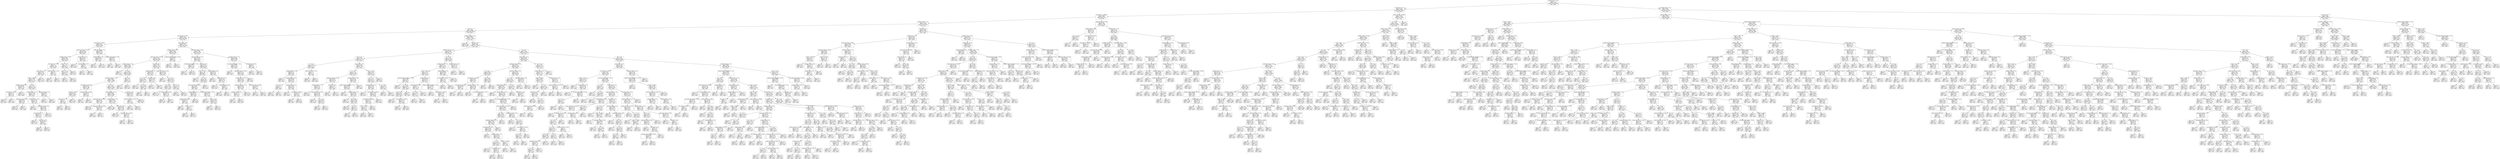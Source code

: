 digraph Tree {
node [shape=box] ;
0 [label="content_type <= 12.5\ngini = 0.5\nsamples = 54000\nvalue = [27000, 27000]\nclass = spam"] ;
1 [label="has_html <= 0.5\ngini = 0.2259\nsamples = 24686\nvalue = [3205, 21481]\nclass = ham"] ;
0 -> 1 [labeldistance=2.5, labelangle=45, headlabel="True"] ;
2 [label="raw_mail_len <= 18485.5\ngini = 0.4588\nsamples = 8513\nvalue = [3034, 5479]\nclass = ham"] ;
1 -> 2 ;
3 [label="headers_count <= 17.5\ngini = 0.4149\nsamples = 7559\nvalue = [2220, 5339]\nclass = ham"] ;
2 -> 3 ;
4 [label="the <= 0.5\ngini = 0.3562\nsamples = 6464\nvalue = [1499, 4965]\nclass = ham"] ;
3 -> 4 ;
5 [label="raw_mail_len <= 240.5\ngini = 0.1823\nsamples = 3234\nvalue = [328, 2906]\nclass = ham"] ;
4 -> 5 ;
6 [label="raw_mail_len <= 233.5\ngini = 0.4871\nsamples = 460\nvalue = [193, 267]\nclass = ham"] ;
5 -> 6 ;
7 [label="spaces_over_len <= 0.1314\ngini = 0.3692\nsamples = 348\nvalue = [85, 263]\nclass = ham"] ;
6 -> 7 ;
8 [label="recipient_count <= 6.5\ngini = 0.2381\nsamples = 304\nvalue = [42, 262]\nclass = ham"] ;
7 -> 8 ;
9 [label="raw_mail_len <= 227.0\ngini = 0.2\nsamples = 284\nvalue = [32, 252]\nclass = ham"] ;
8 -> 9 ;
10 [label="parts_count <= 1.5\ngini = 0.168\nsamples = 270\nvalue = [25, 245]\nclass = ham"] ;
9 -> 10 ;
11 [label="mailer <= 505.5\ngini = 0.2748\nsamples = 152\nvalue = [25, 127]\nclass = ham"] ;
10 -> 11 ;
12 [label="headers_count <= 14.5\ngini = 0.4688\nsamples = 24\nvalue = [15, 9]\nclass = spam"] ;
11 -> 12 ;
13 [label="raw_mail_len <= 151.5\ngini = 0.18\nsamples = 10\nvalue = [1, 9]\nclass = ham"] ;
12 -> 13 ;
14 [label="gini = 0.0\nsamples = 9\nvalue = [0, 9]\nclass = ham"] ;
13 -> 14 ;
15 [label="gini = 0.0\nsamples = 1\nvalue = [1, 0]\nclass = spam"] ;
13 -> 15 ;
16 [label="gini = 0.0\nsamples = 14\nvalue = [14, 0]\nclass = spam"] ;
12 -> 16 ;
17 [label="of <= 0.5\ngini = 0.144\nsamples = 128\nvalue = [10, 118]\nclass = ham"] ;
11 -> 17 ;
18 [label="headers_count <= 11.5\ngini = 0.1198\nsamples = 125\nvalue = [8, 117]\nclass = ham"] ;
17 -> 18 ;
19 [label="uppercase_count <= 10.5\ngini = 0.029\nsamples = 68\nvalue = [1, 67]\nclass = ham"] ;
18 -> 19 ;
20 [label="gini = 0.0\nsamples = 67\nvalue = [0, 67]\nclass = ham"] ;
19 -> 20 ;
21 [label="gini = 0.0\nsamples = 1\nvalue = [1, 0]\nclass = spam"] ;
19 -> 21 ;
22 [label="recipient_count <= 0.5\ngini = 0.2155\nsamples = 57\nvalue = [7, 50]\nclass = ham"] ;
18 -> 22 ;
23 [label="gini = 0.0\nsamples = 2\nvalue = [2, 0]\nclass = spam"] ;
22 -> 23 ;
24 [label="spell_error_count <= 0.5\ngini = 0.1653\nsamples = 55\nvalue = [5, 50]\nclass = ham"] ;
22 -> 24 ;
25 [label="raw_mail_len <= 1.5\ngini = 0.3512\nsamples = 22\nvalue = [5, 17]\nclass = ham"] ;
24 -> 25 ;
26 [label="gini = 0.0\nsamples = 15\nvalue = [0, 15]\nclass = ham"] ;
25 -> 26 ;
27 [label="has_body <= 0.5\ngini = 0.4082\nsamples = 7\nvalue = [5, 2]\nclass = spam"] ;
25 -> 27 ;
28 [label="gini = 0.0\nsamples = 5\nvalue = [5, 0]\nclass = spam"] ;
27 -> 28 ;
29 [label="gini = 0.0\nsamples = 2\nvalue = [0, 2]\nclass = ham"] ;
27 -> 29 ;
30 [label="gini = 0.0\nsamples = 33\nvalue = [0, 33]\nclass = ham"] ;
24 -> 30 ;
31 [label="uppercase_count <= 5.0\ngini = 0.4444\nsamples = 3\nvalue = [2, 1]\nclass = spam"] ;
17 -> 31 ;
32 [label="gini = 0.0\nsamples = 1\nvalue = [0, 1]\nclass = ham"] ;
31 -> 32 ;
33 [label="gini = 0.0\nsamples = 2\nvalue = [2, 0]\nclass = spam"] ;
31 -> 33 ;
34 [label="gini = 0.0\nsamples = 118\nvalue = [0, 118]\nclass = ham"] ;
10 -> 34 ;
35 [label="uppercase_count <= 34.5\ngini = 0.5\nsamples = 14\nvalue = [7, 7]\nclass = spam"] ;
9 -> 35 ;
36 [label="gini = 0.0\nsamples = 7\nvalue = [7, 0]\nclass = spam"] ;
35 -> 36 ;
37 [label="gini = 0.0\nsamples = 7\nvalue = [0, 7]\nclass = ham"] ;
35 -> 37 ;
38 [label="mailer <= 412.5\ngini = 0.5\nsamples = 20\nvalue = [10, 10]\nclass = spam"] ;
8 -> 38 ;
39 [label="mailer <= 71.0\ngini = 0.1653\nsamples = 11\nvalue = [10, 1]\nclass = spam"] ;
38 -> 39 ;
40 [label="gini = 0.0\nsamples = 1\nvalue = [0, 1]\nclass = ham"] ;
39 -> 40 ;
41 [label="gini = 0.0\nsamples = 10\nvalue = [10, 0]\nclass = spam"] ;
39 -> 41 ;
42 [label="gini = 0.0\nsamples = 9\nvalue = [0, 9]\nclass = ham"] ;
38 -> 42 ;
43 [label="content_type <= 9.5\ngini = 0.0444\nsamples = 44\nvalue = [43, 1]\nclass = spam"] ;
7 -> 43 ;
44 [label="gini = 0.0\nsamples = 42\nvalue = [42, 0]\nclass = spam"] ;
43 -> 44 ;
45 [label="subject_length <= 22.5\ngini = 0.5\nsamples = 2\nvalue = [1, 1]\nclass = spam"] ;
43 -> 45 ;
46 [label="gini = 0.0\nsamples = 1\nvalue = [0, 1]\nclass = ham"] ;
45 -> 46 ;
47 [label="gini = 0.0\nsamples = 1\nvalue = [1, 0]\nclass = spam"] ;
45 -> 47 ;
48 [label="spell_error_count <= 7.5\ngini = 0.0689\nsamples = 112\nvalue = [108, 4]\nclass = spam"] ;
6 -> 48 ;
49 [label="subject_length <= 8.0\ngini = 0.0183\nsamples = 108\nvalue = [107, 1]\nclass = spam"] ;
48 -> 49 ;
50 [label="gini = 0.0\nsamples = 1\nvalue = [0, 1]\nclass = ham"] ;
49 -> 50 ;
51 [label="gini = 0.0\nsamples = 107\nvalue = [107, 0]\nclass = spam"] ;
49 -> 51 ;
52 [label="raw_body_count_spaces <= 16.0\ngini = 0.375\nsamples = 4\nvalue = [1, 3]\nclass = ham"] ;
48 -> 52 ;
53 [label="gini = 0.0\nsamples = 1\nvalue = [1, 0]\nclass = spam"] ;
52 -> 53 ;
54 [label="gini = 0.0\nsamples = 3\nvalue = [0, 3]\nclass = ham"] ;
52 -> 54 ;
55 [label="parts_count <= 2.5\ngini = 0.0926\nsamples = 2774\nvalue = [135, 2639]\nclass = ham"] ;
5 -> 55 ;
56 [label="recipient_count <= 25.0\ngini = 0.0278\nsamples = 2338\nvalue = [33, 2305]\nclass = ham"] ;
55 -> 56 ;
57 [label="spaces_over_len <= 0.1218\ngini = 0.0254\nsamples = 2333\nvalue = [30, 2303]\nclass = ham"] ;
56 -> 57 ;
58 [label="headers_count <= 1.5\ngini = 0.0085\nsamples = 2102\nvalue = [9, 2093]\nclass = ham"] ;
57 -> 58 ;
59 [label="gini = 0.0\nsamples = 1\nvalue = [1, 0]\nclass = spam"] ;
58 -> 59 ;
60 [label="to <= 4.5\ngini = 0.0076\nsamples = 2101\nvalue = [8, 2093]\nclass = ham"] ;
58 -> 60 ;
61 [label="spell_error_count <= 7.5\ngini = 0.0067\nsamples = 2096\nvalue = [7, 2089]\nclass = ham"] ;
60 -> 61 ;
62 [label="raw_mail_len <= 799.5\ngini = 0.0465\nsamples = 168\nvalue = [4, 164]\nclass = ham"] ;
61 -> 62 ;
63 [label="has_link <= 0.5\ngini = 0.0239\nsamples = 165\nvalue = [2, 163]\nclass = ham"] ;
62 -> 63 ;
64 [label="parts_count <= 1.5\ngini = 0.5\nsamples = 4\nvalue = [2, 2]\nclass = spam"] ;
63 -> 64 ;
65 [label="gini = 0.0\nsamples = 2\nvalue = [2, 0]\nclass = spam"] ;
64 -> 65 ;
66 [label="gini = 0.0\nsamples = 2\nvalue = [0, 2]\nclass = ham"] ;
64 -> 66 ;
67 [label="gini = 0.0\nsamples = 161\nvalue = [0, 161]\nclass = ham"] ;
63 -> 67 ;
68 [label="spaces_over_len <= 0.0436\ngini = 0.4444\nsamples = 3\nvalue = [2, 1]\nclass = spam"] ;
62 -> 68 ;
69 [label="gini = 0.0\nsamples = 1\nvalue = [0, 1]\nclass = ham"] ;
68 -> 69 ;
70 [label="gini = 0.0\nsamples = 2\nvalue = [2, 0]\nclass = spam"] ;
68 -> 70 ;
71 [label="for <= 1.5\ngini = 0.0031\nsamples = 1928\nvalue = [3, 1925]\nclass = ham"] ;
61 -> 71 ;
72 [label="subject_length <= 15.5\ngini = 0.0021\nsamples = 1886\nvalue = [2, 1884]\nclass = ham"] ;
71 -> 72 ;
73 [label="uppercase_count <= 1829.5\ngini = 0.0213\nsamples = 93\nvalue = [1, 92]\nclass = ham"] ;
72 -> 73 ;
74 [label="gini = 0.0\nsamples = 85\nvalue = [0, 85]\nclass = ham"] ;
73 -> 74 ;
75 [label="uppercase_count <= 2229.0\ngini = 0.2188\nsamples = 8\nvalue = [1, 7]\nclass = ham"] ;
73 -> 75 ;
76 [label="gini = 0.0\nsamples = 1\nvalue = [1, 0]\nclass = spam"] ;
75 -> 76 ;
77 [label="gini = 0.0\nsamples = 7\nvalue = [0, 7]\nclass = ham"] ;
75 -> 77 ;
78 [label="recipient_count <= 1.5\ngini = 0.0011\nsamples = 1793\nvalue = [1, 1792]\nclass = ham"] ;
72 -> 78 ;
79 [label="gini = 0.0\nsamples = 1549\nvalue = [0, 1549]\nclass = ham"] ;
78 -> 79 ;
80 [label="parts_count <= 0.5\ngini = 0.0082\nsamples = 244\nvalue = [1, 243]\nclass = ham"] ;
78 -> 80 ;
81 [label="gini = 0.0\nsamples = 236\nvalue = [0, 236]\nclass = ham"] ;
80 -> 81 ;
82 [label="uppercase_count <= 224.5\ngini = 0.2188\nsamples = 8\nvalue = [1, 7]\nclass = ham"] ;
80 -> 82 ;
83 [label="gini = 0.0\nsamples = 7\nvalue = [0, 7]\nclass = ham"] ;
82 -> 83 ;
84 [label="gini = 0.0\nsamples = 1\nvalue = [1, 0]\nclass = spam"] ;
82 -> 84 ;
85 [label="has_link <= 0.5\ngini = 0.0465\nsamples = 42\nvalue = [1, 41]\nclass = ham"] ;
71 -> 85 ;
86 [label="spell_error_count <= 52.0\ngini = 0.5\nsamples = 2\nvalue = [1, 1]\nclass = spam"] ;
85 -> 86 ;
87 [label="gini = 0.0\nsamples = 1\nvalue = [1, 0]\nclass = spam"] ;
86 -> 87 ;
88 [label="gini = 0.0\nsamples = 1\nvalue = [0, 1]\nclass = ham"] ;
86 -> 88 ;
89 [label="gini = 0.0\nsamples = 40\nvalue = [0, 40]\nclass = ham"] ;
85 -> 89 ;
90 [label="and <= 2.0\ngini = 0.32\nsamples = 5\nvalue = [1, 4]\nclass = ham"] ;
60 -> 90 ;
91 [label="gini = 0.0\nsamples = 1\nvalue = [1, 0]\nclass = spam"] ;
90 -> 91 ;
92 [label="gini = 0.0\nsamples = 4\nvalue = [0, 4]\nclass = ham"] ;
90 -> 92 ;
93 [label="has_link <= 0.5\ngini = 0.1653\nsamples = 231\nvalue = [21, 210]\nclass = ham"] ;
57 -> 93 ;
94 [label="content_type <= 7.5\ngini = 0.4996\nsamples = 37\nvalue = [18, 19]\nclass = ham"] ;
93 -> 94 ;
95 [label="to <= 3.5\ngini = 0.1884\nsamples = 19\nvalue = [17, 2]\nclass = spam"] ;
94 -> 95 ;
96 [label="gini = 0.0\nsamples = 16\nvalue = [16, 0]\nclass = spam"] ;
95 -> 96 ;
97 [label="for <= 0.5\ngini = 0.4444\nsamples = 3\nvalue = [1, 2]\nclass = ham"] ;
95 -> 97 ;
98 [label="gini = 0.0\nsamples = 1\nvalue = [1, 0]\nclass = spam"] ;
97 -> 98 ;
99 [label="gini = 0.0\nsamples = 2\nvalue = [0, 2]\nclass = ham"] ;
97 -> 99 ;
100 [label="has_dollar <= 0.5\ngini = 0.1049\nsamples = 18\nvalue = [1, 17]\nclass = ham"] ;
94 -> 100 ;
101 [label="gini = 0.0\nsamples = 17\nvalue = [0, 17]\nclass = ham"] ;
100 -> 101 ;
102 [label="gini = 0.0\nsamples = 1\nvalue = [1, 0]\nclass = spam"] ;
100 -> 102 ;
103 [label="spaces_over_len <= 0.1221\ngini = 0.0304\nsamples = 194\nvalue = [3, 191]\nclass = ham"] ;
93 -> 103 ;
104 [label="gini = 0.0\nsamples = 1\nvalue = [1, 0]\nclass = spam"] ;
103 -> 104 ;
105 [label="of <= 2.5\ngini = 0.0205\nsamples = 193\nvalue = [2, 191]\nclass = ham"] ;
103 -> 105 ;
106 [label="for <= 1.5\ngini = 0.0106\nsamples = 187\nvalue = [1, 186]\nclass = ham"] ;
105 -> 106 ;
107 [label="gini = 0.0\nsamples = 176\nvalue = [0, 176]\nclass = ham"] ;
106 -> 107 ;
108 [label="subject_length <= 50.0\ngini = 0.1653\nsamples = 11\nvalue = [1, 10]\nclass = ham"] ;
106 -> 108 ;
109 [label="gini = 0.0\nsamples = 10\nvalue = [0, 10]\nclass = ham"] ;
108 -> 109 ;
110 [label="gini = 0.0\nsamples = 1\nvalue = [1, 0]\nclass = spam"] ;
108 -> 110 ;
111 [label="and <= 1.5\ngini = 0.2778\nsamples = 6\nvalue = [1, 5]\nclass = ham"] ;
105 -> 111 ;
112 [label="gini = 0.0\nsamples = 1\nvalue = [1, 0]\nclass = spam"] ;
111 -> 112 ;
113 [label="gini = 0.0\nsamples = 5\nvalue = [0, 5]\nclass = ham"] ;
111 -> 113 ;
114 [label="content_transfer_encoding, <= 18.5\ngini = 0.48\nsamples = 5\nvalue = [3, 2]\nclass = spam"] ;
56 -> 114 ;
115 [label="gini = 0.0\nsamples = 2\nvalue = [0, 2]\nclass = ham"] ;
114 -> 115 ;
116 [label="gini = 0.0\nsamples = 3\nvalue = [3, 0]\nclass = spam"] ;
114 -> 116 ;
117 [label="spell_error_count <= 59.5\ngini = 0.3584\nsamples = 436\nvalue = [102, 334]\nclass = ham"] ;
55 -> 117 ;
118 [label="uppercase_count <= 22.5\ngini = 0.4901\nsamples = 156\nvalue = [89, 67]\nclass = spam"] ;
117 -> 118 ;
119 [label="raw_body_count_spaces <= 5.0\ngini = 0.054\nsamples = 36\nvalue = [1, 35]\nclass = ham"] ;
118 -> 119 ;
120 [label="gini = 0.0\nsamples = 1\nvalue = [1, 0]\nclass = spam"] ;
119 -> 120 ;
121 [label="gini = 0.0\nsamples = 35\nvalue = [0, 35]\nclass = ham"] ;
119 -> 121 ;
122 [label="has_link <= 0.5\ngini = 0.3911\nsamples = 120\nvalue = [88, 32]\nclass = spam"] ;
118 -> 122 ;
123 [label="mailer <= 122.0\ngini = 0.148\nsamples = 87\nvalue = [80, 7]\nclass = spam"] ;
122 -> 123 ;
124 [label="gini = 0.0\nsamples = 2\nvalue = [0, 2]\nclass = ham"] ;
123 -> 124 ;
125 [label="in <= 4.0\ngini = 0.1107\nsamples = 85\nvalue = [80, 5]\nclass = spam"] ;
123 -> 125 ;
126 [label="spaces_over_len <= 0.0503\ngini = 0.0907\nsamples = 84\nvalue = [80, 4]\nclass = spam"] ;
125 -> 126 ;
127 [label="subject_length <= 2.5\ngini = 0.0308\nsamples = 64\nvalue = [63, 1]\nclass = spam"] ;
126 -> 127 ;
128 [label="headers_count <= 16.5\ngini = 0.2778\nsamples = 6\nvalue = [5, 1]\nclass = spam"] ;
127 -> 128 ;
129 [label="gini = 0.0\nsamples = 4\nvalue = [4, 0]\nclass = spam"] ;
128 -> 129 ;
130 [label="mailer <= 722.5\ngini = 0.5\nsamples = 2\nvalue = [1, 1]\nclass = spam"] ;
128 -> 130 ;
131 [label="gini = 0.0\nsamples = 1\nvalue = [1, 0]\nclass = spam"] ;
130 -> 131 ;
132 [label="gini = 0.0\nsamples = 1\nvalue = [0, 1]\nclass = ham"] ;
130 -> 132 ;
133 [label="gini = 0.0\nsamples = 58\nvalue = [58, 0]\nclass = spam"] ;
127 -> 133 ;
134 [label="raw_body_count_spaces <= 24.0\ngini = 0.255\nsamples = 20\nvalue = [17, 3]\nclass = spam"] ;
126 -> 134 ;
135 [label="gini = 0.0\nsamples = 2\nvalue = [0, 2]\nclass = ham"] ;
134 -> 135 ;
136 [label="has_cc <= 0.5\ngini = 0.1049\nsamples = 18\nvalue = [17, 1]\nclass = spam"] ;
134 -> 136 ;
137 [label="gini = 0.0\nsamples = 17\nvalue = [17, 0]\nclass = spam"] ;
136 -> 137 ;
138 [label="gini = 0.0\nsamples = 1\nvalue = [0, 1]\nclass = ham"] ;
136 -> 138 ;
139 [label="gini = 0.0\nsamples = 1\nvalue = [0, 1]\nclass = ham"] ;
125 -> 139 ;
140 [label="subject_length <= 19.5\ngini = 0.3673\nsamples = 33\nvalue = [8, 25]\nclass = ham"] ;
122 -> 140 ;
141 [label="gini = 0.0\nsamples = 5\nvalue = [5, 0]\nclass = spam"] ;
140 -> 141 ;
142 [label="content_type <= 6.5\ngini = 0.1913\nsamples = 28\nvalue = [3, 25]\nclass = ham"] ;
140 -> 142 ;
143 [label="gini = 0.0\nsamples = 24\nvalue = [0, 24]\nclass = ham"] ;
142 -> 143 ;
144 [label="subject_length <= 43.5\ngini = 0.375\nsamples = 4\nvalue = [3, 1]\nclass = spam"] ;
142 -> 144 ;
145 [label="gini = 0.0\nsamples = 3\nvalue = [3, 0]\nclass = spam"] ;
144 -> 145 ;
146 [label="gini = 0.0\nsamples = 1\nvalue = [0, 1]\nclass = ham"] ;
144 -> 146 ;
147 [label="recipient_count <= 17.5\ngini = 0.0885\nsamples = 280\nvalue = [13, 267]\nclass = ham"] ;
117 -> 147 ;
148 [label="raw_body_count_spaces <= 5.5\ngini = 0.0633\nsamples = 275\nvalue = [9, 266]\nclass = ham"] ;
147 -> 148 ;
149 [label="gini = 0.0\nsamples = 3\nvalue = [3, 0]\nclass = spam"] ;
148 -> 149 ;
150 [label="uppercase_count <= 7416.0\ngini = 0.0431\nsamples = 272\nvalue = [6, 266]\nclass = ham"] ;
148 -> 150 ;
151 [label="content_type <= 8.5\ngini = 0.0221\nsamples = 269\nvalue = [3, 266]\nclass = ham"] ;
150 -> 151 ;
152 [label="spell_error_count <= 71.5\ngini = 0.0076\nsamples = 262\nvalue = [1, 261]\nclass = ham"] ;
151 -> 152 ;
153 [label="headers_count <= 14.5\ngini = 0.1975\nsamples = 9\nvalue = [1, 8]\nclass = ham"] ;
152 -> 153 ;
154 [label="gini = 0.0\nsamples = 1\nvalue = [1, 0]\nclass = spam"] ;
153 -> 154 ;
155 [label="gini = 0.0\nsamples = 8\nvalue = [0, 8]\nclass = ham"] ;
153 -> 155 ;
156 [label="gini = 0.0\nsamples = 253\nvalue = [0, 253]\nclass = ham"] ;
152 -> 156 ;
157 [label="spaces_over_len <= 0.0619\ngini = 0.4082\nsamples = 7\nvalue = [2, 5]\nclass = ham"] ;
151 -> 157 ;
158 [label="gini = 0.0\nsamples = 2\nvalue = [2, 0]\nclass = spam"] ;
157 -> 158 ;
159 [label="gini = 0.0\nsamples = 5\nvalue = [0, 5]\nclass = ham"] ;
157 -> 159 ;
160 [label="gini = 0.0\nsamples = 3\nvalue = [3, 0]\nclass = spam"] ;
150 -> 160 ;
161 [label="content_type <= 6.5\ngini = 0.32\nsamples = 5\nvalue = [4, 1]\nclass = spam"] ;
147 -> 161 ;
162 [label="gini = 0.0\nsamples = 1\nvalue = [0, 1]\nclass = ham"] ;
161 -> 162 ;
163 [label="gini = 0.0\nsamples = 4\nvalue = [4, 0]\nclass = spam"] ;
161 -> 163 ;
164 [label="uppercase_count <= 0.5\ngini = 0.4622\nsamples = 3230\nvalue = [1171, 2059]\nclass = ham"] ;
4 -> 164 ;
165 [label="gini = 0.0\nsamples = 639\nvalue = [0, 639]\nclass = ham"] ;
164 -> 165 ;
166 [label="has_link <= 0.5\ngini = 0.4954\nsamples = 2591\nvalue = [1171, 1420]\nclass = ham"] ;
164 -> 166 ;
167 [label="headers_count <= 14.5\ngini = 0.3999\nsamples = 637\nvalue = [461, 176]\nclass = spam"] ;
166 -> 167 ;
168 [label="and <= 1.5\ngini = 0.4997\nsamples = 273\nvalue = [133, 140]\nclass = ham"] ;
167 -> 168 ;
169 [label="a <= 2.5\ngini = 0.2064\nsamples = 77\nvalue = [68, 9]\nclass = spam"] ;
168 -> 169 ;
170 [label="subject_length <= 7.0\ngini = 0.1123\nsamples = 67\nvalue = [63, 4]\nclass = spam"] ;
169 -> 170 ;
171 [label="gini = 0.0\nsamples = 2\nvalue = [0, 2]\nclass = ham"] ;
170 -> 171 ;
172 [label="subject_length <= 14.5\ngini = 0.0596\nsamples = 65\nvalue = [63, 2]\nclass = spam"] ;
170 -> 172 ;
173 [label="of <= 0.5\ngini = 0.32\nsamples = 5\nvalue = [4, 1]\nclass = spam"] ;
172 -> 173 ;
174 [label="gini = 0.0\nsamples = 4\nvalue = [4, 0]\nclass = spam"] ;
173 -> 174 ;
175 [label="gini = 0.0\nsamples = 1\nvalue = [0, 1]\nclass = ham"] ;
173 -> 175 ;
176 [label="headers_count <= 13.5\ngini = 0.0328\nsamples = 60\nvalue = [59, 1]\nclass = spam"] ;
172 -> 176 ;
177 [label="gini = 0.0\nsamples = 51\nvalue = [51, 0]\nclass = spam"] ;
176 -> 177 ;
178 [label="raw_mail_len <= 418.5\ngini = 0.1975\nsamples = 9\nvalue = [8, 1]\nclass = spam"] ;
176 -> 178 ;
179 [label="gini = 0.0\nsamples = 1\nvalue = [0, 1]\nclass = ham"] ;
178 -> 179 ;
180 [label="gini = 0.0\nsamples = 8\nvalue = [8, 0]\nclass = spam"] ;
178 -> 180 ;
181 [label="spell_error_count <= 41.5\ngini = 0.5\nsamples = 10\nvalue = [5, 5]\nclass = spam"] ;
169 -> 181 ;
182 [label="gini = 0.0\nsamples = 5\nvalue = [0, 5]\nclass = ham"] ;
181 -> 182 ;
183 [label="gini = 0.0\nsamples = 5\nvalue = [5, 0]\nclass = spam"] ;
181 -> 183 ;
184 [label="parts_count <= 2.5\ngini = 0.4433\nsamples = 196\nvalue = [65, 131]\nclass = ham"] ;
168 -> 184 ;
185 [label="in <= 2.5\ngini = 0.2793\nsamples = 143\nvalue = [24, 119]\nclass = ham"] ;
184 -> 185 ;
186 [label="uppercase_count <= 87.5\ngini = 0.4938\nsamples = 45\nvalue = [20, 25]\nclass = ham"] ;
185 -> 186 ;
187 [label="subject_length <= 7.5\ngini = 0.375\nsamples = 32\nvalue = [8, 24]\nclass = ham"] ;
186 -> 187 ;
188 [label="gini = 0.0\nsamples = 4\nvalue = [4, 0]\nclass = spam"] ;
187 -> 188 ;
189 [label="spaces_over_len <= 0.156\ngini = 0.2449\nsamples = 28\nvalue = [4, 24]\nclass = ham"] ;
187 -> 189 ;
190 [label="gini = 0.0\nsamples = 19\nvalue = [0, 19]\nclass = ham"] ;
189 -> 190 ;
191 [label="to <= 5.5\ngini = 0.4938\nsamples = 9\nvalue = [4, 5]\nclass = ham"] ;
189 -> 191 ;
192 [label="gini = 0.0\nsamples = 4\nvalue = [4, 0]\nclass = spam"] ;
191 -> 192 ;
193 [label="gini = 0.0\nsamples = 5\nvalue = [0, 5]\nclass = ham"] ;
191 -> 193 ;
194 [label="has_body <= 0.5\ngini = 0.142\nsamples = 13\nvalue = [12, 1]\nclass = spam"] ;
186 -> 194 ;
195 [label="gini = 0.0\nsamples = 1\nvalue = [0, 1]\nclass = ham"] ;
194 -> 195 ;
196 [label="gini = 0.0\nsamples = 12\nvalue = [12, 0]\nclass = spam"] ;
194 -> 196 ;
197 [label="recipient_count <= 16.5\ngini = 0.0783\nsamples = 98\nvalue = [4, 94]\nclass = ham"] ;
185 -> 197 ;
198 [label="content_transfer_encoding, <= 7.0\ngini = 0.0599\nsamples = 97\nvalue = [3, 94]\nclass = ham"] ;
197 -> 198 ;
199 [label="gini = 0.0\nsamples = 1\nvalue = [1, 0]\nclass = spam"] ;
198 -> 199 ;
200 [label="headers_count <= 2.0\ngini = 0.0408\nsamples = 96\nvalue = [2, 94]\nclass = ham"] ;
198 -> 200 ;
201 [label="gini = 0.0\nsamples = 1\nvalue = [1, 0]\nclass = spam"] ;
200 -> 201 ;
202 [label="the <= 44.0\ngini = 0.0208\nsamples = 95\nvalue = [1, 94]\nclass = ham"] ;
200 -> 202 ;
203 [label="gini = 0.0\nsamples = 90\nvalue = [0, 90]\nclass = ham"] ;
202 -> 203 ;
204 [label="for <= 6.0\ngini = 0.32\nsamples = 5\nvalue = [1, 4]\nclass = ham"] ;
202 -> 204 ;
205 [label="gini = 0.0\nsamples = 1\nvalue = [1, 0]\nclass = spam"] ;
204 -> 205 ;
206 [label="gini = 0.0\nsamples = 4\nvalue = [0, 4]\nclass = ham"] ;
204 -> 206 ;
207 [label="gini = 0.0\nsamples = 1\nvalue = [1, 0]\nclass = spam"] ;
197 -> 207 ;
208 [label="has_cc <= 0.5\ngini = 0.3503\nsamples = 53\nvalue = [41, 12]\nclass = spam"] ;
184 -> 208 ;
209 [label="in <= 17.5\ngini = 0.2227\nsamples = 47\nvalue = [41, 6]\nclass = spam"] ;
208 -> 209 ;
210 [label="recipient_count <= 0.5\ngini = 0.1298\nsamples = 43\nvalue = [40, 3]\nclass = spam"] ;
209 -> 210 ;
211 [label="gini = 0.0\nsamples = 1\nvalue = [0, 1]\nclass = ham"] ;
210 -> 211 ;
212 [label="raw_mail_len <= 3354.5\ngini = 0.0907\nsamples = 42\nvalue = [40, 2]\nclass = spam"] ;
210 -> 212 ;
213 [label="raw_mail_len <= 3063.0\ngini = 0.2975\nsamples = 11\nvalue = [9, 2]\nclass = spam"] ;
212 -> 213 ;
214 [label="mailer <= 407.0\ngini = 0.18\nsamples = 10\nvalue = [9, 1]\nclass = spam"] ;
213 -> 214 ;
215 [label="gini = 0.0\nsamples = 9\nvalue = [9, 0]\nclass = spam"] ;
214 -> 215 ;
216 [label="gini = 0.0\nsamples = 1\nvalue = [0, 1]\nclass = ham"] ;
214 -> 216 ;
217 [label="gini = 0.0\nsamples = 1\nvalue = [0, 1]\nclass = ham"] ;
213 -> 217 ;
218 [label="gini = 0.0\nsamples = 31\nvalue = [31, 0]\nclass = spam"] ;
212 -> 218 ;
219 [label="a <= 49.5\ngini = 0.375\nsamples = 4\nvalue = [1, 3]\nclass = ham"] ;
209 -> 219 ;
220 [label="gini = 0.0\nsamples = 3\nvalue = [0, 3]\nclass = ham"] ;
219 -> 220 ;
221 [label="gini = 0.0\nsamples = 1\nvalue = [1, 0]\nclass = spam"] ;
219 -> 221 ;
222 [label="gini = 0.0\nsamples = 6\nvalue = [0, 6]\nclass = ham"] ;
208 -> 222 ;
223 [label="of <= 30.5\ngini = 0.1782\nsamples = 364\nvalue = [328, 36]\nclass = spam"] ;
167 -> 223 ;
224 [label="recipient_count <= 1.5\ngini = 0.132\nsamples = 352\nvalue = [327, 25]\nclass = spam"] ;
223 -> 224 ;
225 [label="mailer <= 934.5\ngini = 0.318\nsamples = 121\nvalue = [97, 24]\nclass = spam"] ;
224 -> 225 ;
226 [label="content_transfer_encoding, <= 19.5\ngini = 0.1435\nsamples = 90\nvalue = [83, 7]\nclass = spam"] ;
225 -> 226 ;
227 [label="gini = 0.0\nsamples = 3\nvalue = [0, 3]\nclass = ham"] ;
226 -> 227 ;
228 [label="to <= 29.0\ngini = 0.0877\nsamples = 87\nvalue = [83, 4]\nclass = spam"] ;
226 -> 228 ;
229 [label="and <= 5.5\ngini = 0.0673\nsamples = 86\nvalue = [83, 3]\nclass = spam"] ;
228 -> 229 ;
230 [label="gini = 0.0\nsamples = 59\nvalue = [59, 0]\nclass = spam"] ;
229 -> 230 ;
231 [label="raw_mail_len <= 1675.0\ngini = 0.1975\nsamples = 27\nvalue = [24, 3]\nclass = spam"] ;
229 -> 231 ;
232 [label="gini = 0.0\nsamples = 3\nvalue = [0, 3]\nclass = ham"] ;
231 -> 232 ;
233 [label="gini = 0.0\nsamples = 24\nvalue = [24, 0]\nclass = spam"] ;
231 -> 233 ;
234 [label="gini = 0.0\nsamples = 1\nvalue = [0, 1]\nclass = ham"] ;
228 -> 234 ;
235 [label="content_type <= 6.5\ngini = 0.4953\nsamples = 31\nvalue = [14, 17]\nclass = ham"] ;
225 -> 235 ;
236 [label="subject_length <= 96.5\ngini = 0.32\nsamples = 15\nvalue = [3, 12]\nclass = ham"] ;
235 -> 236 ;
237 [label="to <= 19.5\ngini = 0.142\nsamples = 13\nvalue = [1, 12]\nclass = ham"] ;
236 -> 237 ;
238 [label="gini = 0.0\nsamples = 12\nvalue = [0, 12]\nclass = ham"] ;
237 -> 238 ;
239 [label="gini = 0.0\nsamples = 1\nvalue = [1, 0]\nclass = spam"] ;
237 -> 239 ;
240 [label="gini = 0.0\nsamples = 2\nvalue = [2, 0]\nclass = spam"] ;
236 -> 240 ;
241 [label="content_transfer_encoding, <= 15.0\ngini = 0.4297\nsamples = 16\nvalue = [11, 5]\nclass = spam"] ;
235 -> 241 ;
242 [label="gini = 0.0\nsamples = 4\nvalue = [0, 4]\nclass = ham"] ;
241 -> 242 ;
243 [label="raw_mail_len <= 5043.5\ngini = 0.1528\nsamples = 12\nvalue = [11, 1]\nclass = spam"] ;
241 -> 243 ;
244 [label="gini = 0.0\nsamples = 11\nvalue = [11, 0]\nclass = spam"] ;
243 -> 244 ;
245 [label="gini = 0.0\nsamples = 1\nvalue = [0, 1]\nclass = ham"] ;
243 -> 245 ;
246 [label="subject_length <= 4.5\ngini = 0.0086\nsamples = 231\nvalue = [230, 1]\nclass = spam"] ;
224 -> 246 ;
247 [label="raw_mail_len <= 1068.0\ngini = 0.18\nsamples = 10\nvalue = [9, 1]\nclass = spam"] ;
246 -> 247 ;
248 [label="gini = 0.0\nsamples = 1\nvalue = [0, 1]\nclass = ham"] ;
247 -> 248 ;
249 [label="gini = 0.0\nsamples = 9\nvalue = [9, 0]\nclass = spam"] ;
247 -> 249 ;
250 [label="gini = 0.0\nsamples = 221\nvalue = [221, 0]\nclass = spam"] ;
246 -> 250 ;
251 [label="headers_count <= 16.5\ngini = 0.1528\nsamples = 12\nvalue = [1, 11]\nclass = ham"] ;
223 -> 251 ;
252 [label="gini = 0.0\nsamples = 11\nvalue = [0, 11]\nclass = ham"] ;
251 -> 252 ;
253 [label="gini = 0.0\nsamples = 1\nvalue = [1, 0]\nclass = spam"] ;
251 -> 253 ;
254 [label="of <= 0.5\ngini = 0.4627\nsamples = 1954\nvalue = [710, 1244]\nclass = ham"] ;
166 -> 254 ;
255 [label="parts_count <= 1.5\ngini = 0.4833\nsamples = 612\nvalue = [362, 250]\nclass = spam"] ;
254 -> 255 ;
256 [label="uppercase_count <= 19.5\ngini = 0.4104\nsamples = 482\nvalue = [343, 139]\nclass = spam"] ;
255 -> 256 ;
257 [label="to <= 2.5\ngini = 0.4692\nsamples = 141\nvalue = [53, 88]\nclass = ham"] ;
256 -> 257 ;
258 [label="raw_mail_len <= 259.0\ngini = 0.084\nsamples = 91\nvalue = [4, 87]\nclass = ham"] ;
257 -> 258 ;
259 [label="raw_mail_len <= 230.5\ngini = 0.4898\nsamples = 7\nvalue = [3, 4]\nclass = ham"] ;
258 -> 259 ;
260 [label="gini = 0.0\nsamples = 4\nvalue = [0, 4]\nclass = ham"] ;
259 -> 260 ;
261 [label="gini = 0.0\nsamples = 3\nvalue = [3, 0]\nclass = spam"] ;
259 -> 261 ;
262 [label="uppercase_count <= 18.5\ngini = 0.0235\nsamples = 84\nvalue = [1, 83]\nclass = ham"] ;
258 -> 262 ;
263 [label="gini = 0.0\nsamples = 82\nvalue = [0, 82]\nclass = ham"] ;
262 -> 263 ;
264 [label="raw_body_count_spaces <= 47.0\ngini = 0.5\nsamples = 2\nvalue = [1, 1]\nclass = spam"] ;
262 -> 264 ;
265 [label="gini = 0.0\nsamples = 1\nvalue = [1, 0]\nclass = spam"] ;
264 -> 265 ;
266 [label="gini = 0.0\nsamples = 1\nvalue = [0, 1]\nclass = ham"] ;
264 -> 266 ;
267 [label="and <= 0.5\ngini = 0.0392\nsamples = 50\nvalue = [49, 1]\nclass = spam"] ;
257 -> 267 ;
268 [label="gini = 0.0\nsamples = 1\nvalue = [0, 1]\nclass = ham"] ;
267 -> 268 ;
269 [label="gini = 0.0\nsamples = 49\nvalue = [49, 0]\nclass = spam"] ;
267 -> 269 ;
270 [label="spell_error_count <= 32.5\ngini = 0.2544\nsamples = 341\nvalue = [290, 51]\nclass = spam"] ;
256 -> 270 ;
271 [label="a <= 2.5\ngini = 0.1658\nsamples = 318\nvalue = [289, 29]\nclass = spam"] ;
270 -> 271 ;
272 [label="subject_length <= 13.5\ngini = 0.1323\nsamples = 309\nvalue = [287, 22]\nclass = spam"] ;
271 -> 272 ;
273 [label="gini = 0.0\nsamples = 3\nvalue = [0, 3]\nclass = ham"] ;
272 -> 273 ;
274 [label="headers_count <= 10.0\ngini = 0.1165\nsamples = 306\nvalue = [287, 19]\nclass = spam"] ;
272 -> 274 ;
275 [label="gini = 0.0\nsamples = 2\nvalue = [0, 2]\nclass = ham"] ;
274 -> 275 ;
276 [label="has_non_english_chars <= 0.5\ngini = 0.1056\nsamples = 304\nvalue = [287, 17]\nclass = spam"] ;
274 -> 276 ;
277 [label="spaces_over_len <= 0.1198\ngini = 0.0944\nsamples = 302\nvalue = [287, 15]\nclass = spam"] ;
276 -> 277 ;
278 [label="and <= 3.5\ngini = 0.0456\nsamples = 257\nvalue = [251, 6]\nclass = spam"] ;
277 -> 278 ;
279 [label="uppercase_count <= 91.0\ngini = 0.0309\nsamples = 255\nvalue = [251, 4]\nclass = spam"] ;
278 -> 279 ;
280 [label="raw_mail_len <= 279.5\ngini = 0.0233\nsamples = 254\nvalue = [251, 3]\nclass = spam"] ;
279 -> 280 ;
281 [label="gini = 0.0\nsamples = 1\nvalue = [0, 1]\nclass = ham"] ;
280 -> 281 ;
282 [label="recipient_count <= 7.0\ngini = 0.0157\nsamples = 253\nvalue = [251, 2]\nclass = spam"] ;
280 -> 282 ;
283 [label="a <= 1.5\ngini = 0.0079\nsamples = 251\nvalue = [250, 1]\nclass = spam"] ;
282 -> 283 ;
284 [label="gini = 0.0\nsamples = 247\nvalue = [247, 0]\nclass = spam"] ;
283 -> 284 ;
285 [label="is_mulipart <= 0.5\ngini = 0.375\nsamples = 4\nvalue = [3, 1]\nclass = spam"] ;
283 -> 285 ;
286 [label="gini = 0.0\nsamples = 3\nvalue = [3, 0]\nclass = spam"] ;
285 -> 286 ;
287 [label="gini = 0.0\nsamples = 1\nvalue = [0, 1]\nclass = ham"] ;
285 -> 287 ;
288 [label="mailer <= 1008.5\ngini = 0.5\nsamples = 2\nvalue = [1, 1]\nclass = spam"] ;
282 -> 288 ;
289 [label="gini = 0.0\nsamples = 1\nvalue = [0, 1]\nclass = ham"] ;
288 -> 289 ;
290 [label="gini = 0.0\nsamples = 1\nvalue = [1, 0]\nclass = spam"] ;
288 -> 290 ;
291 [label="gini = 0.0\nsamples = 1\nvalue = [0, 1]\nclass = ham"] ;
279 -> 291 ;
292 [label="gini = 0.0\nsamples = 2\nvalue = [0, 2]\nclass = ham"] ;
278 -> 292 ;
293 [label="uppercase_count <= 21.5\ngini = 0.32\nsamples = 45\nvalue = [36, 9]\nclass = spam"] ;
277 -> 293 ;
294 [label="gini = 0.0\nsamples = 4\nvalue = [0, 4]\nclass = ham"] ;
293 -> 294 ;
295 [label="in <= 0.5\ngini = 0.2142\nsamples = 41\nvalue = [36, 5]\nclass = spam"] ;
293 -> 295 ;
296 [label="gini = 0.0\nsamples = 31\nvalue = [31, 0]\nclass = spam"] ;
295 -> 296 ;
297 [label="raw_mail_len <= 1013.5\ngini = 0.5\nsamples = 10\nvalue = [5, 5]\nclass = spam"] ;
295 -> 297 ;
298 [label="for <= 2.5\ngini = 0.2778\nsamples = 6\nvalue = [1, 5]\nclass = ham"] ;
297 -> 298 ;
299 [label="gini = 0.0\nsamples = 5\nvalue = [0, 5]\nclass = ham"] ;
298 -> 299 ;
300 [label="gini = 0.0\nsamples = 1\nvalue = [1, 0]\nclass = spam"] ;
298 -> 300 ;
301 [label="gini = 0.0\nsamples = 4\nvalue = [4, 0]\nclass = spam"] ;
297 -> 301 ;
302 [label="gini = 0.0\nsamples = 2\nvalue = [0, 2]\nclass = ham"] ;
276 -> 302 ;
303 [label="a <= 3.5\ngini = 0.3457\nsamples = 9\nvalue = [2, 7]\nclass = ham"] ;
271 -> 303 ;
304 [label="gini = 0.0\nsamples = 6\nvalue = [0, 6]\nclass = ham"] ;
303 -> 304 ;
305 [label="has_dollar <= 0.5\ngini = 0.4444\nsamples = 3\nvalue = [2, 1]\nclass = spam"] ;
303 -> 305 ;
306 [label="gini = 0.0\nsamples = 2\nvalue = [2, 0]\nclass = spam"] ;
305 -> 306 ;
307 [label="gini = 0.0\nsamples = 1\nvalue = [0, 1]\nclass = ham"] ;
305 -> 307 ;
308 [label="uppercase_count <= 53.0\ngini = 0.0832\nsamples = 23\nvalue = [1, 22]\nclass = ham"] ;
270 -> 308 ;
309 [label="gini = 0.0\nsamples = 1\nvalue = [1, 0]\nclass = spam"] ;
308 -> 309 ;
310 [label="gini = 0.0\nsamples = 22\nvalue = [0, 22]\nclass = ham"] ;
308 -> 310 ;
311 [label="and <= 7.0\ngini = 0.2496\nsamples = 130\nvalue = [19, 111]\nclass = ham"] ;
255 -> 311 ;
312 [label="content_type <= 6.5\ngini = 0.1761\nsamples = 123\nvalue = [12, 111]\nclass = ham"] ;
311 -> 312 ;
313 [label="mailer <= 209.5\ngini = 0.0868\nsamples = 110\nvalue = [5, 105]\nclass = ham"] ;
312 -> 313 ;
314 [label="gini = 0.0\nsamples = 1\nvalue = [1, 0]\nclass = spam"] ;
313 -> 314 ;
315 [label="a <= 9.5\ngini = 0.0707\nsamples = 109\nvalue = [4, 105]\nclass = ham"] ;
313 -> 315 ;
316 [label="parts_count <= 2.5\ngini = 0.054\nsamples = 108\nvalue = [3, 105]\nclass = ham"] ;
315 -> 316 ;
317 [label="gini = 0.0\nsamples = 88\nvalue = [0, 88]\nclass = ham"] ;
316 -> 317 ;
318 [label="a <= 0.5\ngini = 0.255\nsamples = 20\nvalue = [3, 17]\nclass = ham"] ;
316 -> 318 ;
319 [label="spaces_over_len <= 0.0629\ngini = 0.375\nsamples = 4\nvalue = [3, 1]\nclass = spam"] ;
318 -> 319 ;
320 [label="gini = 0.0\nsamples = 1\nvalue = [0, 1]\nclass = ham"] ;
319 -> 320 ;
321 [label="gini = 0.0\nsamples = 3\nvalue = [3, 0]\nclass = spam"] ;
319 -> 321 ;
322 [label="gini = 0.0\nsamples = 16\nvalue = [0, 16]\nclass = ham"] ;
318 -> 322 ;
323 [label="gini = 0.0\nsamples = 1\nvalue = [1, 0]\nclass = spam"] ;
315 -> 323 ;
324 [label="headers_count <= 14.5\ngini = 0.497\nsamples = 13\nvalue = [7, 6]\nclass = spam"] ;
312 -> 324 ;
325 [label="spaces_over_len <= 0.0733\ngini = 0.375\nsamples = 8\nvalue = [2, 6]\nclass = ham"] ;
324 -> 325 ;
326 [label="gini = 0.0\nsamples = 2\nvalue = [2, 0]\nclass = spam"] ;
325 -> 326 ;
327 [label="gini = 0.0\nsamples = 6\nvalue = [0, 6]\nclass = ham"] ;
325 -> 327 ;
328 [label="gini = 0.0\nsamples = 5\nvalue = [5, 0]\nclass = spam"] ;
324 -> 328 ;
329 [label="gini = 0.0\nsamples = 7\nvalue = [7, 0]\nclass = spam"] ;
311 -> 329 ;
330 [label="the <= 6.5\ngini = 0.3841\nsamples = 1342\nvalue = [348, 994]\nclass = ham"] ;
254 -> 330 ;
331 [label="parts_count <= 1.5\ngini = 0.2146\nsamples = 720\nvalue = [88, 632]\nclass = ham"] ;
330 -> 331 ;
332 [label="raw_mail_len <= 633.5\ngini = 0.306\nsamples = 419\nvalue = [79, 340]\nclass = ham"] ;
331 -> 332 ;
333 [label="mailer <= 175.5\ngini = 0.0575\nsamples = 135\nvalue = [4, 131]\nclass = ham"] ;
332 -> 333 ;
334 [label="gini = 0.0\nsamples = 1\nvalue = [1, 0]\nclass = spam"] ;
333 -> 334 ;
335 [label="content_type <= 3.0\ngini = 0.0438\nsamples = 134\nvalue = [3, 131]\nclass = ham"] ;
333 -> 335 ;
336 [label="gini = 0.0\nsamples = 122\nvalue = [0, 122]\nclass = ham"] ;
335 -> 336 ;
337 [label="raw_body_count_spaces <= 54.5\ngini = 0.375\nsamples = 12\nvalue = [3, 9]\nclass = ham"] ;
335 -> 337 ;
338 [label="to <= 1.5\ngini = 0.375\nsamples = 4\nvalue = [3, 1]\nclass = spam"] ;
337 -> 338 ;
339 [label="gini = 0.0\nsamples = 3\nvalue = [3, 0]\nclass = spam"] ;
338 -> 339 ;
340 [label="gini = 0.0\nsamples = 1\nvalue = [0, 1]\nclass = ham"] ;
338 -> 340 ;
341 [label="gini = 0.0\nsamples = 8\nvalue = [0, 8]\nclass = ham"] ;
337 -> 341 ;
342 [label="raw_body_count_spaces <= 87.5\ngini = 0.3887\nsamples = 284\nvalue = [75, 209]\nclass = ham"] ;
332 -> 342 ;
343 [label="a <= 0.5\ngini = 0.375\nsamples = 20\nvalue = [15, 5]\nclass = spam"] ;
342 -> 343 ;
344 [label="gini = 0.0\nsamples = 11\nvalue = [11, 0]\nclass = spam"] ;
343 -> 344 ;
345 [label="of <= 3.5\ngini = 0.4938\nsamples = 9\nvalue = [4, 5]\nclass = ham"] ;
343 -> 345 ;
346 [label="gini = 0.0\nsamples = 5\nvalue = [0, 5]\nclass = ham"] ;
345 -> 346 ;
347 [label="gini = 0.0\nsamples = 4\nvalue = [4, 0]\nclass = spam"] ;
345 -> 347 ;
348 [label="content_type <= 3.0\ngini = 0.3512\nsamples = 264\nvalue = [60, 204]\nclass = ham"] ;
342 -> 348 ;
349 [label="uppercase_count <= 73.0\ngini = 0.4344\nsamples = 138\nvalue = [44, 94]\nclass = ham"] ;
348 -> 349 ;
350 [label="subject_length <= 52.5\ngini = 0.2542\nsamples = 87\nvalue = [13, 74]\nclass = ham"] ;
349 -> 350 ;
351 [label="spaces_over_len <= 0.1057\ngini = 0.1229\nsamples = 76\nvalue = [5, 71]\nclass = ham"] ;
350 -> 351 ;
352 [label="gini = 0.0\nsamples = 1\nvalue = [1, 0]\nclass = spam"] ;
351 -> 352 ;
353 [label="headers_count <= 15.5\ngini = 0.101\nsamples = 75\nvalue = [4, 71]\nclass = ham"] ;
351 -> 353 ;
354 [label="for <= 3.5\ngini = 0.0778\nsamples = 74\nvalue = [3, 71]\nclass = ham"] ;
353 -> 354 ;
355 [label="to <= 5.5\ngini = 0.054\nsamples = 72\nvalue = [2, 70]\nclass = ham"] ;
354 -> 355 ;
356 [label="and <= 0.5\ngini = 0.0294\nsamples = 67\nvalue = [1, 66]\nclass = ham"] ;
355 -> 356 ;
357 [label="spell_error_count <= 3.5\ngini = 0.1327\nsamples = 14\nvalue = [1, 13]\nclass = ham"] ;
356 -> 357 ;
358 [label="in <= 1.5\ngini = 0.4444\nsamples = 3\nvalue = [1, 2]\nclass = ham"] ;
357 -> 358 ;
359 [label="gini = 0.0\nsamples = 1\nvalue = [1, 0]\nclass = spam"] ;
358 -> 359 ;
360 [label="gini = 0.0\nsamples = 2\nvalue = [0, 2]\nclass = ham"] ;
358 -> 360 ;
361 [label="gini = 0.0\nsamples = 11\nvalue = [0, 11]\nclass = ham"] ;
357 -> 361 ;
362 [label="gini = 0.0\nsamples = 53\nvalue = [0, 53]\nclass = ham"] ;
356 -> 362 ;
363 [label="a <= 0.5\ngini = 0.32\nsamples = 5\nvalue = [1, 4]\nclass = ham"] ;
355 -> 363 ;
364 [label="gini = 0.0\nsamples = 1\nvalue = [1, 0]\nclass = spam"] ;
363 -> 364 ;
365 [label="gini = 0.0\nsamples = 4\nvalue = [0, 4]\nclass = ham"] ;
363 -> 365 ;
366 [label="spaces_over_len <= 0.1517\ngini = 0.5\nsamples = 2\nvalue = [1, 1]\nclass = spam"] ;
354 -> 366 ;
367 [label="gini = 0.0\nsamples = 1\nvalue = [1, 0]\nclass = spam"] ;
366 -> 367 ;
368 [label="gini = 0.0\nsamples = 1\nvalue = [0, 1]\nclass = ham"] ;
366 -> 368 ;
369 [label="gini = 0.0\nsamples = 1\nvalue = [1, 0]\nclass = spam"] ;
353 -> 369 ;
370 [label="of <= 3.0\ngini = 0.3967\nsamples = 11\nvalue = [8, 3]\nclass = spam"] ;
350 -> 370 ;
371 [label="headers_count <= 14.5\ngini = 0.375\nsamples = 4\nvalue = [1, 3]\nclass = ham"] ;
370 -> 371 ;
372 [label="gini = 0.0\nsamples = 3\nvalue = [0, 3]\nclass = ham"] ;
371 -> 372 ;
373 [label="gini = 0.0\nsamples = 1\nvalue = [1, 0]\nclass = spam"] ;
371 -> 373 ;
374 [label="gini = 0.0\nsamples = 7\nvalue = [7, 0]\nclass = spam"] ;
370 -> 374 ;
375 [label="has_dollar <= 0.5\ngini = 0.4767\nsamples = 51\nvalue = [31, 20]\nclass = spam"] ;
349 -> 375 ;
376 [label="to <= 0.5\ngini = 0.2188\nsamples = 24\nvalue = [21, 3]\nclass = spam"] ;
375 -> 376 ;
377 [label="gini = 0.0\nsamples = 1\nvalue = [0, 1]\nclass = ham"] ;
376 -> 377 ;
378 [label="mailer <= 1140.5\ngini = 0.1588\nsamples = 23\nvalue = [21, 2]\nclass = spam"] ;
376 -> 378 ;
379 [label="gini = 0.0\nsamples = 1\nvalue = [0, 1]\nclass = ham"] ;
378 -> 379 ;
380 [label="spell_error_count <= 24.0\ngini = 0.0868\nsamples = 22\nvalue = [21, 1]\nclass = spam"] ;
378 -> 380 ;
381 [label="gini = 0.0\nsamples = 19\nvalue = [19, 0]\nclass = spam"] ;
380 -> 381 ;
382 [label="a <= 2.0\ngini = 0.4444\nsamples = 3\nvalue = [2, 1]\nclass = spam"] ;
380 -> 382 ;
383 [label="gini = 0.0\nsamples = 2\nvalue = [2, 0]\nclass = spam"] ;
382 -> 383 ;
384 [label="gini = 0.0\nsamples = 1\nvalue = [0, 1]\nclass = ham"] ;
382 -> 384 ;
385 [label="spell_error_count <= 5.5\ngini = 0.4664\nsamples = 27\nvalue = [10, 17]\nclass = ham"] ;
375 -> 385 ;
386 [label="gini = 0.0\nsamples = 5\nvalue = [5, 0]\nclass = spam"] ;
385 -> 386 ;
387 [label="uppercase_count <= 86.0\ngini = 0.3512\nsamples = 22\nvalue = [5, 17]\nclass = ham"] ;
385 -> 387 ;
388 [label="gini = 0.0\nsamples = 2\nvalue = [2, 0]\nclass = spam"] ;
387 -> 388 ;
389 [label="the <= 3.5\ngini = 0.255\nsamples = 20\nvalue = [3, 17]\nclass = ham"] ;
387 -> 389 ;
390 [label="gini = 0.0\nsamples = 11\nvalue = [0, 11]\nclass = ham"] ;
389 -> 390 ;
391 [label="of <= 5.5\ngini = 0.4444\nsamples = 9\nvalue = [3, 6]\nclass = ham"] ;
389 -> 391 ;
392 [label="for <= 3.0\ngini = 0.375\nsamples = 4\nvalue = [3, 1]\nclass = spam"] ;
391 -> 392 ;
393 [label="gini = 0.0\nsamples = 1\nvalue = [0, 1]\nclass = ham"] ;
392 -> 393 ;
394 [label="gini = 0.0\nsamples = 3\nvalue = [3, 0]\nclass = spam"] ;
392 -> 394 ;
395 [label="gini = 0.0\nsamples = 5\nvalue = [0, 5]\nclass = ham"] ;
391 -> 395 ;
396 [label="recipient_count <= 3.0\ngini = 0.2217\nsamples = 126\nvalue = [16, 110]\nclass = ham"] ;
348 -> 396 ;
397 [label="uppercase_count <= 52.5\ngini = 0.189\nsamples = 123\nvalue = [13, 110]\nclass = ham"] ;
396 -> 397 ;
398 [label="spaces_over_len <= 0.1275\ngini = 0.4444\nsamples = 18\nvalue = [6, 12]\nclass = ham"] ;
397 -> 398 ;
399 [label="gini = 0.0\nsamples = 9\nvalue = [0, 9]\nclass = ham"] ;
398 -> 399 ;
400 [label="a <= 1.0\ngini = 0.4444\nsamples = 9\nvalue = [6, 3]\nclass = spam"] ;
398 -> 400 ;
401 [label="gini = 0.0\nsamples = 2\nvalue = [0, 2]\nclass = ham"] ;
400 -> 401 ;
402 [label="mailer <= 430.0\ngini = 0.2449\nsamples = 7\nvalue = [6, 1]\nclass = spam"] ;
400 -> 402 ;
403 [label="gini = 0.0\nsamples = 1\nvalue = [0, 1]\nclass = ham"] ;
402 -> 403 ;
404 [label="gini = 0.0\nsamples = 6\nvalue = [6, 0]\nclass = spam"] ;
402 -> 404 ;
405 [label="headers_count <= 13.5\ngini = 0.1244\nsamples = 105\nvalue = [7, 98]\nclass = ham"] ;
397 -> 405 ;
406 [label="the <= 3.5\ngini = 0.3122\nsamples = 31\nvalue = [6, 25]\nclass = ham"] ;
405 -> 406 ;
407 [label="uppercase_count <= 96.0\ngini = 0.497\nsamples = 13\nvalue = [6, 7]\nclass = ham"] ;
406 -> 407 ;
408 [label="gini = 0.0\nsamples = 5\nvalue = [0, 5]\nclass = ham"] ;
407 -> 408 ;
409 [label="has_dollar <= 0.5\ngini = 0.375\nsamples = 8\nvalue = [6, 2]\nclass = spam"] ;
407 -> 409 ;
410 [label="raw_body_count_spaces <= 169.5\ngini = 0.4444\nsamples = 3\nvalue = [1, 2]\nclass = ham"] ;
409 -> 410 ;
411 [label="gini = 0.0\nsamples = 1\nvalue = [1, 0]\nclass = spam"] ;
410 -> 411 ;
412 [label="gini = 0.0\nsamples = 2\nvalue = [0, 2]\nclass = ham"] ;
410 -> 412 ;
413 [label="gini = 0.0\nsamples = 5\nvalue = [5, 0]\nclass = spam"] ;
409 -> 413 ;
414 [label="gini = 0.0\nsamples = 18\nvalue = [0, 18]\nclass = ham"] ;
406 -> 414 ;
415 [label="spell_error_count <= 378.5\ngini = 0.0267\nsamples = 74\nvalue = [1, 73]\nclass = ham"] ;
405 -> 415 ;
416 [label="gini = 0.0\nsamples = 72\nvalue = [0, 72]\nclass = ham"] ;
415 -> 416 ;
417 [label="has_body <= 0.5\ngini = 0.5\nsamples = 2\nvalue = [1, 1]\nclass = spam"] ;
415 -> 417 ;
418 [label="gini = 0.0\nsamples = 1\nvalue = [0, 1]\nclass = ham"] ;
417 -> 418 ;
419 [label="gini = 0.0\nsamples = 1\nvalue = [1, 0]\nclass = spam"] ;
417 -> 419 ;
420 [label="gini = 0.0\nsamples = 3\nvalue = [3, 0]\nclass = spam"] ;
396 -> 420 ;
421 [label="recipient_count <= 14.0\ngini = 0.058\nsamples = 301\nvalue = [9, 292]\nclass = ham"] ;
331 -> 421 ;
422 [label="content_transfer_encoding, <= 13.0\ngini = 0.0395\nsamples = 298\nvalue = [6, 292]\nclass = ham"] ;
421 -> 422 ;
423 [label="gini = 0.0\nsamples = 1\nvalue = [1, 0]\nclass = spam"] ;
422 -> 423 ;
424 [label="mailer <= 548.5\ngini = 0.0331\nsamples = 297\nvalue = [5, 292]\nclass = ham"] ;
422 -> 424 ;
425 [label="spaces_over_len <= 0.1028\ngini = 0.2285\nsamples = 38\nvalue = [5, 33]\nclass = ham"] ;
424 -> 425 ;
426 [label="recipient_count <= 5.5\ngini = 0.0588\nsamples = 33\nvalue = [1, 32]\nclass = ham"] ;
425 -> 426 ;
427 [label="gini = 0.0\nsamples = 32\nvalue = [0, 32]\nclass = ham"] ;
426 -> 427 ;
428 [label="gini = 0.0\nsamples = 1\nvalue = [1, 0]\nclass = spam"] ;
426 -> 428 ;
429 [label="subject_length <= 50.0\ngini = 0.32\nsamples = 5\nvalue = [4, 1]\nclass = spam"] ;
425 -> 429 ;
430 [label="gini = 0.0\nsamples = 4\nvalue = [4, 0]\nclass = spam"] ;
429 -> 430 ;
431 [label="gini = 0.0\nsamples = 1\nvalue = [0, 1]\nclass = ham"] ;
429 -> 431 ;
432 [label="gini = 0.0\nsamples = 259\nvalue = [0, 259]\nclass = ham"] ;
424 -> 432 ;
433 [label="gini = 0.0\nsamples = 3\nvalue = [3, 0]\nclass = spam"] ;
421 -> 433 ;
434 [label="recipient_count <= 1.5\ngini = 0.4866\nsamples = 622\nvalue = [260, 362]\nclass = ham"] ;
330 -> 434 ;
435 [label="content_transfer_encoding, <= 17.0\ngini = 0.4585\nsamples = 545\nvalue = [194, 351]\nclass = ham"] ;
434 -> 435 ;
436 [label="the <= 26.5\ngini = 0.447\nsamples = 86\nvalue = [57, 29]\nclass = spam"] ;
435 -> 436 ;
437 [label="spaces_over_len <= 0.0565\ngini = 0.4861\nsamples = 48\nvalue = [20, 28]\nclass = ham"] ;
436 -> 437 ;
438 [label="gini = 0.0\nsamples = 10\nvalue = [10, 0]\nclass = spam"] ;
437 -> 438 ;
439 [label="subject_length <= 40.5\ngini = 0.3878\nsamples = 38\nvalue = [10, 28]\nclass = ham"] ;
437 -> 439 ;
440 [label="raw_body_count_spaces <= 246.5\ngini = 0.18\nsamples = 20\nvalue = [2, 18]\nclass = ham"] ;
439 -> 440 ;
441 [label="raw_mail_len <= 1519.5\ngini = 0.5\nsamples = 4\nvalue = [2, 2]\nclass = spam"] ;
440 -> 441 ;
442 [label="gini = 0.0\nsamples = 2\nvalue = [0, 2]\nclass = ham"] ;
441 -> 442 ;
443 [label="gini = 0.0\nsamples = 2\nvalue = [2, 0]\nclass = spam"] ;
441 -> 443 ;
444 [label="gini = 0.0\nsamples = 16\nvalue = [0, 16]\nclass = ham"] ;
440 -> 444 ;
445 [label="spaces_over_len <= 0.0822\ngini = 0.4938\nsamples = 18\nvalue = [8, 10]\nclass = ham"] ;
439 -> 445 ;
446 [label="gini = 0.0\nsamples = 4\nvalue = [0, 4]\nclass = ham"] ;
445 -> 446 ;
447 [label="to <= 6.5\ngini = 0.4898\nsamples = 14\nvalue = [8, 6]\nclass = spam"] ;
445 -> 447 ;
448 [label="gini = 0.0\nsamples = 3\nvalue = [0, 3]\nclass = ham"] ;
447 -> 448 ;
449 [label="of <= 6.5\ngini = 0.3967\nsamples = 11\nvalue = [8, 3]\nclass = spam"] ;
447 -> 449 ;
450 [label="gini = 0.0\nsamples = 6\nvalue = [6, 0]\nclass = spam"] ;
449 -> 450 ;
451 [label="subject_length <= 51.0\ngini = 0.48\nsamples = 5\nvalue = [2, 3]\nclass = ham"] ;
449 -> 451 ;
452 [label="gini = 0.0\nsamples = 2\nvalue = [2, 0]\nclass = spam"] ;
451 -> 452 ;
453 [label="gini = 0.0\nsamples = 3\nvalue = [0, 3]\nclass = ham"] ;
451 -> 453 ;
454 [label="subject_length <= 21.5\ngini = 0.0512\nsamples = 38\nvalue = [37, 1]\nclass = spam"] ;
436 -> 454 ;
455 [label="gini = 0.0\nsamples = 1\nvalue = [0, 1]\nclass = ham"] ;
454 -> 455 ;
456 [label="gini = 0.0\nsamples = 37\nvalue = [37, 0]\nclass = spam"] ;
454 -> 456 ;
457 [label="headers_count <= 11.5\ngini = 0.4188\nsamples = 459\nvalue = [137, 322]\nclass = ham"] ;
435 -> 457 ;
458 [label="subject_length <= 40.5\ngini = 0.2268\nsamples = 23\nvalue = [20, 3]\nclass = spam"] ;
457 -> 458 ;
459 [label="headers_count <= 2.0\ngini = 0.0907\nsamples = 21\nvalue = [20, 1]\nclass = spam"] ;
458 -> 459 ;
460 [label="has_body <= 0.5\ngini = 0.5\nsamples = 2\nvalue = [1, 1]\nclass = spam"] ;
459 -> 460 ;
461 [label="gini = 0.0\nsamples = 1\nvalue = [1, 0]\nclass = spam"] ;
460 -> 461 ;
462 [label="gini = 0.0\nsamples = 1\nvalue = [0, 1]\nclass = ham"] ;
460 -> 462 ;
463 [label="gini = 0.0\nsamples = 19\nvalue = [19, 0]\nclass = spam"] ;
459 -> 463 ;
464 [label="gini = 0.0\nsamples = 2\nvalue = [0, 2]\nclass = ham"] ;
458 -> 464 ;
465 [label="mailer <= 497.5\ngini = 0.3927\nsamples = 436\nvalue = [117, 319]\nclass = ham"] ;
457 -> 465 ;
466 [label="mailer <= 218.0\ngini = 0.4753\nsamples = 36\nvalue = [22, 14]\nclass = spam"] ;
465 -> 466 ;
467 [label="headers_count <= 14.5\ngini = 0.3599\nsamples = 17\nvalue = [4, 13]\nclass = ham"] ;
466 -> 467 ;
468 [label="mailer <= 168.0\ngini = 0.4444\nsamples = 6\nvalue = [4, 2]\nclass = spam"] ;
467 -> 468 ;
469 [label="gini = 0.0\nsamples = 4\nvalue = [4, 0]\nclass = spam"] ;
468 -> 469 ;
470 [label="gini = 0.0\nsamples = 2\nvalue = [0, 2]\nclass = ham"] ;
468 -> 470 ;
471 [label="gini = 0.0\nsamples = 11\nvalue = [0, 11]\nclass = ham"] ;
467 -> 471 ;
472 [label="spaces_over_len <= 0.0869\ngini = 0.0997\nsamples = 19\nvalue = [18, 1]\nclass = spam"] ;
466 -> 472 ;
473 [label="gini = 0.0\nsamples = 1\nvalue = [0, 1]\nclass = ham"] ;
472 -> 473 ;
474 [label="gini = 0.0\nsamples = 18\nvalue = [18, 0]\nclass = spam"] ;
472 -> 474 ;
475 [label="parts_count <= 1.5\ngini = 0.3622\nsamples = 400\nvalue = [95, 305]\nclass = ham"] ;
465 -> 475 ;
476 [label="has_dollar <= 0.5\ngini = 0.4543\nsamples = 215\nvalue = [75, 140]\nclass = ham"] ;
475 -> 476 ;
477 [label="headers_count <= 12.5\ngini = 0.4998\nsamples = 94\nvalue = [48, 46]\nclass = spam"] ;
476 -> 477 ;
478 [label="to <= 0.5\ngini = 0.2449\nsamples = 21\nvalue = [3, 18]\nclass = ham"] ;
477 -> 478 ;
479 [label="gini = 0.0\nsamples = 1\nvalue = [1, 0]\nclass = spam"] ;
478 -> 479 ;
480 [label="for <= 5.0\ngini = 0.18\nsamples = 20\nvalue = [2, 18]\nclass = ham"] ;
478 -> 480 ;
481 [label="subject_length <= 32.0\ngini = 0.0997\nsamples = 19\nvalue = [1, 18]\nclass = ham"] ;
480 -> 481 ;
482 [label="for <= 3.5\ngini = 0.32\nsamples = 5\nvalue = [1, 4]\nclass = ham"] ;
481 -> 482 ;
483 [label="gini = 0.0\nsamples = 4\nvalue = [0, 4]\nclass = ham"] ;
482 -> 483 ;
484 [label="gini = 0.0\nsamples = 1\nvalue = [1, 0]\nclass = spam"] ;
482 -> 484 ;
485 [label="gini = 0.0\nsamples = 14\nvalue = [0, 14]\nclass = ham"] ;
481 -> 485 ;
486 [label="gini = 0.0\nsamples = 1\nvalue = [1, 0]\nclass = spam"] ;
480 -> 486 ;
487 [label="spaces_over_len <= 0.1157\ngini = 0.4729\nsamples = 73\nvalue = [45, 28]\nclass = spam"] ;
477 -> 487 ;
488 [label="of <= 12.5\ngini = 0.2188\nsamples = 16\nvalue = [2, 14]\nclass = ham"] ;
487 -> 488 ;
489 [label="subject_length <= 50.5\ngini = 0.1244\nsamples = 15\nvalue = [1, 14]\nclass = ham"] ;
488 -> 489 ;
490 [label="gini = 0.0\nsamples = 13\nvalue = [0, 13]\nclass = ham"] ;
489 -> 490 ;
491 [label="of <= 5.0\ngini = 0.5\nsamples = 2\nvalue = [1, 1]\nclass = spam"] ;
489 -> 491 ;
492 [label="gini = 0.0\nsamples = 1\nvalue = [0, 1]\nclass = ham"] ;
491 -> 492 ;
493 [label="gini = 0.0\nsamples = 1\nvalue = [1, 0]\nclass = spam"] ;
491 -> 493 ;
494 [label="gini = 0.0\nsamples = 1\nvalue = [1, 0]\nclass = spam"] ;
488 -> 494 ;
495 [label="content_type <= 3.0\ngini = 0.3706\nsamples = 57\nvalue = [43, 14]\nclass = spam"] ;
487 -> 495 ;
496 [label="has_non_english_chars <= 0.5\ngini = 0.0768\nsamples = 25\nvalue = [24, 1]\nclass = spam"] ;
495 -> 496 ;
497 [label="gini = 0.0\nsamples = 21\nvalue = [21, 0]\nclass = spam"] ;
496 -> 497 ;
498 [label="uppercase_count <= 128.5\ngini = 0.375\nsamples = 4\nvalue = [3, 1]\nclass = spam"] ;
496 -> 498 ;
499 [label="gini = 0.0\nsamples = 1\nvalue = [0, 1]\nclass = ham"] ;
498 -> 499 ;
500 [label="gini = 0.0\nsamples = 3\nvalue = [3, 0]\nclass = spam"] ;
498 -> 500 ;
501 [label="a <= 6.5\ngini = 0.4824\nsamples = 32\nvalue = [19, 13]\nclass = spam"] ;
495 -> 501 ;
502 [label="spaces_over_len <= 0.1522\ngini = 0.4915\nsamples = 23\nvalue = [10, 13]\nclass = ham"] ;
501 -> 502 ;
503 [label="spaces_over_len <= 0.1244\ngini = 0.4938\nsamples = 18\nvalue = [10, 8]\nclass = spam"] ;
502 -> 503 ;
504 [label="a <= 1.0\ngini = 0.2778\nsamples = 6\nvalue = [1, 5]\nclass = ham"] ;
503 -> 504 ;
505 [label="gini = 0.0\nsamples = 1\nvalue = [1, 0]\nclass = spam"] ;
504 -> 505 ;
506 [label="gini = 0.0\nsamples = 5\nvalue = [0, 5]\nclass = ham"] ;
504 -> 506 ;
507 [label="spell_error_count <= 8.0\ngini = 0.375\nsamples = 12\nvalue = [9, 3]\nclass = spam"] ;
503 -> 507 ;
508 [label="gini = 0.0\nsamples = 3\nvalue = [0, 3]\nclass = ham"] ;
507 -> 508 ;
509 [label="gini = 0.0\nsamples = 9\nvalue = [9, 0]\nclass = spam"] ;
507 -> 509 ;
510 [label="gini = 0.0\nsamples = 5\nvalue = [0, 5]\nclass = ham"] ;
502 -> 510 ;
511 [label="gini = 0.0\nsamples = 9\nvalue = [9, 0]\nclass = spam"] ;
501 -> 511 ;
512 [label="the <= 46.0\ngini = 0.3467\nsamples = 121\nvalue = [27, 94]\nclass = ham"] ;
476 -> 512 ;
513 [label="raw_mail_len <= 4716.0\ngini = 0.2934\nsamples = 112\nvalue = [20, 92]\nclass = ham"] ;
512 -> 513 ;
514 [label="the <= 10.5\ngini = 0.4543\nsamples = 43\nvalue = [15, 28]\nclass = ham"] ;
513 -> 514 ;
515 [label="spaces_over_len <= 0.1837\ngini = 0.1244\nsamples = 15\nvalue = [1, 14]\nclass = ham"] ;
514 -> 515 ;
516 [label="gini = 0.0\nsamples = 14\nvalue = [0, 14]\nclass = ham"] ;
515 -> 516 ;
517 [label="gini = 0.0\nsamples = 1\nvalue = [1, 0]\nclass = spam"] ;
515 -> 517 ;
518 [label="subject_length <= 52.5\ngini = 0.5\nsamples = 28\nvalue = [14, 14]\nclass = spam"] ;
514 -> 518 ;
519 [label="a <= 4.5\ngini = 0.4764\nsamples = 23\nvalue = [14, 9]\nclass = spam"] ;
518 -> 519 ;
520 [label="parts_count <= 0.5\ngini = 0.42\nsamples = 10\nvalue = [3, 7]\nclass = ham"] ;
519 -> 520 ;
521 [label="gini = 0.0\nsamples = 6\nvalue = [0, 6]\nclass = ham"] ;
520 -> 521 ;
522 [label="for <= 7.5\ngini = 0.375\nsamples = 4\nvalue = [3, 1]\nclass = spam"] ;
520 -> 522 ;
523 [label="gini = 0.0\nsamples = 3\nvalue = [3, 0]\nclass = spam"] ;
522 -> 523 ;
524 [label="gini = 0.0\nsamples = 1\nvalue = [0, 1]\nclass = ham"] ;
522 -> 524 ;
525 [label="to <= 19.0\ngini = 0.2604\nsamples = 13\nvalue = [11, 2]\nclass = spam"] ;
519 -> 525 ;
526 [label="spaces_over_len <= 0.1151\ngini = 0.1528\nsamples = 12\nvalue = [11, 1]\nclass = spam"] ;
525 -> 526 ;
527 [label="gini = 0.0\nsamples = 1\nvalue = [0, 1]\nclass = ham"] ;
526 -> 527 ;
528 [label="gini = 0.0\nsamples = 11\nvalue = [11, 0]\nclass = spam"] ;
526 -> 528 ;
529 [label="gini = 0.0\nsamples = 1\nvalue = [0, 1]\nclass = ham"] ;
525 -> 529 ;
530 [label="gini = 0.0\nsamples = 5\nvalue = [0, 5]\nclass = ham"] ;
518 -> 530 ;
531 [label="for <= 3.5\ngini = 0.1344\nsamples = 69\nvalue = [5, 64]\nclass = ham"] ;
513 -> 531 ;
532 [label="is_mulipart <= 0.5\ngini = 0.48\nsamples = 5\nvalue = [3, 2]\nclass = spam"] ;
531 -> 532 ;
533 [label="gini = 0.0\nsamples = 3\nvalue = [3, 0]\nclass = spam"] ;
532 -> 533 ;
534 [label="gini = 0.0\nsamples = 2\nvalue = [0, 2]\nclass = ham"] ;
532 -> 534 ;
535 [label="in <= 19.5\ngini = 0.0605\nsamples = 64\nvalue = [2, 62]\nclass = ham"] ;
531 -> 535 ;
536 [label="raw_mail_len <= 6437.5\ngini = 0.0312\nsamples = 63\nvalue = [1, 62]\nclass = ham"] ;
535 -> 536 ;
537 [label="raw_mail_len <= 6165.0\ngini = 0.1244\nsamples = 15\nvalue = [1, 14]\nclass = ham"] ;
536 -> 537 ;
538 [label="gini = 0.0\nsamples = 14\nvalue = [0, 14]\nclass = ham"] ;
537 -> 538 ;
539 [label="gini = 0.0\nsamples = 1\nvalue = [1, 0]\nclass = spam"] ;
537 -> 539 ;
540 [label="gini = 0.0\nsamples = 48\nvalue = [0, 48]\nclass = ham"] ;
536 -> 540 ;
541 [label="gini = 0.0\nsamples = 1\nvalue = [1, 0]\nclass = spam"] ;
535 -> 541 ;
542 [label="of <= 19.0\ngini = 0.3457\nsamples = 9\nvalue = [7, 2]\nclass = spam"] ;
512 -> 542 ;
543 [label="gini = 0.0\nsamples = 1\nvalue = [0, 1]\nclass = ham"] ;
542 -> 543 ;
544 [label="and <= 18.5\ngini = 0.2188\nsamples = 8\nvalue = [7, 1]\nclass = spam"] ;
542 -> 544 ;
545 [label="gini = 0.0\nsamples = 1\nvalue = [0, 1]\nclass = ham"] ;
544 -> 545 ;
546 [label="gini = 0.0\nsamples = 7\nvalue = [7, 0]\nclass = spam"] ;
544 -> 546 ;
547 [label="the <= 15.5\ngini = 0.1928\nsamples = 185\nvalue = [20, 165]\nclass = ham"] ;
475 -> 547 ;
548 [label="uppercase_count <= 1125.0\ngini = 0.0196\nsamples = 101\nvalue = [1, 100]\nclass = ham"] ;
547 -> 548 ;
549 [label="gini = 0.0\nsamples = 98\nvalue = [0, 98]\nclass = ham"] ;
548 -> 549 ;
550 [label="spaces_over_len <= 0.0471\ngini = 0.4444\nsamples = 3\nvalue = [1, 2]\nclass = ham"] ;
548 -> 550 ;
551 [label="gini = 0.0\nsamples = 2\nvalue = [0, 2]\nclass = ham"] ;
550 -> 551 ;
552 [label="gini = 0.0\nsamples = 1\nvalue = [1, 0]\nclass = spam"] ;
550 -> 552 ;
553 [label="headers_count <= 15.5\ngini = 0.3501\nsamples = 84\nvalue = [19, 65]\nclass = ham"] ;
547 -> 553 ;
554 [label="parts_count <= 2.5\ngini = 0.4522\nsamples = 55\nvalue = [19, 36]\nclass = ham"] ;
553 -> 554 ;
555 [label="spell_error_count <= 13.5\ngini = 0.1327\nsamples = 28\nvalue = [2, 26]\nclass = ham"] ;
554 -> 555 ;
556 [label="gini = 0.0\nsamples = 2\nvalue = [2, 0]\nclass = spam"] ;
555 -> 556 ;
557 [label="gini = 0.0\nsamples = 26\nvalue = [0, 26]\nclass = ham"] ;
555 -> 557 ;
558 [label="spell_error_count <= 350.5\ngini = 0.4664\nsamples = 27\nvalue = [17, 10]\nclass = spam"] ;
554 -> 558 ;
559 [label="a <= 30.0\ngini = 0.3084\nsamples = 21\nvalue = [17, 4]\nclass = spam"] ;
558 -> 559 ;
560 [label="and <= 30.0\ngini = 0.1884\nsamples = 19\nvalue = [17, 2]\nclass = spam"] ;
559 -> 560 ;
561 [label="gini = 0.0\nsamples = 13\nvalue = [13, 0]\nclass = spam"] ;
560 -> 561 ;
562 [label="raw_mail_len <= 6701.0\ngini = 0.4444\nsamples = 6\nvalue = [4, 2]\nclass = spam"] ;
560 -> 562 ;
563 [label="gini = 0.0\nsamples = 2\nvalue = [0, 2]\nclass = ham"] ;
562 -> 563 ;
564 [label="gini = 0.0\nsamples = 4\nvalue = [4, 0]\nclass = spam"] ;
562 -> 564 ;
565 [label="gini = 0.0\nsamples = 2\nvalue = [0, 2]\nclass = ham"] ;
559 -> 565 ;
566 [label="gini = 0.0\nsamples = 6\nvalue = [0, 6]\nclass = ham"] ;
558 -> 566 ;
567 [label="gini = 0.0\nsamples = 29\nvalue = [0, 29]\nclass = ham"] ;
553 -> 567 ;
568 [label="has_cc <= 0.5\ngini = 0.2449\nsamples = 77\nvalue = [66, 11]\nclass = spam"] ;
434 -> 568 ;
569 [label="content_transfer_encoding, <= 10.5\ngini = 0.0894\nsamples = 64\nvalue = [61, 3]\nclass = spam"] ;
568 -> 569 ;
570 [label="gini = 0.0\nsamples = 2\nvalue = [0, 2]\nclass = ham"] ;
569 -> 570 ;
571 [label="has_non_english_chars <= 0.5\ngini = 0.0317\nsamples = 62\nvalue = [61, 1]\nclass = spam"] ;
569 -> 571 ;
572 [label="gini = 0.0\nsamples = 59\nvalue = [59, 0]\nclass = spam"] ;
571 -> 572 ;
573 [label="is_mulipart <= 0.5\ngini = 0.4444\nsamples = 3\nvalue = [2, 1]\nclass = spam"] ;
571 -> 573 ;
574 [label="gini = 0.0\nsamples = 1\nvalue = [0, 1]\nclass = ham"] ;
573 -> 574 ;
575 [label="gini = 0.0\nsamples = 2\nvalue = [2, 0]\nclass = spam"] ;
573 -> 575 ;
576 [label="raw_body_count_spaces <= 445.5\ngini = 0.4734\nsamples = 13\nvalue = [5, 8]\nclass = ham"] ;
568 -> 576 ;
577 [label="recipient_count <= 32.0\ngini = 0.1975\nsamples = 9\nvalue = [1, 8]\nclass = ham"] ;
576 -> 577 ;
578 [label="gini = 0.0\nsamples = 8\nvalue = [0, 8]\nclass = ham"] ;
577 -> 578 ;
579 [label="gini = 0.0\nsamples = 1\nvalue = [1, 0]\nclass = spam"] ;
577 -> 579 ;
580 [label="gini = 0.0\nsamples = 4\nvalue = [4, 0]\nclass = spam"] ;
576 -> 580 ;
581 [label="has_link <= 0.5\ngini = 0.4498\nsamples = 1095\nvalue = [721, 374]\nclass = spam"] ;
3 -> 581 ;
582 [label="content_type <= 7.5\ngini = 0.1904\nsamples = 563\nvalue = [503, 60]\nclass = spam"] ;
581 -> 582 ;
583 [label="spaces_over_len <= 0.0166\ngini = 0.0995\nsamples = 514\nvalue = [487, 27]\nclass = spam"] ;
582 -> 583 ;
584 [label="uppercase_count <= 50.0\ngini = 0.3658\nsamples = 83\nvalue = [63, 20]\nclass = spam"] ;
583 -> 584 ;
585 [label="mailer <= 933.5\ngini = 0.0317\nsamples = 62\nvalue = [61, 1]\nclass = spam"] ;
584 -> 585 ;
586 [label="gini = 0.0\nsamples = 56\nvalue = [56, 0]\nclass = spam"] ;
585 -> 586 ;
587 [label="headers_count <= 19.5\ngini = 0.2778\nsamples = 6\nvalue = [5, 1]\nclass = spam"] ;
585 -> 587 ;
588 [label="content_type <= 6.5\ngini = 0.5\nsamples = 2\nvalue = [1, 1]\nclass = spam"] ;
587 -> 588 ;
589 [label="gini = 0.0\nsamples = 1\nvalue = [0, 1]\nclass = ham"] ;
588 -> 589 ;
590 [label="gini = 0.0\nsamples = 1\nvalue = [1, 0]\nclass = spam"] ;
588 -> 590 ;
591 [label="gini = 0.0\nsamples = 4\nvalue = [4, 0]\nclass = spam"] ;
587 -> 591 ;
592 [label="mailer <= 1225.0\ngini = 0.1723\nsamples = 21\nvalue = [2, 19]\nclass = ham"] ;
584 -> 592 ;
593 [label="gini = 0.0\nsamples = 19\nvalue = [0, 19]\nclass = ham"] ;
592 -> 593 ;
594 [label="gini = 0.0\nsamples = 2\nvalue = [2, 0]\nclass = spam"] ;
592 -> 594 ;
595 [label="uppercase_count <= 1.0\ngini = 0.032\nsamples = 431\nvalue = [424, 7]\nclass = spam"] ;
583 -> 595 ;
596 [label="content_type <= 6.5\ngini = 0.5\nsamples = 2\nvalue = [1, 1]\nclass = spam"] ;
595 -> 596 ;
597 [label="gini = 0.0\nsamples = 1\nvalue = [0, 1]\nclass = ham"] ;
596 -> 597 ;
598 [label="gini = 0.0\nsamples = 1\nvalue = [1, 0]\nclass = spam"] ;
596 -> 598 ;
599 [label="of <= 7.5\ngini = 0.0276\nsamples = 429\nvalue = [423, 6]\nclass = spam"] ;
595 -> 599 ;
600 [label="the <= 13.5\ngini = 0.006\nsamples = 335\nvalue = [334, 1]\nclass = spam"] ;
599 -> 600 ;
601 [label="gini = 0.0\nsamples = 302\nvalue = [302, 0]\nclass = spam"] ;
600 -> 601 ;
602 [label="and <= 1.5\ngini = 0.0588\nsamples = 33\nvalue = [32, 1]\nclass = spam"] ;
600 -> 602 ;
603 [label="gini = 0.0\nsamples = 1\nvalue = [0, 1]\nclass = ham"] ;
602 -> 603 ;
604 [label="gini = 0.0\nsamples = 32\nvalue = [32, 0]\nclass = spam"] ;
602 -> 604 ;
605 [label="uppercase_count <= 95.0\ngini = 0.1007\nsamples = 94\nvalue = [89, 5]\nclass = spam"] ;
599 -> 605 ;
606 [label="uppercase_count <= 90.0\ngini = 0.5\nsamples = 6\nvalue = [3, 3]\nclass = spam"] ;
605 -> 606 ;
607 [label="the <= 9.5\ngini = 0.375\nsamples = 4\nvalue = [3, 1]\nclass = spam"] ;
606 -> 607 ;
608 [label="gini = 0.0\nsamples = 1\nvalue = [0, 1]\nclass = ham"] ;
607 -> 608 ;
609 [label="gini = 0.0\nsamples = 3\nvalue = [3, 0]\nclass = spam"] ;
607 -> 609 ;
610 [label="gini = 0.0\nsamples = 2\nvalue = [0, 2]\nclass = ham"] ;
606 -> 610 ;
611 [label="mailer <= 275.0\ngini = 0.0444\nsamples = 88\nvalue = [86, 2]\nclass = spam"] ;
605 -> 611 ;
612 [label="headers_count <= 22.5\ngini = 0.5\nsamples = 2\nvalue = [1, 1]\nclass = spam"] ;
611 -> 612 ;
613 [label="gini = 0.0\nsamples = 1\nvalue = [0, 1]\nclass = ham"] ;
612 -> 613 ;
614 [label="gini = 0.0\nsamples = 1\nvalue = [1, 0]\nclass = spam"] ;
612 -> 614 ;
615 [label="raw_mail_len <= 2236.0\ngini = 0.023\nsamples = 86\nvalue = [85, 1]\nclass = spam"] ;
611 -> 615 ;
616 [label="raw_body_count_spaces <= 290.0\ngini = 0.2449\nsamples = 7\nvalue = [6, 1]\nclass = spam"] ;
615 -> 616 ;
617 [label="gini = 0.0\nsamples = 6\nvalue = [6, 0]\nclass = spam"] ;
616 -> 617 ;
618 [label="gini = 0.0\nsamples = 1\nvalue = [0, 1]\nclass = ham"] ;
616 -> 618 ;
619 [label="gini = 0.0\nsamples = 79\nvalue = [79, 0]\nclass = spam"] ;
615 -> 619 ;
620 [label="recipient_count <= 1.5\ngini = 0.4398\nsamples = 49\nvalue = [16, 33]\nclass = ham"] ;
582 -> 620 ;
621 [label="spaces_over_len <= 0.2088\ngini = 0.1928\nsamples = 37\nvalue = [4, 33]\nclass = ham"] ;
620 -> 621 ;
622 [label="parts_count <= 2.5\ngini = 0.1078\nsamples = 35\nvalue = [2, 33]\nclass = ham"] ;
621 -> 622 ;
623 [label="gini = 0.0\nsamples = 32\nvalue = [0, 32]\nclass = ham"] ;
622 -> 623 ;
624 [label="and <= 16.5\ngini = 0.4444\nsamples = 3\nvalue = [2, 1]\nclass = spam"] ;
622 -> 624 ;
625 [label="gini = 0.0\nsamples = 2\nvalue = [2, 0]\nclass = spam"] ;
624 -> 625 ;
626 [label="gini = 0.0\nsamples = 1\nvalue = [0, 1]\nclass = ham"] ;
624 -> 626 ;
627 [label="gini = 0.0\nsamples = 2\nvalue = [2, 0]\nclass = spam"] ;
621 -> 627 ;
628 [label="gini = 0.0\nsamples = 12\nvalue = [12, 0]\nclass = spam"] ;
620 -> 628 ;
629 [label="headers_count <= 20.5\ngini = 0.4837\nsamples = 532\nvalue = [218, 314]\nclass = ham"] ;
581 -> 629 ;
630 [label="content_type <= 3.0\ngini = 0.4375\nsamples = 430\nvalue = [139, 291]\nclass = ham"] ;
629 -> 630 ;
631 [label="subject_length <= 29.0\ngini = 0.0928\nsamples = 41\nvalue = [39, 2]\nclass = spam"] ;
630 -> 631 ;
632 [label="gini = 0.0\nsamples = 2\nvalue = [0, 2]\nclass = ham"] ;
631 -> 632 ;
633 [label="gini = 0.0\nsamples = 39\nvalue = [39, 0]\nclass = spam"] ;
631 -> 633 ;
634 [label="recipient_count <= 1.5\ngini = 0.382\nsamples = 389\nvalue = [100, 289]\nclass = ham"] ;
630 -> 634 ;
635 [label="in <= 9.5\ngini = 0.3025\nsamples = 323\nvalue = [60, 263]\nclass = ham"] ;
634 -> 635 ;
636 [label="spaces_over_len <= 0.2363\ngini = 0.2407\nsamples = 293\nvalue = [41, 252]\nclass = ham"] ;
635 -> 636 ;
637 [label="headers_count <= 18.5\ngini = 0.2277\nsamples = 290\nvalue = [38, 252]\nclass = ham"] ;
636 -> 637 ;
638 [label="raw_mail_len <= 392.0\ngini = 0.1372\nsamples = 162\nvalue = [12, 150]\nclass = ham"] ;
637 -> 638 ;
639 [label="content_type <= 9.0\ngini = 0.4444\nsamples = 3\nvalue = [2, 1]\nclass = spam"] ;
638 -> 639 ;
640 [label="gini = 0.0\nsamples = 2\nvalue = [2, 0]\nclass = spam"] ;
639 -> 640 ;
641 [label="gini = 0.0\nsamples = 1\nvalue = [0, 1]\nclass = ham"] ;
639 -> 641 ;
642 [label="mailer <= 503.5\ngini = 0.1179\nsamples = 159\nvalue = [10, 149]\nclass = ham"] ;
638 -> 642 ;
643 [label="spell_error_count <= 1.5\ngini = 0.2449\nsamples = 49\nvalue = [7, 42]\nclass = ham"] ;
642 -> 643 ;
644 [label="gini = 0.0\nsamples = 1\nvalue = [1, 0]\nclass = spam"] ;
643 -> 644 ;
645 [label="spell_error_count <= 372.5\ngini = 0.2188\nsamples = 48\nvalue = [6, 42]\nclass = ham"] ;
643 -> 645 ;
646 [label="and <= 3.5\ngini = 0.1901\nsamples = 47\nvalue = [5, 42]\nclass = ham"] ;
645 -> 646 ;
647 [label="gini = 0.0\nsamples = 29\nvalue = [0, 29]\nclass = ham"] ;
646 -> 647 ;
648 [label="a <= 0.5\ngini = 0.4012\nsamples = 18\nvalue = [5, 13]\nclass = ham"] ;
646 -> 648 ;
649 [label="gini = 0.0\nsamples = 3\nvalue = [3, 0]\nclass = spam"] ;
648 -> 649 ;
650 [label="spaces_over_len <= 0.0791\ngini = 0.2311\nsamples = 15\nvalue = [2, 13]\nclass = ham"] ;
648 -> 650 ;
651 [label="gini = 0.0\nsamples = 1\nvalue = [1, 0]\nclass = spam"] ;
650 -> 651 ;
652 [label="a <= 11.5\ngini = 0.1327\nsamples = 14\nvalue = [1, 13]\nclass = ham"] ;
650 -> 652 ;
653 [label="gini = 0.0\nsamples = 11\nvalue = [0, 11]\nclass = ham"] ;
652 -> 653 ;
654 [label="a <= 14.5\ngini = 0.4444\nsamples = 3\nvalue = [1, 2]\nclass = ham"] ;
652 -> 654 ;
655 [label="gini = 0.0\nsamples = 1\nvalue = [1, 0]\nclass = spam"] ;
654 -> 655 ;
656 [label="gini = 0.0\nsamples = 2\nvalue = [0, 2]\nclass = ham"] ;
654 -> 656 ;
657 [label="gini = 0.0\nsamples = 1\nvalue = [1, 0]\nclass = spam"] ;
645 -> 657 ;
658 [label="the <= 30.5\ngini = 0.0531\nsamples = 110\nvalue = [3, 107]\nclass = ham"] ;
642 -> 658 ;
659 [label="for <= 9.5\ngini = 0.0364\nsamples = 108\nvalue = [2, 106]\nclass = ham"] ;
658 -> 659 ;
660 [label="the <= 19.5\ngini = 0.0192\nsamples = 103\nvalue = [1, 102]\nclass = ham"] ;
659 -> 660 ;
661 [label="gini = 0.0\nsamples = 91\nvalue = [0, 91]\nclass = ham"] ;
660 -> 661 ;
662 [label="subject_length <= 36.0\ngini = 0.1528\nsamples = 12\nvalue = [1, 11]\nclass = ham"] ;
660 -> 662 ;
663 [label="gini = 0.0\nsamples = 1\nvalue = [1, 0]\nclass = spam"] ;
662 -> 663 ;
664 [label="gini = 0.0\nsamples = 11\nvalue = [0, 11]\nclass = ham"] ;
662 -> 664 ;
665 [label="subject_length <= 52.5\ngini = 0.32\nsamples = 5\nvalue = [1, 4]\nclass = ham"] ;
659 -> 665 ;
666 [label="gini = 0.0\nsamples = 4\nvalue = [0, 4]\nclass = ham"] ;
665 -> 666 ;
667 [label="gini = 0.0\nsamples = 1\nvalue = [1, 0]\nclass = spam"] ;
665 -> 667 ;
668 [label="content_type <= 6.5\ngini = 0.5\nsamples = 2\nvalue = [1, 1]\nclass = spam"] ;
658 -> 668 ;
669 [label="gini = 0.0\nsamples = 1\nvalue = [0, 1]\nclass = ham"] ;
668 -> 669 ;
670 [label="gini = 0.0\nsamples = 1\nvalue = [1, 0]\nclass = spam"] ;
668 -> 670 ;
671 [label="parts_count <= 2.5\ngini = 0.3237\nsamples = 128\nvalue = [26, 102]\nclass = ham"] ;
637 -> 671 ;
672 [label="mailer <= 1284.0\ngini = 0.2524\nsamples = 108\nvalue = [16, 92]\nclass = ham"] ;
671 -> 672 ;
673 [label="for <= 9.5\ngini = 0.12\nsamples = 78\nvalue = [5, 73]\nclass = ham"] ;
672 -> 673 ;
674 [label="spell_error_count <= 3.0\ngini = 0.0758\nsamples = 76\nvalue = [3, 73]\nclass = ham"] ;
673 -> 674 ;
675 [label="uppercase_count <= 31.5\ngini = 0.4082\nsamples = 7\nvalue = [2, 5]\nclass = ham"] ;
674 -> 675 ;
676 [label="gini = 0.0\nsamples = 5\nvalue = [0, 5]\nclass = ham"] ;
675 -> 676 ;
677 [label="gini = 0.0\nsamples = 2\nvalue = [2, 0]\nclass = spam"] ;
675 -> 677 ;
678 [label="in <= 6.5\ngini = 0.0286\nsamples = 69\nvalue = [1, 68]\nclass = ham"] ;
674 -> 678 ;
679 [label="gini = 0.0\nsamples = 63\nvalue = [0, 63]\nclass = ham"] ;
678 -> 679 ;
680 [label="spell_error_count <= 16.0\ngini = 0.2778\nsamples = 6\nvalue = [1, 5]\nclass = ham"] ;
678 -> 680 ;
681 [label="gini = 0.0\nsamples = 1\nvalue = [1, 0]\nclass = spam"] ;
680 -> 681 ;
682 [label="gini = 0.0\nsamples = 5\nvalue = [0, 5]\nclass = ham"] ;
680 -> 682 ;
683 [label="gini = 0.0\nsamples = 2\nvalue = [2, 0]\nclass = spam"] ;
673 -> 683 ;
684 [label="in <= 2.5\ngini = 0.4644\nsamples = 30\nvalue = [11, 19]\nclass = ham"] ;
672 -> 684 ;
685 [label="spaces_over_len <= 0.0479\ngini = 0.2311\nsamples = 15\nvalue = [2, 13]\nclass = ham"] ;
684 -> 685 ;
686 [label="gini = 0.0\nsamples = 1\nvalue = [1, 0]\nclass = spam"] ;
685 -> 686 ;
687 [label="parts_count <= 0.5\ngini = 0.1327\nsamples = 14\nvalue = [1, 13]\nclass = ham"] ;
685 -> 687 ;
688 [label="gini = 0.0\nsamples = 10\nvalue = [0, 10]\nclass = ham"] ;
687 -> 688 ;
689 [label="and <= 3.0\ngini = 0.375\nsamples = 4\nvalue = [1, 3]\nclass = ham"] ;
687 -> 689 ;
690 [label="gini = 0.0\nsamples = 1\nvalue = [1, 0]\nclass = spam"] ;
689 -> 690 ;
691 [label="gini = 0.0\nsamples = 3\nvalue = [0, 3]\nclass = ham"] ;
689 -> 691 ;
692 [label="and <= 10.5\ngini = 0.48\nsamples = 15\nvalue = [9, 6]\nclass = spam"] ;
684 -> 692 ;
693 [label="spell_error_count <= 5.0\ngini = 0.18\nsamples = 10\nvalue = [9, 1]\nclass = spam"] ;
692 -> 693 ;
694 [label="gini = 0.0\nsamples = 1\nvalue = [0, 1]\nclass = ham"] ;
693 -> 694 ;
695 [label="gini = 0.0\nsamples = 9\nvalue = [9, 0]\nclass = spam"] ;
693 -> 695 ;
696 [label="gini = 0.0\nsamples = 5\nvalue = [0, 5]\nclass = ham"] ;
692 -> 696 ;
697 [label="spaces_over_len <= 0.1013\ngini = 0.5\nsamples = 20\nvalue = [10, 10]\nclass = spam"] ;
671 -> 697 ;
698 [label="mailer <= 393.0\ngini = 0.2975\nsamples = 11\nvalue = [2, 9]\nclass = ham"] ;
697 -> 698 ;
699 [label="gini = 0.0\nsamples = 1\nvalue = [1, 0]\nclass = spam"] ;
698 -> 699 ;
700 [label="the <= 12.0\ngini = 0.18\nsamples = 10\nvalue = [1, 9]\nclass = ham"] ;
698 -> 700 ;
701 [label="gini = 0.0\nsamples = 8\nvalue = [0, 8]\nclass = ham"] ;
700 -> 701 ;
702 [label="for <= 1.0\ngini = 0.5\nsamples = 2\nvalue = [1, 1]\nclass = spam"] ;
700 -> 702 ;
703 [label="gini = 0.0\nsamples = 1\nvalue = [1, 0]\nclass = spam"] ;
702 -> 703 ;
704 [label="gini = 0.0\nsamples = 1\nvalue = [0, 1]\nclass = ham"] ;
702 -> 704 ;
705 [label="of <= 15.0\ngini = 0.1975\nsamples = 9\nvalue = [8, 1]\nclass = spam"] ;
697 -> 705 ;
706 [label="gini = 0.0\nsamples = 8\nvalue = [8, 0]\nclass = spam"] ;
705 -> 706 ;
707 [label="gini = 0.0\nsamples = 1\nvalue = [0, 1]\nclass = ham"] ;
705 -> 707 ;
708 [label="gini = 0.0\nsamples = 3\nvalue = [3, 0]\nclass = spam"] ;
636 -> 708 ;
709 [label="and <= 23.5\ngini = 0.4644\nsamples = 30\nvalue = [19, 11]\nclass = spam"] ;
635 -> 709 ;
710 [label="raw_body_count_spaces <= 552.0\ngini = 0.1107\nsamples = 17\nvalue = [16, 1]\nclass = spam"] ;
709 -> 710 ;
711 [label="gini = 0.0\nsamples = 1\nvalue = [0, 1]\nclass = ham"] ;
710 -> 711 ;
712 [label="gini = 0.0\nsamples = 16\nvalue = [16, 0]\nclass = spam"] ;
710 -> 712 ;
713 [label="subject_length <= 29.5\ngini = 0.355\nsamples = 13\nvalue = [3, 10]\nclass = ham"] ;
709 -> 713 ;
714 [label="a <= 8.0\ngini = 0.375\nsamples = 4\nvalue = [3, 1]\nclass = spam"] ;
713 -> 714 ;
715 [label="gini = 0.0\nsamples = 1\nvalue = [0, 1]\nclass = ham"] ;
714 -> 715 ;
716 [label="gini = 0.0\nsamples = 3\nvalue = [3, 0]\nclass = spam"] ;
714 -> 716 ;
717 [label="gini = 0.0\nsamples = 9\nvalue = [0, 9]\nclass = ham"] ;
713 -> 717 ;
718 [label="raw_body_count_spaces <= 85.5\ngini = 0.4775\nsamples = 66\nvalue = [40, 26]\nclass = spam"] ;
634 -> 718 ;
719 [label="recipient_count <= 31.5\ngini = 0.2934\nsamples = 28\nvalue = [5, 23]\nclass = ham"] ;
718 -> 719 ;
720 [label="spaces_over_len <= 0.1216\ngini = 0.2041\nsamples = 26\nvalue = [3, 23]\nclass = ham"] ;
719 -> 720 ;
721 [label="parts_count <= 2.5\ngini = 0.0799\nsamples = 24\nvalue = [1, 23]\nclass = ham"] ;
720 -> 721 ;
722 [label="gini = 0.0\nsamples = 23\nvalue = [0, 23]\nclass = ham"] ;
721 -> 722 ;
723 [label="gini = 0.0\nsamples = 1\nvalue = [1, 0]\nclass = spam"] ;
721 -> 723 ;
724 [label="gini = 0.0\nsamples = 2\nvalue = [2, 0]\nclass = spam"] ;
720 -> 724 ;
725 [label="gini = 0.0\nsamples = 2\nvalue = [2, 0]\nclass = spam"] ;
719 -> 725 ;
726 [label="content_transfer_encoding, <= 11.5\ngini = 0.1454\nsamples = 38\nvalue = [35, 3]\nclass = spam"] ;
718 -> 726 ;
727 [label="and <= 3.0\ngini = 0.4444\nsamples = 3\nvalue = [1, 2]\nclass = ham"] ;
726 -> 727 ;
728 [label="gini = 0.0\nsamples = 1\nvalue = [1, 0]\nclass = spam"] ;
727 -> 728 ;
729 [label="gini = 0.0\nsamples = 2\nvalue = [0, 2]\nclass = ham"] ;
727 -> 729 ;
730 [label="has_body <= 0.5\ngini = 0.0555\nsamples = 35\nvalue = [34, 1]\nclass = spam"] ;
726 -> 730 ;
731 [label="recipient_count <= 3.5\ngini = 0.5\nsamples = 2\nvalue = [1, 1]\nclass = spam"] ;
730 -> 731 ;
732 [label="gini = 0.0\nsamples = 1\nvalue = [0, 1]\nclass = ham"] ;
731 -> 732 ;
733 [label="gini = 0.0\nsamples = 1\nvalue = [1, 0]\nclass = spam"] ;
731 -> 733 ;
734 [label="gini = 0.0\nsamples = 33\nvalue = [33, 0]\nclass = spam"] ;
730 -> 734 ;
735 [label="of <= 3.5\ngini = 0.3493\nsamples = 102\nvalue = [79, 23]\nclass = spam"] ;
629 -> 735 ;
736 [label="headers_count <= 23.5\ngini = 0.4824\nsamples = 32\nvalue = [13, 19]\nclass = ham"] ;
735 -> 736 ;
737 [label="spaces_over_len <= 0.1384\ngini = 0.3935\nsamples = 26\nvalue = [7, 19]\nclass = ham"] ;
736 -> 737 ;
738 [label="raw_body_count_spaces <= 28.0\ngini = 0.2355\nsamples = 22\nvalue = [3, 19]\nclass = ham"] ;
737 -> 738 ;
739 [label="gini = 0.0\nsamples = 3\nvalue = [3, 0]\nclass = spam"] ;
738 -> 739 ;
740 [label="gini = 0.0\nsamples = 19\nvalue = [0, 19]\nclass = ham"] ;
738 -> 740 ;
741 [label="gini = 0.0\nsamples = 4\nvalue = [4, 0]\nclass = spam"] ;
737 -> 741 ;
742 [label="gini = 0.0\nsamples = 6\nvalue = [6, 0]\nclass = spam"] ;
736 -> 742 ;
743 [label="content_transfer_encoding, <= 13.5\ngini = 0.1078\nsamples = 70\nvalue = [66, 4]\nclass = spam"] ;
735 -> 743 ;
744 [label="has_non_english_chars <= 0.5\ngini = 0.5\nsamples = 6\nvalue = [3, 3]\nclass = spam"] ;
743 -> 744 ;
745 [label="gini = 0.0\nsamples = 3\nvalue = [0, 3]\nclass = ham"] ;
744 -> 745 ;
746 [label="gini = 0.0\nsamples = 3\nvalue = [3, 0]\nclass = spam"] ;
744 -> 746 ;
747 [label="uppercase_count <= 2718.0\ngini = 0.0308\nsamples = 64\nvalue = [63, 1]\nclass = spam"] ;
743 -> 747 ;
748 [label="gini = 0.0\nsamples = 63\nvalue = [63, 0]\nclass = spam"] ;
747 -> 748 ;
749 [label="gini = 0.0\nsamples = 1\nvalue = [0, 1]\nclass = ham"] ;
747 -> 749 ;
750 [label="uppercase_count <= 739.0\ngini = 0.2504\nsamples = 954\nvalue = [814, 140]\nclass = spam"] ;
2 -> 750 ;
751 [label="subject_length <= 16.0\ngini = 0.1014\nsamples = 56\nvalue = [3, 53]\nclass = ham"] ;
750 -> 751 ;
752 [label="and <= 3.0\ngini = 0.4444\nsamples = 3\nvalue = [2, 1]\nclass = spam"] ;
751 -> 752 ;
753 [label="gini = 0.0\nsamples = 1\nvalue = [0, 1]\nclass = ham"] ;
752 -> 753 ;
754 [label="gini = 0.0\nsamples = 2\nvalue = [2, 0]\nclass = spam"] ;
752 -> 754 ;
755 [label="raw_mail_len <= 19347.5\ngini = 0.037\nsamples = 53\nvalue = [1, 52]\nclass = ham"] ;
751 -> 755 ;
756 [label="raw_mail_len <= 19304.5\ngini = 0.2778\nsamples = 6\nvalue = [1, 5]\nclass = ham"] ;
755 -> 756 ;
757 [label="gini = 0.0\nsamples = 5\nvalue = [0, 5]\nclass = ham"] ;
756 -> 757 ;
758 [label="gini = 0.0\nsamples = 1\nvalue = [1, 0]\nclass = spam"] ;
756 -> 758 ;
759 [label="gini = 0.0\nsamples = 47\nvalue = [0, 47]\nclass = ham"] ;
755 -> 759 ;
760 [label="content_type <= 6.5\ngini = 0.175\nsamples = 898\nvalue = [811, 87]\nclass = spam"] ;
750 -> 760 ;
761 [label="in <= 32.5\ngini = 0.4918\nsamples = 156\nvalue = [88, 68]\nclass = spam"] ;
760 -> 761 ;
762 [label="recipient_count <= 3.5\ngini = 0.1362\nsamples = 68\nvalue = [5, 63]\nclass = ham"] ;
761 -> 762 ;
763 [label="spaces_over_len <= 0.2076\ngini = 0.0868\nsamples = 66\nvalue = [3, 63]\nclass = ham"] ;
762 -> 763 ;
764 [label="subject_length <= 30.5\ngini = 0.0596\nsamples = 65\nvalue = [2, 63]\nclass = ham"] ;
763 -> 764 ;
765 [label="headers_count <= 14.0\ngini = 0.4444\nsamples = 6\nvalue = [2, 4]\nclass = ham"] ;
764 -> 765 ;
766 [label="gini = 0.0\nsamples = 2\nvalue = [2, 0]\nclass = spam"] ;
765 -> 766 ;
767 [label="gini = 0.0\nsamples = 4\nvalue = [0, 4]\nclass = ham"] ;
765 -> 767 ;
768 [label="gini = 0.0\nsamples = 59\nvalue = [0, 59]\nclass = ham"] ;
764 -> 768 ;
769 [label="gini = 0.0\nsamples = 1\nvalue = [1, 0]\nclass = spam"] ;
763 -> 769 ;
770 [label="gini = 0.0\nsamples = 2\nvalue = [2, 0]\nclass = spam"] ;
762 -> 770 ;
771 [label="spell_error_count <= 1438.0\ngini = 0.1072\nsamples = 88\nvalue = [83, 5]\nclass = spam"] ;
761 -> 771 ;
772 [label="for <= 18.5\ngini = 0.0681\nsamples = 85\nvalue = [82, 3]\nclass = spam"] ;
771 -> 772 ;
773 [label="uppercase_count <= 1519.0\ngini = 0.4444\nsamples = 6\nvalue = [4, 2]\nclass = spam"] ;
772 -> 773 ;
774 [label="gini = 0.0\nsamples = 4\nvalue = [4, 0]\nclass = spam"] ;
773 -> 774 ;
775 [label="gini = 0.0\nsamples = 2\nvalue = [0, 2]\nclass = ham"] ;
773 -> 775 ;
776 [label="raw_mail_len <= 44401.0\ngini = 0.025\nsamples = 79\nvalue = [78, 1]\nclass = spam"] ;
772 -> 776 ;
777 [label="gini = 0.0\nsamples = 76\nvalue = [76, 0]\nclass = spam"] ;
776 -> 777 ;
778 [label="spaces_over_len <= 0.1219\ngini = 0.4444\nsamples = 3\nvalue = [2, 1]\nclass = spam"] ;
776 -> 778 ;
779 [label="gini = 0.0\nsamples = 1\nvalue = [0, 1]\nclass = ham"] ;
778 -> 779 ;
780 [label="gini = 0.0\nsamples = 2\nvalue = [2, 0]\nclass = spam"] ;
778 -> 780 ;
781 [label="a <= 97.0\ngini = 0.4444\nsamples = 3\nvalue = [1, 2]\nclass = ham"] ;
771 -> 781 ;
782 [label="gini = 0.0\nsamples = 2\nvalue = [0, 2]\nclass = ham"] ;
781 -> 782 ;
783 [label="gini = 0.0\nsamples = 1\nvalue = [1, 0]\nclass = spam"] ;
781 -> 783 ;
784 [label="spaces_over_len <= 0.2222\ngini = 0.0499\nsamples = 742\nvalue = [723, 19]\nclass = spam"] ;
760 -> 784 ;
785 [label="subject_length <= 127.0\ngini = 0.0424\nsamples = 738\nvalue = [722, 16]\nclass = spam"] ;
784 -> 785 ;
786 [label="content_type <= 7.5\ngini = 0.0348\nsamples = 733\nvalue = [720, 13]\nclass = spam"] ;
785 -> 786 ;
787 [label="uppercase_count <= 1495.0\ngini = 0.0129\nsamples = 617\nvalue = [613, 4]\nclass = spam"] ;
786 -> 787 ;
788 [label="for <= 5.5\ngini = 0.2449\nsamples = 7\nvalue = [6, 1]\nclass = spam"] ;
787 -> 788 ;
789 [label="gini = 0.0\nsamples = 1\nvalue = [0, 1]\nclass = ham"] ;
788 -> 789 ;
790 [label="gini = 0.0\nsamples = 6\nvalue = [6, 0]\nclass = spam"] ;
788 -> 790 ;
791 [label="headers_count <= 13.5\ngini = 0.0098\nsamples = 610\nvalue = [607, 3]\nclass = spam"] ;
787 -> 791 ;
792 [label="of <= 8.0\ngini = 0.142\nsamples = 13\nvalue = [12, 1]\nclass = spam"] ;
791 -> 792 ;
793 [label="gini = 0.0\nsamples = 12\nvalue = [12, 0]\nclass = spam"] ;
792 -> 793 ;
794 [label="gini = 0.0\nsamples = 1\nvalue = [0, 1]\nclass = ham"] ;
792 -> 794 ;
795 [label="headers_count <= 14.5\ngini = 0.0067\nsamples = 597\nvalue = [595, 2]\nclass = spam"] ;
791 -> 795 ;
796 [label="uppercase_count <= 18635.5\ngini = 0.0396\nsamples = 99\nvalue = [97, 2]\nclass = spam"] ;
795 -> 796 ;
797 [label="spell_error_count <= 3229.5\ngini = 0.2778\nsamples = 6\nvalue = [5, 1]\nclass = spam"] ;
796 -> 797 ;
798 [label="gini = 0.0\nsamples = 5\nvalue = [5, 0]\nclass = spam"] ;
797 -> 798 ;
799 [label="gini = 0.0\nsamples = 1\nvalue = [0, 1]\nclass = ham"] ;
797 -> 799 ;
800 [label="parts_count <= 5.5\ngini = 0.0213\nsamples = 93\nvalue = [92, 1]\nclass = spam"] ;
796 -> 800 ;
801 [label="gini = 0.0\nsamples = 86\nvalue = [86, 0]\nclass = spam"] ;
800 -> 801 ;
802 [label="of <= 0.5\ngini = 0.2449\nsamples = 7\nvalue = [6, 1]\nclass = spam"] ;
800 -> 802 ;
803 [label="gini = 0.0\nsamples = 1\nvalue = [0, 1]\nclass = ham"] ;
802 -> 803 ;
804 [label="gini = 0.0\nsamples = 6\nvalue = [6, 0]\nclass = spam"] ;
802 -> 804 ;
805 [label="gini = 0.0\nsamples = 498\nvalue = [498, 0]\nclass = spam"] ;
795 -> 805 ;
806 [label="the <= 2.5\ngini = 0.1431\nsamples = 116\nvalue = [107, 9]\nclass = spam"] ;
786 -> 806 ;
807 [label="headers_count <= 18.5\ngini = 0.2449\nsamples = 7\nvalue = [1, 6]\nclass = ham"] ;
806 -> 807 ;
808 [label="gini = 0.0\nsamples = 6\nvalue = [0, 6]\nclass = ham"] ;
807 -> 808 ;
809 [label="gini = 0.0\nsamples = 1\nvalue = [1, 0]\nclass = spam"] ;
807 -> 809 ;
810 [label="to <= 1.5\ngini = 0.0535\nsamples = 109\nvalue = [106, 3]\nclass = spam"] ;
806 -> 810 ;
811 [label="gini = 0.0\nsamples = 1\nvalue = [0, 1]\nclass = ham"] ;
810 -> 811 ;
812 [label="raw_body_count_spaces <= 6335.0\ngini = 0.0364\nsamples = 108\nvalue = [106, 2]\nclass = spam"] ;
810 -> 812 ;
813 [label="the <= 5.0\ngini = 0.0185\nsamples = 107\nvalue = [106, 1]\nclass = spam"] ;
812 -> 813 ;
814 [label="the <= 3.5\ngini = 0.4444\nsamples = 3\nvalue = [2, 1]\nclass = spam"] ;
813 -> 814 ;
815 [label="gini = 0.0\nsamples = 2\nvalue = [2, 0]\nclass = spam"] ;
814 -> 815 ;
816 [label="gini = 0.0\nsamples = 1\nvalue = [0, 1]\nclass = ham"] ;
814 -> 816 ;
817 [label="gini = 0.0\nsamples = 104\nvalue = [104, 0]\nclass = spam"] ;
813 -> 817 ;
818 [label="gini = 0.0\nsamples = 1\nvalue = [0, 1]\nclass = ham"] ;
812 -> 818 ;
819 [label="content_type <= 7.5\ngini = 0.48\nsamples = 5\nvalue = [2, 3]\nclass = ham"] ;
785 -> 819 ;
820 [label="gini = 0.0\nsamples = 2\nvalue = [2, 0]\nclass = spam"] ;
819 -> 820 ;
821 [label="gini = 0.0\nsamples = 3\nvalue = [0, 3]\nclass = ham"] ;
819 -> 821 ;
822 [label="subject_length <= 64.0\ngini = 0.375\nsamples = 4\nvalue = [1, 3]\nclass = ham"] ;
784 -> 822 ;
823 [label="gini = 0.0\nsamples = 3\nvalue = [0, 3]\nclass = ham"] ;
822 -> 823 ;
824 [label="gini = 0.0\nsamples = 1\nvalue = [1, 0]\nclass = spam"] ;
822 -> 824 ;
825 [label="spaces_over_len <= 0.8015\ngini = 0.0209\nsamples = 16173\nvalue = [171, 16002]\nclass = ham"] ;
1 -> 825 ;
826 [label="a <= 19.5\ngini = 0.0182\nsamples = 16150\nvalue = [148, 16002]\nclass = ham"] ;
825 -> 826 ;
827 [label="headers_count <= 21.5\ngini = 0.0131\nsamples = 15875\nvalue = [105, 15770]\nclass = ham"] ;
826 -> 827 ;
828 [label="headers_count <= 18.5\ngini = 0.0116\nsamples = 15829\nvalue = [92, 15737]\nclass = ham"] ;
827 -> 828 ;
829 [label="the <= 50.5\ngini = 0.008\nsamples = 15385\nvalue = [62, 15323]\nclass = ham"] ;
828 -> 829 ;
830 [label="to <= 8.5\ngini = 0.0071\nsamples = 15335\nvalue = [55, 15280]\nclass = ham"] ;
829 -> 830 ;
831 [label="the <= 18.5\ngini = 0.0039\nsamples = 14185\nvalue = [28, 14157]\nclass = ham"] ;
830 -> 831 ;
832 [label="spell_error_count <= 18.5\ngini = 0.0037\nsamples = 14153\nvalue = [26, 14127]\nclass = ham"] ;
831 -> 832 ;
833 [label="content_type <= 3.0\ngini = 0.0279\nsamples = 635\nvalue = [9, 626]\nclass = ham"] ;
832 -> 833 ;
834 [label="gini = 0.0\nsamples = 4\nvalue = [4, 0]\nclass = spam"] ;
833 -> 834 ;
835 [label="uppercase_count <= 195.5\ngini = 0.0157\nsamples = 631\nvalue = [5, 626]\nclass = ham"] ;
833 -> 835 ;
836 [label="recipient_count <= 14.5\ngini = 0.0064\nsamples = 626\nvalue = [2, 624]\nclass = ham"] ;
835 -> 836 ;
837 [label="content_transfer_encoding, <= 19.5\ngini = 0.0032\nsamples = 625\nvalue = [1, 624]\nclass = ham"] ;
836 -> 837 ;
838 [label="gini = 0.0\nsamples = 590\nvalue = [0, 590]\nclass = ham"] ;
837 -> 838 ;
839 [label="subject_length <= 0.5\ngini = 0.0555\nsamples = 35\nvalue = [1, 34]\nclass = ham"] ;
837 -> 839 ;
840 [label="gini = 0.0\nsamples = 1\nvalue = [1, 0]\nclass = spam"] ;
839 -> 840 ;
841 [label="gini = 0.0\nsamples = 34\nvalue = [0, 34]\nclass = ham"] ;
839 -> 841 ;
842 [label="gini = 0.0\nsamples = 1\nvalue = [1, 0]\nclass = spam"] ;
836 -> 842 ;
843 [label="the <= 0.5\ngini = 0.48\nsamples = 5\nvalue = [3, 2]\nclass = spam"] ;
835 -> 843 ;
844 [label="gini = 0.0\nsamples = 2\nvalue = [0, 2]\nclass = ham"] ;
843 -> 844 ;
845 [label="gini = 0.0\nsamples = 3\nvalue = [3, 0]\nclass = spam"] ;
843 -> 845 ;
846 [label="mailer <= 355.0\ngini = 0.0025\nsamples = 13518\nvalue = [17, 13501]\nclass = ham"] ;
832 -> 846 ;
847 [label="mailer <= 322.5\ngini = 0.0383\nsamples = 307\nvalue = [6, 301]\nclass = ham"] ;
846 -> 847 ;
848 [label="the <= 2.5\ngini = 0.026\nsamples = 304\nvalue = [4, 300]\nclass = ham"] ;
847 -> 848 ;
849 [label="uppercase_count <= 24.0\ngini = 0.0069\nsamples = 288\nvalue = [1, 287]\nclass = ham"] ;
848 -> 849 ;
850 [label="mailer <= 204.0\ngini = 0.2188\nsamples = 8\nvalue = [1, 7]\nclass = ham"] ;
849 -> 850 ;
851 [label="gini = 0.0\nsamples = 6\nvalue = [0, 6]\nclass = ham"] ;
850 -> 851 ;
852 [label="spell_error_count <= 34.5\ngini = 0.5\nsamples = 2\nvalue = [1, 1]\nclass = spam"] ;
850 -> 852 ;
853 [label="gini = 0.0\nsamples = 1\nvalue = [0, 1]\nclass = ham"] ;
852 -> 853 ;
854 [label="gini = 0.0\nsamples = 1\nvalue = [1, 0]\nclass = spam"] ;
852 -> 854 ;
855 [label="gini = 0.0\nsamples = 280\nvalue = [0, 280]\nclass = ham"] ;
849 -> 855 ;
856 [label="raw_body_count_spaces <= 138.0\ngini = 0.3047\nsamples = 16\nvalue = [3, 13]\nclass = ham"] ;
848 -> 856 ;
857 [label="gini = 0.0\nsamples = 3\nvalue = [3, 0]\nclass = spam"] ;
856 -> 857 ;
858 [label="gini = 0.0\nsamples = 13\nvalue = [0, 13]\nclass = ham"] ;
856 -> 858 ;
859 [label="headers_count <= 14.5\ngini = 0.4444\nsamples = 3\nvalue = [2, 1]\nclass = spam"] ;
847 -> 859 ;
860 [label="gini = 0.0\nsamples = 2\nvalue = [2, 0]\nclass = spam"] ;
859 -> 860 ;
861 [label="gini = 0.0\nsamples = 1\nvalue = [0, 1]\nclass = ham"] ;
859 -> 861 ;
862 [label="of <= 5.5\ngini = 0.0017\nsamples = 13211\nvalue = [11, 13200]\nclass = ham"] ;
846 -> 862 ;
863 [label="spell_error_count <= 52.5\ngini = 0.0009\nsamples = 12682\nvalue = [6, 12676]\nclass = ham"] ;
862 -> 863 ;
864 [label="uppercase_count <= 344.5\ngini = 0.0033\nsamples = 3658\nvalue = [6, 3652]\nclass = ham"] ;
863 -> 864 ;
865 [label="spaces_over_len <= 0.1135\ngini = 0.0022\nsamples = 3646\nvalue = [4, 3642]\nclass = ham"] ;
864 -> 865 ;
866 [label="gini = 0.0\nsamples = 3182\nvalue = [0, 3182]\nclass = ham"] ;
865 -> 866 ;
867 [label="spaces_over_len <= 0.1136\ngini = 0.0171\nsamples = 464\nvalue = [4, 460]\nclass = ham"] ;
865 -> 867 ;
868 [label="gini = 0.0\nsamples = 1\nvalue = [1, 0]\nclass = spam"] ;
867 -> 868 ;
869 [label="spell_error_count <= 51.5\ngini = 0.0129\nsamples = 463\nvalue = [3, 460]\nclass = ham"] ;
867 -> 869 ;
870 [label="has_link <= 0.5\ngini = 0.0087\nsamples = 457\nvalue = [2, 455]\nclass = ham"] ;
869 -> 870 ;
871 [label="the <= 1.0\ngini = 0.1172\nsamples = 16\nvalue = [1, 15]\nclass = ham"] ;
870 -> 871 ;
872 [label="gini = 0.0\nsamples = 1\nvalue = [1, 0]\nclass = spam"] ;
871 -> 872 ;
873 [label="gini = 0.0\nsamples = 15\nvalue = [0, 15]\nclass = ham"] ;
871 -> 873 ;
874 [label="subject_length <= 18.5\ngini = 0.0045\nsamples = 441\nvalue = [1, 440]\nclass = ham"] ;
870 -> 874 ;
875 [label="subject_length <= 17.5\ngini = 0.0322\nsamples = 61\nvalue = [1, 60]\nclass = ham"] ;
874 -> 875 ;
876 [label="gini = 0.0\nsamples = 55\nvalue = [0, 55]\nclass = ham"] ;
875 -> 876 ;
877 [label="and <= 1.5\ngini = 0.2778\nsamples = 6\nvalue = [1, 5]\nclass = ham"] ;
875 -> 877 ;
878 [label="gini = 0.0\nsamples = 5\nvalue = [0, 5]\nclass = ham"] ;
877 -> 878 ;
879 [label="gini = 0.0\nsamples = 1\nvalue = [1, 0]\nclass = spam"] ;
877 -> 879 ;
880 [label="gini = 0.0\nsamples = 380\nvalue = [0, 380]\nclass = ham"] ;
874 -> 880 ;
881 [label="raw_mail_len <= 1296.0\ngini = 0.2778\nsamples = 6\nvalue = [1, 5]\nclass = ham"] ;
869 -> 881 ;
882 [label="gini = 0.0\nsamples = 1\nvalue = [1, 0]\nclass = spam"] ;
881 -> 882 ;
883 [label="gini = 0.0\nsamples = 5\nvalue = [0, 5]\nclass = ham"] ;
881 -> 883 ;
884 [label="has_body <= 0.5\ngini = 0.2778\nsamples = 12\nvalue = [2, 10]\nclass = ham"] ;
864 -> 884 ;
885 [label="spaces_over_len <= 0.0699\ngini = 0.4444\nsamples = 3\nvalue = [2, 1]\nclass = spam"] ;
884 -> 885 ;
886 [label="gini = 0.0\nsamples = 1\nvalue = [0, 1]\nclass = ham"] ;
885 -> 886 ;
887 [label="gini = 0.0\nsamples = 2\nvalue = [2, 0]\nclass = spam"] ;
885 -> 887 ;
888 [label="gini = 0.0\nsamples = 9\nvalue = [0, 9]\nclass = ham"] ;
884 -> 888 ;
889 [label="gini = 0.0\nsamples = 9024\nvalue = [0, 9024]\nclass = ham"] ;
863 -> 889 ;
890 [label="subject_length <= 0.5\ngini = 0.0187\nsamples = 529\nvalue = [5, 524]\nclass = ham"] ;
862 -> 890 ;
891 [label="gini = 0.0\nsamples = 1\nvalue = [1, 0]\nclass = spam"] ;
890 -> 891 ;
892 [label="uppercase_count <= 1289.5\ngini = 0.015\nsamples = 528\nvalue = [4, 524]\nclass = ham"] ;
890 -> 892 ;
893 [label="has_body <= 0.5\ngini = 0.0077\nsamples = 518\nvalue = [2, 516]\nclass = ham"] ;
892 -> 893 ;
894 [label="uppercase_count <= 149.5\ngini = 0.1244\nsamples = 30\nvalue = [2, 28]\nclass = ham"] ;
893 -> 894 ;
895 [label="gini = 0.0\nsamples = 26\nvalue = [0, 26]\nclass = ham"] ;
894 -> 895 ;
896 [label="raw_mail_len <= 4462.0\ngini = 0.5\nsamples = 4\nvalue = [2, 2]\nclass = spam"] ;
894 -> 896 ;
897 [label="gini = 0.0\nsamples = 2\nvalue = [2, 0]\nclass = spam"] ;
896 -> 897 ;
898 [label="gini = 0.0\nsamples = 2\nvalue = [0, 2]\nclass = ham"] ;
896 -> 898 ;
899 [label="gini = 0.0\nsamples = 488\nvalue = [0, 488]\nclass = ham"] ;
893 -> 899 ;
900 [label="the <= 10.0\ngini = 0.32\nsamples = 10\nvalue = [2, 8]\nclass = ham"] ;
892 -> 900 ;
901 [label="gini = 0.0\nsamples = 2\nvalue = [2, 0]\nclass = spam"] ;
900 -> 901 ;
902 [label="gini = 0.0\nsamples = 8\nvalue = [0, 8]\nclass = ham"] ;
900 -> 902 ;
903 [label="for <= 9.5\ngini = 0.1172\nsamples = 32\nvalue = [2, 30]\nclass = ham"] ;
831 -> 903 ;
904 [label="and <= 3.5\ngini = 0.0624\nsamples = 31\nvalue = [1, 30]\nclass = ham"] ;
903 -> 904 ;
905 [label="gini = 0.0\nsamples = 1\nvalue = [1, 0]\nclass = spam"] ;
904 -> 905 ;
906 [label="gini = 0.0\nsamples = 30\nvalue = [0, 30]\nclass = ham"] ;
904 -> 906 ;
907 [label="gini = 0.0\nsamples = 1\nvalue = [1, 0]\nclass = spam"] ;
903 -> 907 ;
908 [label="headers_count <= 13.5\ngini = 0.0459\nsamples = 1150\nvalue = [27, 1123]\nclass = ham"] ;
830 -> 908 ;
909 [label="gini = 0.0\nsamples = 937\nvalue = [0, 937]\nclass = ham"] ;
908 -> 909 ;
910 [label="content_type <= 6.5\ngini = 0.2214\nsamples = 213\nvalue = [27, 186]\nclass = ham"] ;
908 -> 910 ;
911 [label="gini = 0.0\nsamples = 97\nvalue = [0, 97]\nclass = ham"] ;
910 -> 911 ;
912 [label="spell_error_count <= 264.5\ngini = 0.3572\nsamples = 116\nvalue = [27, 89]\nclass = ham"] ;
910 -> 912 ;
913 [label="subject_length <= 7.5\ngini = 0.1928\nsamples = 74\nvalue = [8, 66]\nclass = ham"] ;
912 -> 913 ;
914 [label="gini = 0.0\nsamples = 1\nvalue = [1, 0]\nclass = spam"] ;
913 -> 914 ;
915 [label="in <= 0.5\ngini = 0.1734\nsamples = 73\nvalue = [7, 66]\nclass = ham"] ;
913 -> 915 ;
916 [label="raw_body_count_spaces <= 281.0\ngini = 0.5\nsamples = 4\nvalue = [2, 2]\nclass = spam"] ;
915 -> 916 ;
917 [label="gini = 0.0\nsamples = 2\nvalue = [0, 2]\nclass = ham"] ;
916 -> 917 ;
918 [label="gini = 0.0\nsamples = 2\nvalue = [2, 0]\nclass = spam"] ;
916 -> 918 ;
919 [label="the <= 19.5\ngini = 0.1344\nsamples = 69\nvalue = [5, 64]\nclass = ham"] ;
915 -> 919 ;
920 [label="in <= 7.5\ngini = 0.0357\nsamples = 55\nvalue = [1, 54]\nclass = ham"] ;
919 -> 920 ;
921 [label="gini = 0.0\nsamples = 50\nvalue = [0, 50]\nclass = ham"] ;
920 -> 921 ;
922 [label="subject_length <= 44.0\ngini = 0.32\nsamples = 5\nvalue = [1, 4]\nclass = ham"] ;
920 -> 922 ;
923 [label="gini = 0.0\nsamples = 1\nvalue = [1, 0]\nclass = spam"] ;
922 -> 923 ;
924 [label="gini = 0.0\nsamples = 4\nvalue = [0, 4]\nclass = ham"] ;
922 -> 924 ;
925 [label="and <= 15.5\ngini = 0.4082\nsamples = 14\nvalue = [4, 10]\nclass = ham"] ;
919 -> 925 ;
926 [label="has_dollar <= 0.5\ngini = 0.32\nsamples = 5\nvalue = [4, 1]\nclass = spam"] ;
925 -> 926 ;
927 [label="gini = 0.0\nsamples = 4\nvalue = [4, 0]\nclass = spam"] ;
926 -> 927 ;
928 [label="gini = 0.0\nsamples = 1\nvalue = [0, 1]\nclass = ham"] ;
926 -> 928 ;
929 [label="gini = 0.0\nsamples = 9\nvalue = [0, 9]\nclass = ham"] ;
925 -> 929 ;
930 [label="mailer <= 312.5\ngini = 0.4955\nsamples = 42\nvalue = [19, 23]\nclass = ham"] ;
912 -> 930 ;
931 [label="gini = 0.0\nsamples = 8\nvalue = [0, 8]\nclass = ham"] ;
930 -> 931 ;
932 [label="the <= 19.0\ngini = 0.4931\nsamples = 34\nvalue = [19, 15]\nclass = spam"] ;
930 -> 932 ;
933 [label="has_dollar <= 0.5\ngini = 0.4628\nsamples = 22\nvalue = [8, 14]\nclass = ham"] ;
932 -> 933 ;
934 [label="for <= 4.5\ngini = 0.4734\nsamples = 13\nvalue = [8, 5]\nclass = spam"] ;
933 -> 934 ;
935 [label="raw_mail_len <= 14546.5\ngini = 0.2778\nsamples = 6\nvalue = [1, 5]\nclass = ham"] ;
934 -> 935 ;
936 [label="gini = 0.0\nsamples = 5\nvalue = [0, 5]\nclass = ham"] ;
935 -> 936 ;
937 [label="gini = 0.0\nsamples = 1\nvalue = [1, 0]\nclass = spam"] ;
935 -> 937 ;
938 [label="gini = 0.0\nsamples = 7\nvalue = [7, 0]\nclass = spam"] ;
934 -> 938 ;
939 [label="gini = 0.0\nsamples = 9\nvalue = [0, 9]\nclass = ham"] ;
933 -> 939 ;
940 [label="spaces_over_len <= 0.1192\ngini = 0.1528\nsamples = 12\nvalue = [11, 1]\nclass = spam"] ;
932 -> 940 ;
941 [label="gini = 0.0\nsamples = 11\nvalue = [11, 0]\nclass = spam"] ;
940 -> 941 ;
942 [label="gini = 0.0\nsamples = 1\nvalue = [0, 1]\nclass = ham"] ;
940 -> 942 ;
943 [label="spaces_over_len <= 0.0966\ngini = 0.2408\nsamples = 50\nvalue = [7, 43]\nclass = ham"] ;
829 -> 943 ;
944 [label="gini = 0.0\nsamples = 7\nvalue = [7, 0]\nclass = spam"] ;
943 -> 944 ;
945 [label="gini = 0.0\nsamples = 43\nvalue = [0, 43]\nclass = ham"] ;
943 -> 945 ;
946 [label="spell_error_count <= 23.5\ngini = 0.126\nsamples = 444\nvalue = [30, 414]\nclass = ham"] ;
828 -> 946 ;
947 [label="is_mulipart <= 0.5\ngini = 0.4444\nsamples = 27\nvalue = [18, 9]\nclass = spam"] ;
946 -> 947 ;
948 [label="gini = 0.0\nsamples = 9\nvalue = [0, 9]\nclass = ham"] ;
947 -> 948 ;
949 [label="gini = 0.0\nsamples = 18\nvalue = [18, 0]\nclass = spam"] ;
947 -> 949 ;
950 [label="has_cc <= 0.5\ngini = 0.0559\nsamples = 417\nvalue = [12, 405]\nclass = ham"] ;
946 -> 950 ;
951 [label="to <= 17.0\ngini = 0.0244\nsamples = 405\nvalue = [5, 400]\nclass = ham"] ;
950 -> 951 ;
952 [label="and <= 5.5\ngini = 0.0149\nsamples = 399\nvalue = [3, 396]\nclass = ham"] ;
951 -> 952 ;
953 [label="gini = 0.0\nsamples = 353\nvalue = [0, 353]\nclass = ham"] ;
952 -> 953 ;
954 [label="uppercase_count <= 244.0\ngini = 0.1219\nsamples = 46\nvalue = [3, 43]\nclass = ham"] ;
952 -> 954 ;
955 [label="has_non_english_chars <= 0.5\ngini = 0.4444\nsamples = 3\nvalue = [2, 1]\nclass = spam"] ;
954 -> 955 ;
956 [label="gini = 0.0\nsamples = 2\nvalue = [2, 0]\nclass = spam"] ;
955 -> 956 ;
957 [label="gini = 0.0\nsamples = 1\nvalue = [0, 1]\nclass = ham"] ;
955 -> 957 ;
958 [label="subject_length <= 67.0\ngini = 0.0454\nsamples = 43\nvalue = [1, 42]\nclass = ham"] ;
954 -> 958 ;
959 [label="gini = 0.0\nsamples = 39\nvalue = [0, 39]\nclass = ham"] ;
958 -> 959 ;
960 [label="has_dollar <= 0.5\ngini = 0.375\nsamples = 4\nvalue = [1, 3]\nclass = ham"] ;
958 -> 960 ;
961 [label="gini = 0.0\nsamples = 3\nvalue = [0, 3]\nclass = ham"] ;
960 -> 961 ;
962 [label="gini = 0.0\nsamples = 1\nvalue = [1, 0]\nclass = spam"] ;
960 -> 962 ;
963 [label="of <= 18.5\ngini = 0.4444\nsamples = 6\nvalue = [2, 4]\nclass = ham"] ;
951 -> 963 ;
964 [label="gini = 0.0\nsamples = 2\nvalue = [2, 0]\nclass = spam"] ;
963 -> 964 ;
965 [label="gini = 0.0\nsamples = 4\nvalue = [0, 4]\nclass = ham"] ;
963 -> 965 ;
966 [label="spell_error_count <= 186.0\ngini = 0.4861\nsamples = 12\nvalue = [7, 5]\nclass = spam"] ;
950 -> 966 ;
967 [label="raw_mail_len <= 1162.0\ngini = 0.2778\nsamples = 6\nvalue = [1, 5]\nclass = ham"] ;
966 -> 967 ;
968 [label="gini = 0.0\nsamples = 1\nvalue = [1, 0]\nclass = spam"] ;
967 -> 968 ;
969 [label="gini = 0.0\nsamples = 5\nvalue = [0, 5]\nclass = ham"] ;
967 -> 969 ;
970 [label="gini = 0.0\nsamples = 6\nvalue = [6, 0]\nclass = spam"] ;
966 -> 970 ;
971 [label="mailer <= 294.5\ngini = 0.4055\nsamples = 46\nvalue = [13, 33]\nclass = ham"] ;
827 -> 971 ;
972 [label="gini = 0.0\nsamples = 7\nvalue = [7, 0]\nclass = spam"] ;
971 -> 972 ;
973 [label="mailer <= 1336.5\ngini = 0.2604\nsamples = 39\nvalue = [6, 33]\nclass = ham"] ;
971 -> 973 ;
974 [label="recipient_count <= 5.5\ngini = 0.0666\nsamples = 29\nvalue = [1, 28]\nclass = ham"] ;
973 -> 974 ;
975 [label="gini = 0.0\nsamples = 28\nvalue = [0, 28]\nclass = ham"] ;
974 -> 975 ;
976 [label="gini = 0.0\nsamples = 1\nvalue = [1, 0]\nclass = spam"] ;
974 -> 976 ;
977 [label="to <= 8.5\ngini = 0.5\nsamples = 10\nvalue = [5, 5]\nclass = spam"] ;
973 -> 977 ;
978 [label="gini = 0.0\nsamples = 5\nvalue = [0, 5]\nclass = ham"] ;
977 -> 978 ;
979 [label="gini = 0.0\nsamples = 5\nvalue = [5, 0]\nclass = spam"] ;
977 -> 979 ;
980 [label="uppercase_count <= 698.5\ngini = 0.2638\nsamples = 275\nvalue = [43, 232]\nclass = ham"] ;
826 -> 980 ;
981 [label="gini = 0.0\nsamples = 206\nvalue = [0, 206]\nclass = ham"] ;
980 -> 981 ;
982 [label="mailer <= 1141.0\ngini = 0.4696\nsamples = 69\nvalue = [43, 26]\nclass = spam"] ;
980 -> 982 ;
983 [label="spaces_over_len <= 0.071\ngini = 0.2188\nsamples = 24\nvalue = [3, 21]\nclass = ham"] ;
982 -> 983 ;
984 [label="gini = 0.0\nsamples = 3\nvalue = [3, 0]\nclass = spam"] ;
983 -> 984 ;
985 [label="gini = 0.0\nsamples = 21\nvalue = [0, 21]\nclass = ham"] ;
983 -> 985 ;
986 [label="of <= 19.0\ngini = 0.1975\nsamples = 45\nvalue = [40, 5]\nclass = spam"] ;
982 -> 986 ;
987 [label="gini = 0.0\nsamples = 3\nvalue = [0, 3]\nclass = ham"] ;
986 -> 987 ;
988 [label="spaces_over_len <= 0.1831\ngini = 0.0907\nsamples = 42\nvalue = [40, 2]\nclass = spam"] ;
986 -> 988 ;
989 [label="headers_count <= 13.0\ngini = 0.0476\nsamples = 41\nvalue = [40, 1]\nclass = spam"] ;
988 -> 989 ;
990 [label="gini = 0.0\nsamples = 1\nvalue = [0, 1]\nclass = ham"] ;
989 -> 990 ;
991 [label="gini = 0.0\nsamples = 40\nvalue = [40, 0]\nclass = spam"] ;
989 -> 991 ;
992 [label="gini = 0.0\nsamples = 1\nvalue = [0, 1]\nclass = ham"] ;
988 -> 992 ;
993 [label="gini = 0.0\nsamples = 23\nvalue = [23, 0]\nclass = spam"] ;
825 -> 993 ;
994 [label="recipient_count <= 1.5\ngini = 0.3057\nsamples = 29314\nvalue = [23795, 5519]\nclass = spam"] ;
0 -> 994 [labeldistance=2.5, labelangle=-45, headlabel="False"] ;
995 [label="uppercase_count <= 0.5\ngini = 0.4979\nsamples = 10647\nvalue = [5665, 4982]\nclass = spam"] ;
994 -> 995 ;
996 [label="mailer <= 1329.5\ngini = 0.2862\nsamples = 4468\nvalue = [3695, 773]\nclass = spam"] ;
995 -> 996 ;
997 [label="headers_count <= 17.5\ngini = 0.0377\nsamples = 521\nvalue = [10, 511]\nclass = ham"] ;
996 -> 997 ;
998 [label="spaces_over_len <= 0.2927\ngini = 0.0155\nsamples = 511\nvalue = [4, 507]\nclass = ham"] ;
997 -> 998 ;
999 [label="subject_length <= 4.5\ngini = 0.0117\nsamples = 510\nvalue = [3, 507]\nclass = ham"] ;
998 -> 999 ;
1000 [label="headers_count <= 14.5\ngini = 0.2778\nsamples = 12\nvalue = [2, 10]\nclass = ham"] ;
999 -> 1000 ;
1001 [label="gini = 0.0\nsamples = 10\nvalue = [0, 10]\nclass = ham"] ;
1000 -> 1001 ;
1002 [label="gini = 0.0\nsamples = 2\nvalue = [2, 0]\nclass = spam"] ;
1000 -> 1002 ;
1003 [label="headers_count <= 15.5\ngini = 0.004\nsamples = 498\nvalue = [1, 497]\nclass = ham"] ;
999 -> 1003 ;
1004 [label="gini = 0.0\nsamples = 466\nvalue = [0, 466]\nclass = ham"] ;
1003 -> 1004 ;
1005 [label="content_transfer_encoding, <= 13.5\ngini = 0.0605\nsamples = 32\nvalue = [1, 31]\nclass = ham"] ;
1003 -> 1005 ;
1006 [label="gini = 0.0\nsamples = 30\nvalue = [0, 30]\nclass = ham"] ;
1005 -> 1006 ;
1007 [label="raw_mail_len <= 1134.5\ngini = 0.5\nsamples = 2\nvalue = [1, 1]\nclass = spam"] ;
1005 -> 1007 ;
1008 [label="gini = 0.0\nsamples = 1\nvalue = [1, 0]\nclass = spam"] ;
1007 -> 1008 ;
1009 [label="gini = 0.0\nsamples = 1\nvalue = [0, 1]\nclass = ham"] ;
1007 -> 1009 ;
1010 [label="gini = 0.0\nsamples = 1\nvalue = [1, 0]\nclass = spam"] ;
998 -> 1010 ;
1011 [label="and <= 2.5\ngini = 0.48\nsamples = 10\nvalue = [6, 4]\nclass = spam"] ;
997 -> 1011 ;
1012 [label="gini = 0.0\nsamples = 6\nvalue = [6, 0]\nclass = spam"] ;
1011 -> 1012 ;
1013 [label="gini = 0.0\nsamples = 4\nvalue = [0, 4]\nclass = ham"] ;
1011 -> 1013 ;
1014 [label="headers_count <= 12.5\ngini = 0.1239\nsamples = 3947\nvalue = [3685, 262]\nclass = spam"] ;
996 -> 1014 ;
1015 [label="gini = 0.0\nsamples = 156\nvalue = [0, 156]\nclass = ham"] ;
1014 -> 1015 ;
1016 [label="headers_count <= 14.5\ngini = 0.0544\nsamples = 3791\nvalue = [3685, 106]\nclass = spam"] ;
1014 -> 1016 ;
1017 [label="has_non_english_chars <= 0.5\ngini = 0.0354\nsamples = 3716\nvalue = [3649, 67]\nclass = spam"] ;
1016 -> 1017 ;
1018 [label="raw_mail_len <= 3.0\ngini = 0.0323\nsamples = 3710\nvalue = [3649, 61]\nclass = spam"] ;
1017 -> 1018 ;
1019 [label="gini = 0.0\nsamples = 5\nvalue = [0, 5]\nclass = ham"] ;
1018 -> 1019 ;
1020 [label="to <= 16.5\ngini = 0.0298\nsamples = 3705\nvalue = [3649, 56]\nclass = spam"] ;
1018 -> 1020 ;
1021 [label="headers_count <= 13.5\ngini = 0.0152\nsamples = 3393\nvalue = [3367, 26]\nclass = spam"] ;
1020 -> 1021 ;
1022 [label="recipient_count <= 0.5\ngini = 0.0889\nsamples = 236\nvalue = [225, 11]\nclass = spam"] ;
1021 -> 1022 ;
1023 [label="gini = 0.0\nsamples = 225\nvalue = [225, 0]\nclass = spam"] ;
1022 -> 1023 ;
1024 [label="gini = 0.0\nsamples = 11\nvalue = [0, 11]\nclass = ham"] ;
1022 -> 1024 ;
1025 [label="has_link <= 0.5\ngini = 0.0095\nsamples = 3157\nvalue = [3142, 15]\nclass = spam"] ;
1021 -> 1025 ;
1026 [label="in <= 3.5\ngini = 0.0015\nsamples = 2634\nvalue = [2632, 2]\nclass = spam"] ;
1025 -> 1026 ;
1027 [label="gini = 0.0\nsamples = 2194\nvalue = [2194, 0]\nclass = spam"] ;
1026 -> 1027 ;
1028 [label="and <= 0.5\ngini = 0.009\nsamples = 440\nvalue = [438, 2]\nclass = spam"] ;
1026 -> 1028 ;
1029 [label="content_transfer_encoding, <= 11.5\ngini = 0.1327\nsamples = 14\nvalue = [13, 1]\nclass = spam"] ;
1028 -> 1029 ;
1030 [label="gini = 0.0\nsamples = 13\nvalue = [13, 0]\nclass = spam"] ;
1029 -> 1030 ;
1031 [label="gini = 0.0\nsamples = 1\nvalue = [0, 1]\nclass = ham"] ;
1029 -> 1031 ;
1032 [label="spaces_over_len <= 0.1385\ngini = 0.0047\nsamples = 426\nvalue = [425, 1]\nclass = spam"] ;
1028 -> 1032 ;
1033 [label="spaces_over_len <= 0.1384\ngini = 0.022\nsamples = 90\nvalue = [89, 1]\nclass = spam"] ;
1032 -> 1033 ;
1034 [label="gini = 0.0\nsamples = 89\nvalue = [89, 0]\nclass = spam"] ;
1033 -> 1034 ;
1035 [label="gini = 0.0\nsamples = 1\nvalue = [0, 1]\nclass = ham"] ;
1033 -> 1035 ;
1036 [label="gini = 0.0\nsamples = 336\nvalue = [336, 0]\nclass = spam"] ;
1032 -> 1036 ;
1037 [label="spaces_over_len <= 0.1645\ngini = 0.0485\nsamples = 523\nvalue = [510, 13]\nclass = spam"] ;
1025 -> 1037 ;
1038 [label="the <= 1.5\ngini = 0.0145\nsamples = 410\nvalue = [407, 3]\nclass = spam"] ;
1037 -> 1038 ;
1039 [label="and <= 6.5\ngini = 0.0508\nsamples = 115\nvalue = [112, 3]\nclass = spam"] ;
1038 -> 1039 ;
1040 [label="has_dollar <= 0.5\ngini = 0.0175\nsamples = 113\nvalue = [112, 1]\nclass = spam"] ;
1039 -> 1040 ;
1041 [label="gini = 0.0\nsamples = 109\nvalue = [109, 0]\nclass = spam"] ;
1040 -> 1041 ;
1042 [label="spaces_over_len <= 0.1362\ngini = 0.375\nsamples = 4\nvalue = [3, 1]\nclass = spam"] ;
1040 -> 1042 ;
1043 [label="gini = 0.0\nsamples = 3\nvalue = [3, 0]\nclass = spam"] ;
1042 -> 1043 ;
1044 [label="gini = 0.0\nsamples = 1\nvalue = [0, 1]\nclass = ham"] ;
1042 -> 1044 ;
1045 [label="gini = 0.0\nsamples = 2\nvalue = [0, 2]\nclass = ham"] ;
1039 -> 1045 ;
1046 [label="gini = 0.0\nsamples = 295\nvalue = [295, 0]\nclass = spam"] ;
1038 -> 1046 ;
1047 [label="and <= 2.5\ngini = 0.1613\nsamples = 113\nvalue = [103, 10]\nclass = spam"] ;
1037 -> 1047 ;
1048 [label="gini = 0.0\nsamples = 79\nvalue = [79, 0]\nclass = spam"] ;
1047 -> 1048 ;
1049 [label="the <= 6.0\ngini = 0.4152\nsamples = 34\nvalue = [24, 10]\nclass = spam"] ;
1047 -> 1049 ;
1050 [label="to <= 3.5\ngini = 0.4938\nsamples = 18\nvalue = [8, 10]\nclass = ham"] ;
1049 -> 1050 ;
1051 [label="gini = 0.0\nsamples = 6\nvalue = [0, 6]\nclass = ham"] ;
1050 -> 1051 ;
1052 [label="and <= 6.5\ngini = 0.4444\nsamples = 12\nvalue = [8, 4]\nclass = spam"] ;
1050 -> 1052 ;
1053 [label="spell_error_count <= 7.5\ngini = 0.1975\nsamples = 9\nvalue = [8, 1]\nclass = spam"] ;
1052 -> 1053 ;
1054 [label="gini = 0.0\nsamples = 1\nvalue = [0, 1]\nclass = ham"] ;
1053 -> 1054 ;
1055 [label="gini = 0.0\nsamples = 8\nvalue = [8, 0]\nclass = spam"] ;
1053 -> 1055 ;
1056 [label="gini = 0.0\nsamples = 3\nvalue = [0, 3]\nclass = ham"] ;
1052 -> 1056 ;
1057 [label="gini = 0.0\nsamples = 16\nvalue = [16, 0]\nclass = spam"] ;
1049 -> 1057 ;
1058 [label="raw_body_count_spaces <= 351.0\ngini = 0.1738\nsamples = 312\nvalue = [282, 30]\nclass = spam"] ;
1020 -> 1058 ;
1059 [label="and <= 9.5\ngini = 0.3662\nsamples = 29\nvalue = [7, 22]\nclass = ham"] ;
1058 -> 1059 ;
1060 [label="gini = 0.0\nsamples = 7\nvalue = [7, 0]\nclass = spam"] ;
1059 -> 1060 ;
1061 [label="gini = 0.0\nsamples = 22\nvalue = [0, 22]\nclass = ham"] ;
1059 -> 1061 ;
1062 [label="content_transfer_encoding, <= 19.5\ngini = 0.0549\nsamples = 283\nvalue = [275, 8]\nclass = spam"] ;
1058 -> 1062 ;
1063 [label="headers_count <= 13.5\ngini = 0.0418\nsamples = 281\nvalue = [275, 6]\nclass = spam"] ;
1062 -> 1063 ;
1064 [label="recipient_count <= 0.5\ngini = 0.1244\nsamples = 90\nvalue = [84, 6]\nclass = spam"] ;
1063 -> 1064 ;
1065 [label="gini = 0.0\nsamples = 84\nvalue = [84, 0]\nclass = spam"] ;
1064 -> 1065 ;
1066 [label="gini = 0.0\nsamples = 6\nvalue = [0, 6]\nclass = ham"] ;
1064 -> 1066 ;
1067 [label="gini = 0.0\nsamples = 191\nvalue = [191, 0]\nclass = spam"] ;
1063 -> 1067 ;
1068 [label="gini = 0.0\nsamples = 2\nvalue = [0, 2]\nclass = ham"] ;
1062 -> 1068 ;
1069 [label="gini = 0.0\nsamples = 6\nvalue = [0, 6]\nclass = ham"] ;
1017 -> 1069 ;
1070 [label="raw_mail_len <= 86.0\ngini = 0.4992\nsamples = 75\nvalue = [36, 39]\nclass = ham"] ;
1016 -> 1070 ;
1071 [label="content_transfer_encoding, <= 9.5\ngini = 0.0588\nsamples = 33\nvalue = [32, 1]\nclass = spam"] ;
1070 -> 1071 ;
1072 [label="gini = 0.0\nsamples = 1\nvalue = [0, 1]\nclass = ham"] ;
1071 -> 1072 ;
1073 [label="gini = 0.0\nsamples = 32\nvalue = [32, 0]\nclass = spam"] ;
1071 -> 1073 ;
1074 [label="subject_length <= 61.5\ngini = 0.1723\nsamples = 42\nvalue = [4, 38]\nclass = ham"] ;
1070 -> 1074 ;
1075 [label="gini = 0.0\nsamples = 36\nvalue = [0, 36]\nclass = ham"] ;
1074 -> 1075 ;
1076 [label="the <= 1.5\ngini = 0.4444\nsamples = 6\nvalue = [4, 2]\nclass = spam"] ;
1074 -> 1076 ;
1077 [label="gini = 0.0\nsamples = 2\nvalue = [0, 2]\nclass = ham"] ;
1076 -> 1077 ;
1078 [label="gini = 0.0\nsamples = 4\nvalue = [4, 0]\nclass = spam"] ;
1076 -> 1078 ;
1079 [label="content_transfer_encoding, <= 15.5\ngini = 0.4343\nsamples = 6179\nvalue = [1970, 4209]\nclass = ham"] ;
995 -> 1079 ;
1080 [label="headers_count <= 19.5\ngini = 0.2829\nsamples = 3484\nvalue = [594, 2890]\nclass = ham"] ;
1079 -> 1080 ;
1081 [label="mailer <= 425.0\ngini = 0.1703\nsamples = 3012\nvalue = [283, 2729]\nclass = ham"] ;
1080 -> 1081 ;
1082 [label="content_transfer_encoding, <= 7.0\ngini = 0.4595\nsamples = 453\nvalue = [162, 291]\nclass = ham"] ;
1081 -> 1082 ;
1083 [label="mailer <= 158.5\ngini = 0.4997\nsamples = 311\nvalue = [159, 152]\nclass = spam"] ;
1082 -> 1083 ;
1084 [label="mailer <= 138.0\ngini = 0.3274\nsamples = 160\nvalue = [33, 127]\nclass = ham"] ;
1083 -> 1084 ;
1085 [label="has_link <= 0.5\ngini = 0.2392\nsamples = 36\nvalue = [31, 5]\nclass = spam"] ;
1084 -> 1085 ;
1086 [label="gini = 0.0\nsamples = 31\nvalue = [31, 0]\nclass = spam"] ;
1085 -> 1086 ;
1087 [label="gini = 0.0\nsamples = 5\nvalue = [0, 5]\nclass = ham"] ;
1085 -> 1087 ;
1088 [label="uppercase_count <= 705.5\ngini = 0.0317\nsamples = 124\nvalue = [2, 122]\nclass = ham"] ;
1084 -> 1088 ;
1089 [label="mailer <= 155.0\ngini = 0.0161\nsamples = 123\nvalue = [1, 122]\nclass = ham"] ;
1088 -> 1089 ;
1090 [label="gini = 0.0\nsamples = 114\nvalue = [0, 114]\nclass = ham"] ;
1089 -> 1090 ;
1091 [label="a <= 2.0\ngini = 0.1975\nsamples = 9\nvalue = [1, 8]\nclass = ham"] ;
1089 -> 1091 ;
1092 [label="gini = 0.0\nsamples = 8\nvalue = [0, 8]\nclass = ham"] ;
1091 -> 1092 ;
1093 [label="gini = 0.0\nsamples = 1\nvalue = [1, 0]\nclass = spam"] ;
1091 -> 1093 ;
1094 [label="gini = 0.0\nsamples = 1\nvalue = [1, 0]\nclass = spam"] ;
1088 -> 1094 ;
1095 [label="spaces_over_len <= 0.0825\ngini = 0.2763\nsamples = 151\nvalue = [126, 25]\nclass = spam"] ;
1083 -> 1095 ;
1096 [label="gini = 0.0\nsamples = 9\nvalue = [0, 9]\nclass = ham"] ;
1095 -> 1096 ;
1097 [label="content_transfer_encoding, <= 4.0\ngini = 0.2\nsamples = 142\nvalue = [126, 16]\nclass = spam"] ;
1095 -> 1097 ;
1098 [label="headers_count <= 18.5\ngini = 0.1975\nsamples = 9\nvalue = [1, 8]\nclass = ham"] ;
1097 -> 1098 ;
1099 [label="gini = 0.0\nsamples = 8\nvalue = [0, 8]\nclass = ham"] ;
1098 -> 1099 ;
1100 [label="gini = 0.0\nsamples = 1\nvalue = [1, 0]\nclass = spam"] ;
1098 -> 1100 ;
1101 [label="recipient_count <= 0.5\ngini = 0.1131\nsamples = 133\nvalue = [125, 8]\nclass = spam"] ;
1097 -> 1101 ;
1102 [label="gini = 0.0\nsamples = 3\nvalue = [0, 3]\nclass = ham"] ;
1101 -> 1102 ;
1103 [label="to <= 1.5\ngini = 0.074\nsamples = 130\nvalue = [125, 5]\nclass = spam"] ;
1101 -> 1103 ;
1104 [label="gini = 0.0\nsamples = 99\nvalue = [99, 0]\nclass = spam"] ;
1103 -> 1104 ;
1105 [label="spell_error_count <= 0.5\ngini = 0.2706\nsamples = 31\nvalue = [26, 5]\nclass = spam"] ;
1103 -> 1105 ;
1106 [label="gini = 0.0\nsamples = 4\nvalue = [0, 4]\nclass = ham"] ;
1105 -> 1106 ;
1107 [label="of <= 23.0\ngini = 0.0713\nsamples = 27\nvalue = [26, 1]\nclass = spam"] ;
1105 -> 1107 ;
1108 [label="gini = 0.0\nsamples = 24\nvalue = [24, 0]\nclass = spam"] ;
1107 -> 1108 ;
1109 [label="headers_count <= 15.5\ngini = 0.4444\nsamples = 3\nvalue = [2, 1]\nclass = spam"] ;
1107 -> 1109 ;
1110 [label="gini = 0.0\nsamples = 1\nvalue = [0, 1]\nclass = ham"] ;
1109 -> 1110 ;
1111 [label="gini = 0.0\nsamples = 2\nvalue = [2, 0]\nclass = spam"] ;
1109 -> 1111 ;
1112 [label="uppercase_count <= 17.0\ngini = 0.0414\nsamples = 142\nvalue = [3, 139]\nclass = ham"] ;
1082 -> 1112 ;
1113 [label="the <= 0.5\ngini = 0.5\nsamples = 2\nvalue = [1, 1]\nclass = spam"] ;
1112 -> 1113 ;
1114 [label="gini = 0.0\nsamples = 1\nvalue = [0, 1]\nclass = ham"] ;
1113 -> 1114 ;
1115 [label="gini = 0.0\nsamples = 1\nvalue = [1, 0]\nclass = spam"] ;
1113 -> 1115 ;
1116 [label="mailer <= 33.0\ngini = 0.0282\nsamples = 140\nvalue = [2, 138]\nclass = ham"] ;
1112 -> 1116 ;
1117 [label="gini = 0.0\nsamples = 1\nvalue = [1, 0]\nclass = spam"] ;
1116 -> 1117 ;
1118 [label="raw_mail_len <= 348.0\ngini = 0.0143\nsamples = 139\nvalue = [1, 138]\nclass = ham"] ;
1116 -> 1118 ;
1119 [label="spaces_over_len <= 0.115\ngini = 0.1653\nsamples = 11\nvalue = [1, 10]\nclass = ham"] ;
1118 -> 1119 ;
1120 [label="gini = 0.0\nsamples = 10\nvalue = [0, 10]\nclass = ham"] ;
1119 -> 1120 ;
1121 [label="gini = 0.0\nsamples = 1\nvalue = [1, 0]\nclass = spam"] ;
1119 -> 1121 ;
1122 [label="gini = 0.0\nsamples = 128\nvalue = [0, 128]\nclass = ham"] ;
1118 -> 1122 ;
1123 [label="headers_count <= 18.5\ngini = 0.0901\nsamples = 2559\nvalue = [121, 2438]\nclass = ham"] ;
1081 -> 1123 ;
1124 [label="a <= 41.0\ngini = 0.0673\nsamples = 2380\nvalue = [83, 2297]\nclass = ham"] ;
1123 -> 1124 ;
1125 [label="content_transfer_encoding, <= 8.5\ngini = 0.0658\nsamples = 2378\nvalue = [81, 2297]\nclass = ham"] ;
1124 -> 1125 ;
1126 [label="spell_error_count <= 12.5\ngini = 0.1095\nsamples = 1342\nvalue = [78, 1264]\nclass = ham"] ;
1125 -> 1126 ;
1127 [label="spaces_over_len <= 0.1787\ngini = 0.2391\nsamples = 461\nvalue = [64, 397]\nclass = ham"] ;
1126 -> 1127 ;
1128 [label="raw_body_count_spaces <= 56.5\ngini = 0.2058\nsamples = 438\nvalue = [51, 387]\nclass = ham"] ;
1127 -> 1128 ;
1129 [label="has_link <= 0.5\ngini = 0.0911\nsamples = 209\nvalue = [10, 199]\nclass = ham"] ;
1128 -> 1129 ;
1130 [label="spaces_over_len <= 0.1422\ngini = 0.3856\nsamples = 23\nvalue = [6, 17]\nclass = ham"] ;
1129 -> 1130 ;
1131 [label="spell_error_count <= 0.5\ngini = 0.255\nsamples = 20\nvalue = [3, 17]\nclass = ham"] ;
1130 -> 1131 ;
1132 [label="gini = 0.0\nsamples = 1\nvalue = [1, 0]\nclass = spam"] ;
1131 -> 1132 ;
1133 [label="headers_count <= 13.5\ngini = 0.1884\nsamples = 19\nvalue = [2, 17]\nclass = ham"] ;
1131 -> 1133 ;
1134 [label="gini = 0.0\nsamples = 1\nvalue = [1, 0]\nclass = spam"] ;
1133 -> 1134 ;
1135 [label="spaces_over_len <= 0.1259\ngini = 0.1049\nsamples = 18\nvalue = [1, 17]\nclass = ham"] ;
1133 -> 1135 ;
1136 [label="gini = 0.0\nsamples = 16\nvalue = [0, 16]\nclass = ham"] ;
1135 -> 1136 ;
1137 [label="raw_body_count_spaces <= 36.0\ngini = 0.5\nsamples = 2\nvalue = [1, 1]\nclass = spam"] ;
1135 -> 1137 ;
1138 [label="gini = 0.0\nsamples = 1\nvalue = [1, 0]\nclass = spam"] ;
1137 -> 1138 ;
1139 [label="gini = 0.0\nsamples = 1\nvalue = [0, 1]\nclass = ham"] ;
1137 -> 1139 ;
1140 [label="gini = 0.0\nsamples = 3\nvalue = [3, 0]\nclass = spam"] ;
1130 -> 1140 ;
1141 [label="content_transfer_encoding, <= 2.5\ngini = 0.0421\nsamples = 186\nvalue = [4, 182]\nclass = ham"] ;
1129 -> 1141 ;
1142 [label="gini = 0.0\nsamples = 2\nvalue = [2, 0]\nclass = spam"] ;
1141 -> 1142 ;
1143 [label="subject_length <= 12.5\ngini = 0.0215\nsamples = 184\nvalue = [2, 182]\nclass = ham"] ;
1141 -> 1143 ;
1144 [label="raw_body_count_spaces <= 14.5\ngini = 0.1653\nsamples = 11\nvalue = [1, 10]\nclass = ham"] ;
1143 -> 1144 ;
1145 [label="gini = 0.0\nsamples = 1\nvalue = [1, 0]\nclass = spam"] ;
1144 -> 1145 ;
1146 [label="gini = 0.0\nsamples = 10\nvalue = [0, 10]\nclass = ham"] ;
1144 -> 1146 ;
1147 [label="of <= 0.5\ngini = 0.0115\nsamples = 173\nvalue = [1, 172]\nclass = ham"] ;
1143 -> 1147 ;
1148 [label="gini = 0.0\nsamples = 138\nvalue = [0, 138]\nclass = ham"] ;
1147 -> 1148 ;
1149 [label="spaces_over_len <= 0.0811\ngini = 0.0555\nsamples = 35\nvalue = [1, 34]\nclass = ham"] ;
1147 -> 1149 ;
1150 [label="spaces_over_len <= 0.0784\ngini = 0.375\nsamples = 4\nvalue = [1, 3]\nclass = ham"] ;
1149 -> 1150 ;
1151 [label="gini = 0.0\nsamples = 3\nvalue = [0, 3]\nclass = ham"] ;
1150 -> 1151 ;
1152 [label="gini = 0.0\nsamples = 1\nvalue = [1, 0]\nclass = spam"] ;
1150 -> 1152 ;
1153 [label="gini = 0.0\nsamples = 31\nvalue = [0, 31]\nclass = ham"] ;
1149 -> 1153 ;
1154 [label="spaces_over_len <= 0.1367\ngini = 0.294\nsamples = 229\nvalue = [41, 188]\nclass = ham"] ;
1128 -> 1154 ;
1155 [label="uppercase_count <= 21.5\ngini = 0.4789\nsamples = 73\nvalue = [29, 44]\nclass = ham"] ;
1154 -> 1155 ;
1156 [label="subject_length <= 55.5\ngini = 0.1653\nsamples = 11\nvalue = [10, 1]\nclass = spam"] ;
1155 -> 1156 ;
1157 [label="gini = 0.0\nsamples = 10\nvalue = [10, 0]\nclass = spam"] ;
1156 -> 1157 ;
1158 [label="gini = 0.0\nsamples = 1\nvalue = [0, 1]\nclass = ham"] ;
1156 -> 1158 ;
1159 [label="to <= 2.5\ngini = 0.4251\nsamples = 62\nvalue = [19, 43]\nclass = ham"] ;
1155 -> 1159 ;
1160 [label="mailer <= 726.0\ngini = 0.2509\nsamples = 34\nvalue = [5, 29]\nclass = ham"] ;
1159 -> 1160 ;
1161 [label="mailer <= 517.5\ngini = 0.5\nsamples = 8\nvalue = [4, 4]\nclass = spam"] ;
1160 -> 1161 ;
1162 [label="gini = 0.0\nsamples = 4\nvalue = [0, 4]\nclass = ham"] ;
1161 -> 1162 ;
1163 [label="gini = 0.0\nsamples = 4\nvalue = [4, 0]\nclass = spam"] ;
1161 -> 1163 ;
1164 [label="headers_count <= 17.5\ngini = 0.074\nsamples = 26\nvalue = [1, 25]\nclass = ham"] ;
1160 -> 1164 ;
1165 [label="gini = 0.0\nsamples = 23\nvalue = [0, 23]\nclass = ham"] ;
1164 -> 1165 ;
1166 [label="spell_error_count <= 7.5\ngini = 0.4444\nsamples = 3\nvalue = [1, 2]\nclass = ham"] ;
1164 -> 1166 ;
1167 [label="gini = 0.0\nsamples = 1\nvalue = [1, 0]\nclass = spam"] ;
1166 -> 1167 ;
1168 [label="gini = 0.0\nsamples = 2\nvalue = [0, 2]\nclass = ham"] ;
1166 -> 1168 ;
1169 [label="has_dollar <= 0.5\ngini = 0.5\nsamples = 28\nvalue = [14, 14]\nclass = spam"] ;
1159 -> 1169 ;
1170 [label="to <= 4.5\ngini = 0.3367\nsamples = 14\nvalue = [11, 3]\nclass = spam"] ;
1169 -> 1170 ;
1171 [label="of <= 2.0\ngini = 0.4444\nsamples = 3\nvalue = [1, 2]\nclass = ham"] ;
1170 -> 1171 ;
1172 [label="gini = 0.0\nsamples = 1\nvalue = [1, 0]\nclass = spam"] ;
1171 -> 1172 ;
1173 [label="gini = 0.0\nsamples = 2\nvalue = [0, 2]\nclass = ham"] ;
1171 -> 1173 ;
1174 [label="uppercase_count <= 36.0\ngini = 0.1653\nsamples = 11\nvalue = [10, 1]\nclass = spam"] ;
1170 -> 1174 ;
1175 [label="gini = 0.0\nsamples = 1\nvalue = [0, 1]\nclass = ham"] ;
1174 -> 1175 ;
1176 [label="gini = 0.0\nsamples = 10\nvalue = [10, 0]\nclass = spam"] ;
1174 -> 1176 ;
1177 [label="to <= 4.5\ngini = 0.3367\nsamples = 14\nvalue = [3, 11]\nclass = ham"] ;
1169 -> 1177 ;
1178 [label="spaces_over_len <= 0.1302\ngini = 0.48\nsamples = 5\nvalue = [3, 2]\nclass = spam"] ;
1177 -> 1178 ;
1179 [label="gini = 0.0\nsamples = 3\nvalue = [3, 0]\nclass = spam"] ;
1178 -> 1179 ;
1180 [label="gini = 0.0\nsamples = 2\nvalue = [0, 2]\nclass = ham"] ;
1178 -> 1180 ;
1181 [label="gini = 0.0\nsamples = 9\nvalue = [0, 9]\nclass = ham"] ;
1177 -> 1181 ;
1182 [label="uppercase_count <= 46.0\ngini = 0.142\nsamples = 156\nvalue = [12, 144]\nclass = ham"] ;
1154 -> 1182 ;
1183 [label="subject_length <= 12.0\ngini = 0.0526\nsamples = 111\nvalue = [3, 108]\nclass = ham"] ;
1182 -> 1183 ;
1184 [label="gini = 0.0\nsamples = 1\nvalue = [1, 0]\nclass = spam"] ;
1183 -> 1184 ;
1185 [label="in <= 5.5\ngini = 0.0357\nsamples = 110\nvalue = [2, 108]\nclass = ham"] ;
1183 -> 1185 ;
1186 [label="spaces_over_len <= 0.1404\ngini = 0.0183\nsamples = 108\nvalue = [1, 107]\nclass = ham"] ;
1185 -> 1186 ;
1187 [label="spaces_over_len <= 0.1401\ngini = 0.1327\nsamples = 14\nvalue = [1, 13]\nclass = ham"] ;
1186 -> 1187 ;
1188 [label="gini = 0.0\nsamples = 13\nvalue = [0, 13]\nclass = ham"] ;
1187 -> 1188 ;
1189 [label="gini = 0.0\nsamples = 1\nvalue = [1, 0]\nclass = spam"] ;
1187 -> 1189 ;
1190 [label="gini = 0.0\nsamples = 94\nvalue = [0, 94]\nclass = ham"] ;
1186 -> 1190 ;
1191 [label="of <= 6.5\ngini = 0.5\nsamples = 2\nvalue = [1, 1]\nclass = spam"] ;
1185 -> 1191 ;
1192 [label="gini = 0.0\nsamples = 1\nvalue = [1, 0]\nclass = spam"] ;
1191 -> 1192 ;
1193 [label="gini = 0.0\nsamples = 1\nvalue = [0, 1]\nclass = ham"] ;
1191 -> 1193 ;
1194 [label="of <= 2.5\ngini = 0.32\nsamples = 45\nvalue = [9, 36]\nclass = ham"] ;
1182 -> 1194 ;
1195 [label="raw_mail_len <= 607.0\ngini = 0.2778\nsamples = 6\nvalue = [5, 1]\nclass = spam"] ;
1194 -> 1195 ;
1196 [label="gini = 0.0\nsamples = 1\nvalue = [0, 1]\nclass = ham"] ;
1195 -> 1196 ;
1197 [label="gini = 0.0\nsamples = 5\nvalue = [5, 0]\nclass = spam"] ;
1195 -> 1197 ;
1198 [label="to <= 4.5\ngini = 0.1841\nsamples = 39\nvalue = [4, 35]\nclass = ham"] ;
1194 -> 1198 ;
1199 [label="to <= 2.5\ngini = 0.42\nsamples = 10\nvalue = [3, 7]\nclass = ham"] ;
1198 -> 1199 ;
1200 [label="gini = 0.0\nsamples = 6\nvalue = [0, 6]\nclass = ham"] ;
1199 -> 1200 ;
1201 [label="raw_mail_len <= 635.0\ngini = 0.375\nsamples = 4\nvalue = [3, 1]\nclass = spam"] ;
1199 -> 1201 ;
1202 [label="gini = 0.0\nsamples = 1\nvalue = [0, 1]\nclass = ham"] ;
1201 -> 1202 ;
1203 [label="gini = 0.0\nsamples = 3\nvalue = [3, 0]\nclass = spam"] ;
1201 -> 1203 ;
1204 [label="mailer <= 488.0\ngini = 0.0666\nsamples = 29\nvalue = [1, 28]\nclass = ham"] ;
1198 -> 1204 ;
1205 [label="has_link <= 0.5\ngini = 0.5\nsamples = 2\nvalue = [1, 1]\nclass = spam"] ;
1204 -> 1205 ;
1206 [label="gini = 0.0\nsamples = 1\nvalue = [1, 0]\nclass = spam"] ;
1205 -> 1206 ;
1207 [label="gini = 0.0\nsamples = 1\nvalue = [0, 1]\nclass = ham"] ;
1205 -> 1207 ;
1208 [label="gini = 0.0\nsamples = 27\nvalue = [0, 27]\nclass = ham"] ;
1204 -> 1208 ;
1209 [label="subject_length <= 20.0\ngini = 0.4915\nsamples = 23\nvalue = [13, 10]\nclass = spam"] ;
1127 -> 1209 ;
1210 [label="gini = 0.0\nsamples = 8\nvalue = [8, 0]\nclass = spam"] ;
1209 -> 1210 ;
1211 [label="raw_body_count_spaces <= 360.0\ngini = 0.4444\nsamples = 15\nvalue = [5, 10]\nclass = ham"] ;
1209 -> 1211 ;
1212 [label="spaces_over_len <= 0.1904\ngini = 0.2778\nsamples = 12\nvalue = [2, 10]\nclass = ham"] ;
1211 -> 1212 ;
1213 [label="to <= 7.5\ngini = 0.4444\nsamples = 3\nvalue = [2, 1]\nclass = spam"] ;
1212 -> 1213 ;
1214 [label="gini = 0.0\nsamples = 2\nvalue = [2, 0]\nclass = spam"] ;
1213 -> 1214 ;
1215 [label="gini = 0.0\nsamples = 1\nvalue = [0, 1]\nclass = ham"] ;
1213 -> 1215 ;
1216 [label="gini = 0.0\nsamples = 9\nvalue = [0, 9]\nclass = ham"] ;
1212 -> 1216 ;
1217 [label="gini = 0.0\nsamples = 3\nvalue = [3, 0]\nclass = spam"] ;
1211 -> 1217 ;
1218 [label="content_transfer_encoding, <= 7.5\ngini = 0.0313\nsamples = 881\nvalue = [14, 867]\nclass = ham"] ;
1126 -> 1218 ;
1219 [label="raw_mail_len <= 10222.0\ngini = 0.0269\nsamples = 879\nvalue = [12, 867]\nclass = ham"] ;
1218 -> 1219 ;
1220 [label="to <= 48.0\ngini = 0.0209\nsamples = 851\nvalue = [9, 842]\nclass = ham"] ;
1219 -> 1220 ;
1221 [label="mailer <= 492.5\ngini = 0.0186\nsamples = 850\nvalue = [8, 842]\nclass = ham"] ;
1220 -> 1221 ;
1222 [label="mailer <= 477.0\ngini = 0.2449\nsamples = 14\nvalue = [2, 12]\nclass = ham"] ;
1221 -> 1222 ;
1223 [label="gini = 0.0\nsamples = 11\nvalue = [0, 11]\nclass = ham"] ;
1222 -> 1223 ;
1224 [label="in <= 2.0\ngini = 0.4444\nsamples = 3\nvalue = [2, 1]\nclass = spam"] ;
1222 -> 1224 ;
1225 [label="gini = 0.0\nsamples = 1\nvalue = [0, 1]\nclass = ham"] ;
1224 -> 1225 ;
1226 [label="gini = 0.0\nsamples = 2\nvalue = [2, 0]\nclass = spam"] ;
1224 -> 1226 ;
1227 [label="spaces_over_len <= 0.1704\ngini = 0.0143\nsamples = 836\nvalue = [6, 830]\nclass = ham"] ;
1221 -> 1227 ;
1228 [label="subject_length <= 35.5\ngini = 0.0099\nsamples = 803\nvalue = [4, 799]\nclass = ham"] ;
1227 -> 1228 ;
1229 [label="has_link <= 0.5\ngini = 0.0319\nsamples = 247\nvalue = [4, 243]\nclass = ham"] ;
1228 -> 1229 ;
1230 [label="gini = 0.0\nsamples = 193\nvalue = [0, 193]\nclass = ham"] ;
1229 -> 1230 ;
1231 [label="raw_body_count_spaces <= 215.5\ngini = 0.1372\nsamples = 54\nvalue = [4, 50]\nclass = ham"] ;
1229 -> 1231 ;
1232 [label="gini = 0.0\nsamples = 48\nvalue = [0, 48]\nclass = ham"] ;
1231 -> 1232 ;
1233 [label="and <= 10.5\ngini = 0.4444\nsamples = 6\nvalue = [4, 2]\nclass = spam"] ;
1231 -> 1233 ;
1234 [label="gini = 0.0\nsamples = 4\nvalue = [4, 0]\nclass = spam"] ;
1233 -> 1234 ;
1235 [label="gini = 0.0\nsamples = 2\nvalue = [0, 2]\nclass = ham"] ;
1233 -> 1235 ;
1236 [label="gini = 0.0\nsamples = 556\nvalue = [0, 556]\nclass = ham"] ;
1228 -> 1236 ;
1237 [label="mailer <= 625.5\ngini = 0.1139\nsamples = 33\nvalue = [2, 31]\nclass = ham"] ;
1227 -> 1237 ;
1238 [label="gini = 0.0\nsamples = 1\nvalue = [1, 0]\nclass = spam"] ;
1237 -> 1238 ;
1239 [label="mailer <= 1168.5\ngini = 0.0605\nsamples = 32\nvalue = [1, 31]\nclass = ham"] ;
1237 -> 1239 ;
1240 [label="has_link <= 0.5\ngini = 0.2778\nsamples = 6\nvalue = [1, 5]\nclass = ham"] ;
1239 -> 1240 ;
1241 [label="gini = 0.0\nsamples = 1\nvalue = [1, 0]\nclass = spam"] ;
1240 -> 1241 ;
1242 [label="gini = 0.0\nsamples = 5\nvalue = [0, 5]\nclass = ham"] ;
1240 -> 1242 ;
1243 [label="gini = 0.0\nsamples = 26\nvalue = [0, 26]\nclass = ham"] ;
1239 -> 1243 ;
1244 [label="gini = 0.0\nsamples = 1\nvalue = [1, 0]\nclass = spam"] ;
1220 -> 1244 ;
1245 [label="raw_body_count_spaces <= 1471.0\ngini = 0.1913\nsamples = 28\nvalue = [3, 25]\nclass = ham"] ;
1219 -> 1245 ;
1246 [label="gini = 0.0\nsamples = 3\nvalue = [3, 0]\nclass = spam"] ;
1245 -> 1246 ;
1247 [label="gini = 0.0\nsamples = 25\nvalue = [0, 25]\nclass = ham"] ;
1245 -> 1247 ;
1248 [label="gini = 0.0\nsamples = 2\nvalue = [2, 0]\nclass = spam"] ;
1218 -> 1248 ;
1249 [label="spaces_over_len <= 0.2209\ngini = 0.0058\nsamples = 1036\nvalue = [3, 1033]\nclass = ham"] ;
1125 -> 1249 ;
1250 [label="to <= 6.5\ngini = 0.0039\nsamples = 1015\nvalue = [2, 1013]\nclass = ham"] ;
1249 -> 1250 ;
1251 [label="the <= 6.5\ngini = 0.002\nsamples = 985\nvalue = [1, 984]\nclass = ham"] ;
1250 -> 1251 ;
1252 [label="gini = 0.0\nsamples = 960\nvalue = [0, 960]\nclass = ham"] ;
1251 -> 1252 ;
1253 [label="for <= 0.5\ngini = 0.0768\nsamples = 25\nvalue = [1, 24]\nclass = ham"] ;
1251 -> 1253 ;
1254 [label="gini = 0.0\nsamples = 1\nvalue = [1, 0]\nclass = spam"] ;
1253 -> 1254 ;
1255 [label="gini = 0.0\nsamples = 24\nvalue = [0, 24]\nclass = ham"] ;
1253 -> 1255 ;
1256 [label="subject_length <= 12.5\ngini = 0.0644\nsamples = 30\nvalue = [1, 29]\nclass = ham"] ;
1250 -> 1256 ;
1257 [label="gini = 0.0\nsamples = 1\nvalue = [1, 0]\nclass = spam"] ;
1256 -> 1257 ;
1258 [label="gini = 0.0\nsamples = 29\nvalue = [0, 29]\nclass = ham"] ;
1256 -> 1258 ;
1259 [label="the <= 2.0\ngini = 0.0907\nsamples = 21\nvalue = [1, 20]\nclass = ham"] ;
1249 -> 1259 ;
1260 [label="gini = 0.0\nsamples = 20\nvalue = [0, 20]\nclass = ham"] ;
1259 -> 1260 ;
1261 [label="gini = 0.0\nsamples = 1\nvalue = [1, 0]\nclass = spam"] ;
1259 -> 1261 ;
1262 [label="gini = 0.0\nsamples = 2\nvalue = [2, 0]\nclass = spam"] ;
1124 -> 1262 ;
1263 [label="content_transfer_encoding, <= 8.5\ngini = 0.3344\nsamples = 179\nvalue = [38, 141]\nclass = ham"] ;
1123 -> 1263 ;
1264 [label="content_transfer_encoding, <= 4.0\ngini = 0.4782\nsamples = 91\nvalue = [36, 55]\nclass = ham"] ;
1263 -> 1264 ;
1265 [label="subject_length <= 16.5\ngini = 0.0644\nsamples = 30\nvalue = [1, 29]\nclass = ham"] ;
1264 -> 1265 ;
1266 [label="gini = 0.0\nsamples = 1\nvalue = [1, 0]\nclass = spam"] ;
1265 -> 1266 ;
1267 [label="gini = 0.0\nsamples = 29\nvalue = [0, 29]\nclass = ham"] ;
1265 -> 1267 ;
1268 [label="recipient_count <= 0.5\ngini = 0.4891\nsamples = 61\nvalue = [35, 26]\nclass = spam"] ;
1264 -> 1268 ;
1269 [label="mailer <= 567.5\ngini = 0.1528\nsamples = 12\nvalue = [1, 11]\nclass = ham"] ;
1268 -> 1269 ;
1270 [label="gini = 0.0\nsamples = 1\nvalue = [1, 0]\nclass = spam"] ;
1269 -> 1270 ;
1271 [label="gini = 0.0\nsamples = 11\nvalue = [0, 11]\nclass = ham"] ;
1269 -> 1271 ;
1272 [label="mailer <= 523.0\ngini = 0.4248\nsamples = 49\nvalue = [34, 15]\nclass = spam"] ;
1268 -> 1272 ;
1273 [label="mailer <= 504.0\ngini = 0.495\nsamples = 20\nvalue = [9, 11]\nclass = ham"] ;
1272 -> 1273 ;
1274 [label="subject_length <= 33.5\ngini = 0.375\nsamples = 12\nvalue = [9, 3]\nclass = spam"] ;
1273 -> 1274 ;
1275 [label="gini = 0.0\nsamples = 8\nvalue = [8, 0]\nclass = spam"] ;
1274 -> 1275 ;
1276 [label="has_link <= 0.5\ngini = 0.375\nsamples = 4\nvalue = [1, 3]\nclass = ham"] ;
1274 -> 1276 ;
1277 [label="gini = 0.0\nsamples = 1\nvalue = [1, 0]\nclass = spam"] ;
1276 -> 1277 ;
1278 [label="gini = 0.0\nsamples = 3\nvalue = [0, 3]\nclass = ham"] ;
1276 -> 1278 ;
1279 [label="gini = 0.0\nsamples = 8\nvalue = [0, 8]\nclass = ham"] ;
1273 -> 1279 ;
1280 [label="has_non_english_chars <= 0.5\ngini = 0.2378\nsamples = 29\nvalue = [25, 4]\nclass = spam"] ;
1272 -> 1280 ;
1281 [label="and <= 4.5\ngini = 0.1472\nsamples = 25\nvalue = [23, 2]\nclass = spam"] ;
1280 -> 1281 ;
1282 [label="gini = 0.0\nsamples = 15\nvalue = [15, 0]\nclass = spam"] ;
1281 -> 1282 ;
1283 [label="raw_mail_len <= 1737.5\ngini = 0.32\nsamples = 10\nvalue = [8, 2]\nclass = spam"] ;
1281 -> 1283 ;
1284 [label="gini = 0.0\nsamples = 2\nvalue = [0, 2]\nclass = ham"] ;
1283 -> 1284 ;
1285 [label="gini = 0.0\nsamples = 8\nvalue = [8, 0]\nclass = spam"] ;
1283 -> 1285 ;
1286 [label="subject_length <= 49.5\ngini = 0.5\nsamples = 4\nvalue = [2, 2]\nclass = spam"] ;
1280 -> 1286 ;
1287 [label="gini = 0.0\nsamples = 2\nvalue = [0, 2]\nclass = ham"] ;
1286 -> 1287 ;
1288 [label="gini = 0.0\nsamples = 2\nvalue = [2, 0]\nclass = spam"] ;
1286 -> 1288 ;
1289 [label="and <= 23.0\ngini = 0.0444\nsamples = 88\nvalue = [2, 86]\nclass = ham"] ;
1263 -> 1289 ;
1290 [label="gini = 0.0\nsamples = 86\nvalue = [0, 86]\nclass = ham"] ;
1289 -> 1290 ;
1291 [label="gini = 0.0\nsamples = 2\nvalue = [2, 0]\nclass = spam"] ;
1289 -> 1291 ;
1292 [label="mailer <= 531.5\ngini = 0.4495\nsamples = 472\nvalue = [311, 161]\nclass = spam"] ;
1080 -> 1292 ;
1293 [label="spaces_over_len <= 0.0534\ngini = 0.264\nsamples = 294\nvalue = [248, 46]\nclass = spam"] ;
1292 -> 1293 ;
1294 [label="gini = 0.0\nsamples = 24\nvalue = [0, 24]\nclass = ham"] ;
1293 -> 1294 ;
1295 [label="has_body <= 0.5\ngini = 0.1497\nsamples = 270\nvalue = [248, 22]\nclass = spam"] ;
1293 -> 1295 ;
1296 [label="gini = 0.0\nsamples = 5\nvalue = [0, 5]\nclass = ham"] ;
1295 -> 1296 ;
1297 [label="mailer <= 251.0\ngini = 0.1201\nsamples = 265\nvalue = [248, 17]\nclass = spam"] ;
1295 -> 1297 ;
1298 [label="subject_length <= 59.5\ngini = 0.4628\nsamples = 11\nvalue = [4, 7]\nclass = ham"] ;
1297 -> 1298 ;
1299 [label="gini = 0.0\nsamples = 4\nvalue = [4, 0]\nclass = spam"] ;
1298 -> 1299 ;
1300 [label="gini = 0.0\nsamples = 7\nvalue = [0, 7]\nclass = ham"] ;
1298 -> 1300 ;
1301 [label="raw_body_count_spaces <= 25.5\ngini = 0.0756\nsamples = 254\nvalue = [244, 10]\nclass = spam"] ;
1297 -> 1301 ;
1302 [label="raw_mail_len <= 148.5\ngini = 0.4688\nsamples = 8\nvalue = [5, 3]\nclass = spam"] ;
1301 -> 1302 ;
1303 [label="gini = 0.0\nsamples = 4\nvalue = [4, 0]\nclass = spam"] ;
1302 -> 1303 ;
1304 [label="mailer <= 488.0\ngini = 0.375\nsamples = 4\nvalue = [1, 3]\nclass = ham"] ;
1302 -> 1304 ;
1305 [label="gini = 0.0\nsamples = 1\nvalue = [1, 0]\nclass = spam"] ;
1304 -> 1305 ;
1306 [label="gini = 0.0\nsamples = 3\nvalue = [0, 3]\nclass = ham"] ;
1304 -> 1306 ;
1307 [label="content_transfer_encoding, <= 4.0\ngini = 0.0553\nsamples = 246\nvalue = [239, 7]\nclass = spam"] ;
1301 -> 1307 ;
1308 [label="gini = 0.0\nsamples = 1\nvalue = [0, 1]\nclass = ham"] ;
1307 -> 1308 ;
1309 [label="spell_error_count <= 364.5\ngini = 0.0478\nsamples = 245\nvalue = [239, 6]\nclass = spam"] ;
1307 -> 1309 ;
1310 [label="subject_length <= 17.5\ngini = 0.0401\nsamples = 244\nvalue = [239, 5]\nclass = spam"] ;
1309 -> 1310 ;
1311 [label="subject_length <= 16.5\ngini = 0.2311\nsamples = 15\nvalue = [13, 2]\nclass = spam"] ;
1310 -> 1311 ;
1312 [label="mailer <= 518.5\ngini = 0.1327\nsamples = 14\nvalue = [13, 1]\nclass = spam"] ;
1311 -> 1312 ;
1313 [label="spaces_over_len <= 0.1419\ngini = 0.4444\nsamples = 3\nvalue = [2, 1]\nclass = spam"] ;
1312 -> 1313 ;
1314 [label="gini = 0.0\nsamples = 2\nvalue = [2, 0]\nclass = spam"] ;
1313 -> 1314 ;
1315 [label="gini = 0.0\nsamples = 1\nvalue = [0, 1]\nclass = ham"] ;
1313 -> 1315 ;
1316 [label="gini = 0.0\nsamples = 11\nvalue = [11, 0]\nclass = spam"] ;
1312 -> 1316 ;
1317 [label="gini = 0.0\nsamples = 1\nvalue = [0, 1]\nclass = ham"] ;
1311 -> 1317 ;
1318 [label="and <= 6.5\ngini = 0.0259\nsamples = 229\nvalue = [226, 3]\nclass = spam"] ;
1310 -> 1318 ;
1319 [label="gini = 0.0\nsamples = 164\nvalue = [164, 0]\nclass = spam"] ;
1318 -> 1319 ;
1320 [label="headers_count <= 20.5\ngini = 0.088\nsamples = 65\nvalue = [62, 3]\nclass = spam"] ;
1318 -> 1320 ;
1321 [label="raw_mail_len <= 2853.0\ngini = 0.3367\nsamples = 14\nvalue = [11, 3]\nclass = spam"] ;
1320 -> 1321 ;
1322 [label="raw_mail_len <= 2125.5\ngini = 0.48\nsamples = 5\nvalue = [2, 3]\nclass = ham"] ;
1321 -> 1322 ;
1323 [label="gini = 0.0\nsamples = 2\nvalue = [2, 0]\nclass = spam"] ;
1322 -> 1323 ;
1324 [label="gini = 0.0\nsamples = 3\nvalue = [0, 3]\nclass = ham"] ;
1322 -> 1324 ;
1325 [label="gini = 0.0\nsamples = 9\nvalue = [9, 0]\nclass = spam"] ;
1321 -> 1325 ;
1326 [label="gini = 0.0\nsamples = 51\nvalue = [51, 0]\nclass = spam"] ;
1320 -> 1326 ;
1327 [label="gini = 0.0\nsamples = 1\nvalue = [0, 1]\nclass = ham"] ;
1309 -> 1327 ;
1328 [label="headers_count <= 22.5\ngini = 0.4573\nsamples = 178\nvalue = [63, 115]\nclass = ham"] ;
1292 -> 1328 ;
1329 [label="raw_mail_len <= 4425.5\ngini = 0.2698\nsamples = 112\nvalue = [18, 94]\nclass = ham"] ;
1328 -> 1329 ;
1330 [label="mailer <= 1335.5\ngini = 0.1993\nsamples = 98\nvalue = [11, 87]\nclass = ham"] ;
1329 -> 1330 ;
1331 [label="a <= 8.5\ngini = 0.0799\nsamples = 72\nvalue = [3, 69]\nclass = ham"] ;
1330 -> 1331 ;
1332 [label="spaces_over_len <= 0.1616\ngini = 0.0563\nsamples = 69\nvalue = [2, 67]\nclass = ham"] ;
1331 -> 1332 ;
1333 [label="gini = 0.0\nsamples = 57\nvalue = [0, 57]\nclass = ham"] ;
1332 -> 1333 ;
1334 [label="a <= 1.0\ngini = 0.2778\nsamples = 12\nvalue = [2, 10]\nclass = ham"] ;
1332 -> 1334 ;
1335 [label="gini = 0.0\nsamples = 2\nvalue = [2, 0]\nclass = spam"] ;
1334 -> 1335 ;
1336 [label="gini = 0.0\nsamples = 10\nvalue = [0, 10]\nclass = ham"] ;
1334 -> 1336 ;
1337 [label="raw_body_count_spaces <= 414.5\ngini = 0.4444\nsamples = 3\nvalue = [1, 2]\nclass = ham"] ;
1331 -> 1337 ;
1338 [label="gini = 0.0\nsamples = 1\nvalue = [1, 0]\nclass = spam"] ;
1337 -> 1338 ;
1339 [label="gini = 0.0\nsamples = 2\nvalue = [0, 2]\nclass = ham"] ;
1337 -> 1339 ;
1340 [label="a <= 1.5\ngini = 0.426\nsamples = 26\nvalue = [8, 18]\nclass = ham"] ;
1330 -> 1340 ;
1341 [label="headers_count <= 21.5\ngini = 0.3457\nsamples = 9\nvalue = [7, 2]\nclass = spam"] ;
1340 -> 1341 ;
1342 [label="gini = 0.0\nsamples = 7\nvalue = [7, 0]\nclass = spam"] ;
1341 -> 1342 ;
1343 [label="gini = 0.0\nsamples = 2\nvalue = [0, 2]\nclass = ham"] ;
1341 -> 1343 ;
1344 [label="spaces_over_len <= 0.1241\ngini = 0.1107\nsamples = 17\nvalue = [1, 16]\nclass = ham"] ;
1340 -> 1344 ;
1345 [label="uppercase_count <= 47.5\ngini = 0.5\nsamples = 2\nvalue = [1, 1]\nclass = spam"] ;
1344 -> 1345 ;
1346 [label="gini = 0.0\nsamples = 1\nvalue = [1, 0]\nclass = spam"] ;
1345 -> 1346 ;
1347 [label="gini = 0.0\nsamples = 1\nvalue = [0, 1]\nclass = ham"] ;
1345 -> 1347 ;
1348 [label="gini = 0.0\nsamples = 15\nvalue = [0, 15]\nclass = ham"] ;
1344 -> 1348 ;
1349 [label="mailer <= 1116.0\ngini = 0.5\nsamples = 14\nvalue = [7, 7]\nclass = spam"] ;
1329 -> 1349 ;
1350 [label="gini = 0.0\nsamples = 7\nvalue = [7, 0]\nclass = spam"] ;
1349 -> 1350 ;
1351 [label="gini = 0.0\nsamples = 7\nvalue = [0, 7]\nclass = ham"] ;
1349 -> 1351 ;
1352 [label="raw_mail_len <= 627.5\ngini = 0.4339\nsamples = 66\nvalue = [45, 21]\nclass = spam"] ;
1328 -> 1352 ;
1353 [label="content_transfer_encoding, <= 7.0\ngini = 0.2659\nsamples = 19\nvalue = [3, 16]\nclass = ham"] ;
1352 -> 1353 ;
1354 [label="gini = 0.0\nsamples = 3\nvalue = [3, 0]\nclass = spam"] ;
1353 -> 1354 ;
1355 [label="gini = 0.0\nsamples = 16\nvalue = [0, 16]\nclass = ham"] ;
1353 -> 1355 ;
1356 [label="recipient_count <= 0.5\ngini = 0.1901\nsamples = 47\nvalue = [42, 5]\nclass = spam"] ;
1352 -> 1356 ;
1357 [label="gini = 0.0\nsamples = 3\nvalue = [0, 3]\nclass = ham"] ;
1356 -> 1357 ;
1358 [label="of <= 0.5\ngini = 0.0868\nsamples = 44\nvalue = [42, 2]\nclass = spam"] ;
1356 -> 1358 ;
1359 [label="gini = 0.0\nsamples = 1\nvalue = [0, 1]\nclass = ham"] ;
1358 -> 1359 ;
1360 [label="spaces_over_len <= 0.2398\ngini = 0.0454\nsamples = 43\nvalue = [42, 1]\nclass = spam"] ;
1358 -> 1360 ;
1361 [label="gini = 0.0\nsamples = 41\nvalue = [41, 0]\nclass = spam"] ;
1360 -> 1361 ;
1362 [label="of <= 5.0\ngini = 0.5\nsamples = 2\nvalue = [1, 1]\nclass = spam"] ;
1360 -> 1362 ;
1363 [label="gini = 0.0\nsamples = 1\nvalue = [0, 1]\nclass = ham"] ;
1362 -> 1363 ;
1364 [label="gini = 0.0\nsamples = 1\nvalue = [1, 0]\nclass = spam"] ;
1362 -> 1364 ;
1365 [label="spaces_over_len <= 0.0916\ngini = 0.4998\nsamples = 2695\nvalue = [1376, 1319]\nclass = spam"] ;
1079 -> 1365 ;
1366 [label="to <= 1.5\ngini = 0.1084\nsamples = 730\nvalue = [42, 688]\nclass = ham"] ;
1365 -> 1366 ;
1367 [label="content_transfer_encoding, <= 17.0\ngini = 0.0638\nsamples = 697\nvalue = [23, 674]\nclass = ham"] ;
1366 -> 1367 ;
1368 [label="gini = 0.0\nsamples = 5\nvalue = [5, 0]\nclass = spam"] ;
1367 -> 1368 ;
1369 [label="subject_length <= 15.5\ngini = 0.0507\nsamples = 692\nvalue = [18, 674]\nclass = ham"] ;
1367 -> 1369 ;
1370 [label="uppercase_count <= 17.0\ngini = 0.4178\nsamples = 37\nvalue = [11, 26]\nclass = ham"] ;
1369 -> 1370 ;
1371 [label="for <= 0.5\ngini = 0.355\nsamples = 13\nvalue = [10, 3]\nclass = spam"] ;
1370 -> 1371 ;
1372 [label="raw_mail_len <= 64.0\ngini = 0.18\nsamples = 10\nvalue = [9, 1]\nclass = spam"] ;
1371 -> 1372 ;
1373 [label="gini = 0.0\nsamples = 1\nvalue = [0, 1]\nclass = ham"] ;
1372 -> 1373 ;
1374 [label="gini = 0.0\nsamples = 9\nvalue = [9, 0]\nclass = spam"] ;
1372 -> 1374 ;
1375 [label="spaces_over_len <= 0.0797\ngini = 0.4444\nsamples = 3\nvalue = [1, 2]\nclass = ham"] ;
1371 -> 1375 ;
1376 [label="gini = 0.0\nsamples = 1\nvalue = [1, 0]\nclass = spam"] ;
1375 -> 1376 ;
1377 [label="gini = 0.0\nsamples = 2\nvalue = [0, 2]\nclass = ham"] ;
1375 -> 1377 ;
1378 [label="headers_count <= 11.5\ngini = 0.0799\nsamples = 24\nvalue = [1, 23]\nclass = ham"] ;
1370 -> 1378 ;
1379 [label="gini = 0.0\nsamples = 1\nvalue = [1, 0]\nclass = spam"] ;
1378 -> 1379 ;
1380 [label="gini = 0.0\nsamples = 23\nvalue = [0, 23]\nclass = ham"] ;
1378 -> 1380 ;
1381 [label="in <= 1.5\ngini = 0.0211\nsamples = 655\nvalue = [7, 648]\nclass = ham"] ;
1369 -> 1381 ;
1382 [label="recipient_count <= 0.5\ngini = 0.0182\nsamples = 654\nvalue = [6, 648]\nclass = ham"] ;
1381 -> 1382 ;
1383 [label="headers_count <= 14.5\ngini = 0.5\nsamples = 2\nvalue = [1, 1]\nclass = spam"] ;
1382 -> 1383 ;
1384 [label="gini = 0.0\nsamples = 1\nvalue = [0, 1]\nclass = ham"] ;
1383 -> 1384 ;
1385 [label="gini = 0.0\nsamples = 1\nvalue = [1, 0]\nclass = spam"] ;
1383 -> 1385 ;
1386 [label="spell_error_count <= 4.5\ngini = 0.0152\nsamples = 652\nvalue = [5, 647]\nclass = ham"] ;
1382 -> 1386 ;
1387 [label="mailer <= 406.0\ngini = 0.1072\nsamples = 88\nvalue = [5, 83]\nclass = ham"] ;
1386 -> 1387 ;
1388 [label="gini = 0.0\nsamples = 2\nvalue = [2, 0]\nclass = spam"] ;
1387 -> 1388 ;
1389 [label="has_link <= 0.5\ngini = 0.0673\nsamples = 86\nvalue = [3, 83]\nclass = ham"] ;
1387 -> 1389 ;
1390 [label="gini = 0.0\nsamples = 1\nvalue = [1, 0]\nclass = spam"] ;
1389 -> 1390 ;
1391 [label="subject_length <= 66.0\ngini = 0.046\nsamples = 85\nvalue = [2, 83]\nclass = ham"] ;
1389 -> 1391 ;
1392 [label="a <= 0.5\ngini = 0.0241\nsamples = 82\nvalue = [1, 81]\nclass = ham"] ;
1391 -> 1392 ;
1393 [label="gini = 0.0\nsamples = 70\nvalue = [0, 70]\nclass = ham"] ;
1392 -> 1393 ;
1394 [label="spaces_over_len <= 0.0695\ngini = 0.1528\nsamples = 12\nvalue = [1, 11]\nclass = ham"] ;
1392 -> 1394 ;
1395 [label="spaces_over_len <= 0.062\ngini = 0.5\nsamples = 2\nvalue = [1, 1]\nclass = spam"] ;
1394 -> 1395 ;
1396 [label="gini = 0.0\nsamples = 1\nvalue = [0, 1]\nclass = ham"] ;
1395 -> 1396 ;
1397 [label="gini = 0.0\nsamples = 1\nvalue = [1, 0]\nclass = spam"] ;
1395 -> 1397 ;
1398 [label="gini = 0.0\nsamples = 10\nvalue = [0, 10]\nclass = ham"] ;
1394 -> 1398 ;
1399 [label="raw_body_count_spaces <= 5.5\ngini = 0.4444\nsamples = 3\nvalue = [1, 2]\nclass = ham"] ;
1391 -> 1399 ;
1400 [label="gini = 0.0\nsamples = 2\nvalue = [0, 2]\nclass = ham"] ;
1399 -> 1400 ;
1401 [label="gini = 0.0\nsamples = 1\nvalue = [1, 0]\nclass = spam"] ;
1399 -> 1401 ;
1402 [label="gini = 0.0\nsamples = 564\nvalue = [0, 564]\nclass = ham"] ;
1386 -> 1402 ;
1403 [label="gini = 0.0\nsamples = 1\nvalue = [1, 0]\nclass = spam"] ;
1381 -> 1403 ;
1404 [label="headers_count <= 15.5\ngini = 0.4885\nsamples = 33\nvalue = [19, 14]\nclass = spam"] ;
1366 -> 1404 ;
1405 [label="has_dollar <= 0.5\ngini = 0.375\nsamples = 12\nvalue = [3, 9]\nclass = ham"] ;
1404 -> 1405 ;
1406 [label="subject_length <= 18.0\ngini = 0.18\nsamples = 10\nvalue = [1, 9]\nclass = ham"] ;
1405 -> 1406 ;
1407 [label="gini = 0.0\nsamples = 1\nvalue = [1, 0]\nclass = spam"] ;
1406 -> 1407 ;
1408 [label="gini = 0.0\nsamples = 9\nvalue = [0, 9]\nclass = ham"] ;
1406 -> 1408 ;
1409 [label="gini = 0.0\nsamples = 2\nvalue = [2, 0]\nclass = spam"] ;
1405 -> 1409 ;
1410 [label="uppercase_count <= 316.0\ngini = 0.3628\nsamples = 21\nvalue = [16, 5]\nclass = spam"] ;
1404 -> 1410 ;
1411 [label="gini = 0.0\nsamples = 14\nvalue = [14, 0]\nclass = spam"] ;
1410 -> 1411 ;
1412 [label="spell_error_count <= 26.5\ngini = 0.4082\nsamples = 7\nvalue = [2, 5]\nclass = ham"] ;
1410 -> 1412 ;
1413 [label="gini = 0.0\nsamples = 5\nvalue = [0, 5]\nclass = ham"] ;
1412 -> 1413 ;
1414 [label="gini = 0.0\nsamples = 2\nvalue = [2, 0]\nclass = spam"] ;
1412 -> 1414 ;
1415 [label="content_transfer_encoding, <= 16.5\ngini = 0.436\nsamples = 1965\nvalue = [1334, 631]\nclass = spam"] ;
1365 -> 1415 ;
1416 [label="gini = 0.0\nsamples = 550\nvalue = [550, 0]\nclass = spam"] ;
1415 -> 1416 ;
1417 [label="has_dollar <= 0.5\ngini = 0.4942\nsamples = 1415\nvalue = [784, 631]\nclass = spam"] ;
1415 -> 1417 ;
1418 [label="spell_error_count <= 11.5\ngini = 0.4437\nsamples = 891\nvalue = [595, 296]\nclass = spam"] ;
1417 -> 1418 ;
1419 [label="mailer <= 476.5\ngini = 0.3272\nsamples = 592\nvalue = [470, 122]\nclass = spam"] ;
1418 -> 1419 ;
1420 [label="mailer <= 315.5\ngini = 0.1626\nsamples = 280\nvalue = [255, 25]\nclass = spam"] ;
1419 -> 1420 ;
1421 [label="headers_count <= 16.5\ngini = 0.4906\nsamples = 51\nvalue = [29, 22]\nclass = spam"] ;
1420 -> 1421 ;
1422 [label="and <= 4.0\ngini = 0.2248\nsamples = 31\nvalue = [27, 4]\nclass = spam"] ;
1421 -> 1422 ;
1423 [label="gini = 0.0\nsamples = 26\nvalue = [26, 0]\nclass = spam"] ;
1422 -> 1423 ;
1424 [label="raw_body_count_spaces <= 363.5\ngini = 0.32\nsamples = 5\nvalue = [1, 4]\nclass = ham"] ;
1422 -> 1424 ;
1425 [label="gini = 0.0\nsamples = 4\nvalue = [0, 4]\nclass = ham"] ;
1424 -> 1425 ;
1426 [label="gini = 0.0\nsamples = 1\nvalue = [1, 0]\nclass = spam"] ;
1424 -> 1426 ;
1427 [label="spaces_over_len <= 0.1796\ngini = 0.18\nsamples = 20\nvalue = [2, 18]\nclass = ham"] ;
1421 -> 1427 ;
1428 [label="gini = 0.0\nsamples = 18\nvalue = [0, 18]\nclass = ham"] ;
1427 -> 1428 ;
1429 [label="gini = 0.0\nsamples = 2\nvalue = [2, 0]\nclass = spam"] ;
1427 -> 1429 ;
1430 [label="headers_count <= 20.5\ngini = 0.0259\nsamples = 229\nvalue = [226, 3]\nclass = spam"] ;
1420 -> 1430 ;
1431 [label="headers_count <= 18.5\ngini = 0.0174\nsamples = 228\nvalue = [226, 2]\nclass = spam"] ;
1430 -> 1431 ;
1432 [label="gini = 0.0\nsamples = 214\nvalue = [214, 0]\nclass = spam"] ;
1431 -> 1432 ;
1433 [label="subject_length <= 50.5\ngini = 0.2449\nsamples = 14\nvalue = [12, 2]\nclass = spam"] ;
1431 -> 1433 ;
1434 [label="gini = 0.0\nsamples = 11\nvalue = [11, 0]\nclass = spam"] ;
1433 -> 1434 ;
1435 [label="spell_error_count <= 2.5\ngini = 0.4444\nsamples = 3\nvalue = [1, 2]\nclass = ham"] ;
1433 -> 1435 ;
1436 [label="gini = 0.0\nsamples = 2\nvalue = [0, 2]\nclass = ham"] ;
1435 -> 1436 ;
1437 [label="gini = 0.0\nsamples = 1\nvalue = [1, 0]\nclass = spam"] ;
1435 -> 1437 ;
1438 [label="gini = 0.0\nsamples = 1\nvalue = [0, 1]\nclass = ham"] ;
1430 -> 1438 ;
1439 [label="mailer <= 588.5\ngini = 0.4285\nsamples = 312\nvalue = [215, 97]\nclass = spam"] ;
1419 -> 1439 ;
1440 [label="gini = 0.0\nsamples = 17\nvalue = [0, 17]\nclass = ham"] ;
1439 -> 1440 ;
1441 [label="spaces_over_len <= 0.1257\ngini = 0.3953\nsamples = 295\nvalue = [215, 80]\nclass = spam"] ;
1439 -> 1441 ;
1442 [label="the <= 6.5\ngini = 0.4999\nsamples = 79\nvalue = [39, 40]\nclass = ham"] ;
1441 -> 1442 ;
1443 [label="in <= 1.5\ngini = 0.4636\nsamples = 63\nvalue = [23, 40]\nclass = ham"] ;
1442 -> 1443 ;
1444 [label="in <= 0.5\ngini = 0.4991\nsamples = 48\nvalue = [23, 25]\nclass = ham"] ;
1443 -> 1444 ;
1445 [label="subject_length <= 18.0\ngini = 0.4614\nsamples = 36\nvalue = [13, 23]\nclass = ham"] ;
1444 -> 1445 ;
1446 [label="spaces_over_len <= 0.1224\ngini = 0.4444\nsamples = 15\nvalue = [10, 5]\nclass = spam"] ;
1445 -> 1446 ;
1447 [label="the <= 1.5\ngini = 0.2778\nsamples = 12\nvalue = [10, 2]\nclass = spam"] ;
1446 -> 1447 ;
1448 [label="gini = 0.0\nsamples = 10\nvalue = [10, 0]\nclass = spam"] ;
1447 -> 1448 ;
1449 [label="gini = 0.0\nsamples = 2\nvalue = [0, 2]\nclass = ham"] ;
1447 -> 1449 ;
1450 [label="gini = 0.0\nsamples = 3\nvalue = [0, 3]\nclass = ham"] ;
1446 -> 1450 ;
1451 [label="the <= 4.5\ngini = 0.2449\nsamples = 21\nvalue = [3, 18]\nclass = ham"] ;
1445 -> 1451 ;
1452 [label="and <= 1.5\ngini = 0.0997\nsamples = 19\nvalue = [1, 18]\nclass = ham"] ;
1451 -> 1452 ;
1453 [label="gini = 0.0\nsamples = 17\nvalue = [0, 17]\nclass = ham"] ;
1452 -> 1453 ;
1454 [label="raw_mail_len <= 858.0\ngini = 0.5\nsamples = 2\nvalue = [1, 1]\nclass = spam"] ;
1452 -> 1454 ;
1455 [label="gini = 0.0\nsamples = 1\nvalue = [1, 0]\nclass = spam"] ;
1454 -> 1455 ;
1456 [label="gini = 0.0\nsamples = 1\nvalue = [0, 1]\nclass = ham"] ;
1454 -> 1456 ;
1457 [label="gini = 0.0\nsamples = 2\nvalue = [2, 0]\nclass = spam"] ;
1451 -> 1457 ;
1458 [label="subject_length <= 59.0\ngini = 0.2778\nsamples = 12\nvalue = [10, 2]\nclass = spam"] ;
1444 -> 1458 ;
1459 [label="gini = 0.0\nsamples = 9\nvalue = [9, 0]\nclass = spam"] ;
1458 -> 1459 ;
1460 [label="a <= 3.5\ngini = 0.4444\nsamples = 3\nvalue = [1, 2]\nclass = ham"] ;
1458 -> 1460 ;
1461 [label="gini = 0.0\nsamples = 2\nvalue = [0, 2]\nclass = ham"] ;
1460 -> 1461 ;
1462 [label="gini = 0.0\nsamples = 1\nvalue = [1, 0]\nclass = spam"] ;
1460 -> 1462 ;
1463 [label="gini = 0.0\nsamples = 15\nvalue = [0, 15]\nclass = ham"] ;
1443 -> 1463 ;
1464 [label="gini = 0.0\nsamples = 16\nvalue = [16, 0]\nclass = spam"] ;
1442 -> 1464 ;
1465 [label="of <= 8.5\ngini = 0.3018\nsamples = 216\nvalue = [176, 40]\nclass = spam"] ;
1441 -> 1465 ;
1466 [label="raw_body_count_spaces <= 163.5\ngini = 0.2355\nsamples = 198\nvalue = [171, 27]\nclass = spam"] ;
1465 -> 1466 ;
1467 [label="subject_length <= 22.5\ngini = 0.3319\nsamples = 119\nvalue = [94, 25]\nclass = spam"] ;
1466 -> 1467 ;
1468 [label="raw_body_count_spaces <= 158.0\ngini = 0.1155\nsamples = 65\nvalue = [61, 4]\nclass = spam"] ;
1467 -> 1468 ;
1469 [label="has_non_english_chars <= 0.5\ngini = 0.0894\nsamples = 64\nvalue = [61, 3]\nclass = spam"] ;
1468 -> 1469 ;
1470 [label="has_body <= 0.5\ngini = 0.0615\nsamples = 63\nvalue = [61, 2]\nclass = spam"] ;
1469 -> 1470 ;
1471 [label="to <= 3.0\ngini = 0.375\nsamples = 4\nvalue = [3, 1]\nclass = spam"] ;
1470 -> 1471 ;
1472 [label="gini = 0.0\nsamples = 3\nvalue = [3, 0]\nclass = spam"] ;
1471 -> 1472 ;
1473 [label="gini = 0.0\nsamples = 1\nvalue = [0, 1]\nclass = ham"] ;
1471 -> 1473 ;
1474 [label="spaces_over_len <= 0.1359\ngini = 0.0333\nsamples = 59\nvalue = [58, 1]\nclass = spam"] ;
1470 -> 1474 ;
1475 [label="subject_length <= 14.5\ngini = 0.2449\nsamples = 7\nvalue = [6, 1]\nclass = spam"] ;
1474 -> 1475 ;
1476 [label="gini = 0.0\nsamples = 6\nvalue = [6, 0]\nclass = spam"] ;
1475 -> 1476 ;
1477 [label="gini = 0.0\nsamples = 1\nvalue = [0, 1]\nclass = ham"] ;
1475 -> 1477 ;
1478 [label="gini = 0.0\nsamples = 52\nvalue = [52, 0]\nclass = spam"] ;
1474 -> 1478 ;
1479 [label="gini = 0.0\nsamples = 1\nvalue = [0, 1]\nclass = ham"] ;
1469 -> 1479 ;
1480 [label="gini = 0.0\nsamples = 1\nvalue = [0, 1]\nclass = ham"] ;
1468 -> 1480 ;
1481 [label="headers_count <= 12.5\ngini = 0.4753\nsamples = 54\nvalue = [33, 21]\nclass = spam"] ;
1467 -> 1481 ;
1482 [label="gini = 0.0\nsamples = 5\nvalue = [0, 5]\nclass = ham"] ;
1481 -> 1482 ;
1483 [label="subject_length <= 29.5\ngini = 0.4398\nsamples = 49\nvalue = [33, 16]\nclass = spam"] ;
1481 -> 1483 ;
1484 [label="raw_body_count_spaces <= 56.0\ngini = 0.4734\nsamples = 13\nvalue = [5, 8]\nclass = ham"] ;
1483 -> 1484 ;
1485 [label="gini = 0.0\nsamples = 2\nvalue = [2, 0]\nclass = spam"] ;
1484 -> 1485 ;
1486 [label="uppercase_count <= 41.0\ngini = 0.3967\nsamples = 11\nvalue = [3, 8]\nclass = ham"] ;
1484 -> 1486 ;
1487 [label="has_body <= 0.5\ngini = 0.1975\nsamples = 9\nvalue = [1, 8]\nclass = ham"] ;
1486 -> 1487 ;
1488 [label="gini = 0.0\nsamples = 1\nvalue = [1, 0]\nclass = spam"] ;
1487 -> 1488 ;
1489 [label="gini = 0.0\nsamples = 8\nvalue = [0, 8]\nclass = ham"] ;
1487 -> 1489 ;
1490 [label="gini = 0.0\nsamples = 2\nvalue = [2, 0]\nclass = spam"] ;
1486 -> 1490 ;
1491 [label="has_link <= 0.5\ngini = 0.3457\nsamples = 36\nvalue = [28, 8]\nclass = spam"] ;
1483 -> 1491 ;
1492 [label="gini = 0.0\nsamples = 18\nvalue = [18, 0]\nclass = spam"] ;
1491 -> 1492 ;
1493 [label="the <= 5.5\ngini = 0.4938\nsamples = 18\nvalue = [10, 8]\nclass = spam"] ;
1491 -> 1493 ;
1494 [label="headers_count <= 14.5\ngini = 0.3967\nsamples = 11\nvalue = [3, 8]\nclass = ham"] ;
1493 -> 1494 ;
1495 [label="spaces_over_len <= 0.1715\ngini = 0.48\nsamples = 5\nvalue = [3, 2]\nclass = spam"] ;
1494 -> 1495 ;
1496 [label="gini = 0.0\nsamples = 3\nvalue = [3, 0]\nclass = spam"] ;
1495 -> 1496 ;
1497 [label="gini = 0.0\nsamples = 2\nvalue = [0, 2]\nclass = ham"] ;
1495 -> 1497 ;
1498 [label="gini = 0.0\nsamples = 6\nvalue = [0, 6]\nclass = ham"] ;
1494 -> 1498 ;
1499 [label="gini = 0.0\nsamples = 7\nvalue = [7, 0]\nclass = spam"] ;
1493 -> 1499 ;
1500 [label="and <= 12.5\ngini = 0.0494\nsamples = 79\nvalue = [77, 2]\nclass = spam"] ;
1466 -> 1500 ;
1501 [label="to <= 10.5\ngini = 0.0253\nsamples = 78\nvalue = [77, 1]\nclass = spam"] ;
1500 -> 1501 ;
1502 [label="gini = 0.0\nsamples = 74\nvalue = [74, 0]\nclass = spam"] ;
1501 -> 1502 ;
1503 [label="the <= 9.0\ngini = 0.375\nsamples = 4\nvalue = [3, 1]\nclass = spam"] ;
1501 -> 1503 ;
1504 [label="gini = 0.0\nsamples = 1\nvalue = [0, 1]\nclass = ham"] ;
1503 -> 1504 ;
1505 [label="gini = 0.0\nsamples = 3\nvalue = [3, 0]\nclass = spam"] ;
1503 -> 1505 ;
1506 [label="gini = 0.0\nsamples = 1\nvalue = [0, 1]\nclass = ham"] ;
1500 -> 1506 ;
1507 [label="spell_error_count <= 9.5\ngini = 0.4012\nsamples = 18\nvalue = [5, 13]\nclass = ham"] ;
1465 -> 1507 ;
1508 [label="uppercase_count <= 93.5\ngini = 0.2311\nsamples = 15\nvalue = [2, 13]\nclass = ham"] ;
1507 -> 1508 ;
1509 [label="uppercase_count <= 44.0\ngini = 0.4444\nsamples = 3\nvalue = [2, 1]\nclass = spam"] ;
1508 -> 1509 ;
1510 [label="gini = 0.0\nsamples = 1\nvalue = [0, 1]\nclass = ham"] ;
1509 -> 1510 ;
1511 [label="gini = 0.0\nsamples = 2\nvalue = [2, 0]\nclass = spam"] ;
1509 -> 1511 ;
1512 [label="gini = 0.0\nsamples = 12\nvalue = [0, 12]\nclass = ham"] ;
1508 -> 1512 ;
1513 [label="gini = 0.0\nsamples = 3\nvalue = [3, 0]\nclass = spam"] ;
1507 -> 1513 ;
1514 [label="raw_mail_len <= 914.5\ngini = 0.4866\nsamples = 299\nvalue = [125, 174]\nclass = ham"] ;
1418 -> 1514 ;
1515 [label="gini = 0.0\nsamples = 50\nvalue = [0, 50]\nclass = ham"] ;
1514 -> 1515 ;
1516 [label="raw_body_count_spaces <= 820.5\ngini = 0.5\nsamples = 249\nvalue = [125, 124]\nclass = spam"] ;
1514 -> 1516 ;
1517 [label="of <= 12.5\ngini = 0.49\nsamples = 205\nvalue = [88, 117]\nclass = ham"] ;
1516 -> 1517 ;
1518 [label="spell_error_count <= 94.5\ngini = 0.4844\nsamples = 136\nvalue = [80, 56]\nclass = spam"] ;
1517 -> 1518 ;
1519 [label="recipient_count <= 0.5\ngini = 0.4481\nsamples = 118\nvalue = [78, 40]\nclass = spam"] ;
1518 -> 1519 ;
1520 [label="gini = 0.0\nsamples = 10\nvalue = [0, 10]\nclass = ham"] ;
1519 -> 1520 ;
1521 [label="raw_mail_len <= 2116.0\ngini = 0.4012\nsamples = 108\nvalue = [78, 30]\nclass = spam"] ;
1519 -> 1521 ;
1522 [label="in <= 2.5\ngini = 0.4861\nsamples = 60\nvalue = [35, 25]\nclass = spam"] ;
1521 -> 1522 ;
1523 [label="the <= 2.5\ngini = 0.2975\nsamples = 33\nvalue = [27, 6]\nclass = spam"] ;
1522 -> 1523 ;
1524 [label="headers_count <= 16.5\ngini = 0.4959\nsamples = 11\nvalue = [5, 6]\nclass = ham"] ;
1523 -> 1524 ;
1525 [label="mailer <= 294.5\ngini = 0.2778\nsamples = 6\nvalue = [5, 1]\nclass = spam"] ;
1524 -> 1525 ;
1526 [label="gini = 0.0\nsamples = 1\nvalue = [0, 1]\nclass = ham"] ;
1525 -> 1526 ;
1527 [label="gini = 0.0\nsamples = 5\nvalue = [5, 0]\nclass = spam"] ;
1525 -> 1527 ;
1528 [label="gini = 0.0\nsamples = 5\nvalue = [0, 5]\nclass = ham"] ;
1524 -> 1528 ;
1529 [label="gini = 0.0\nsamples = 22\nvalue = [22, 0]\nclass = spam"] ;
1523 -> 1529 ;
1530 [label="of <= 3.5\ngini = 0.417\nsamples = 27\nvalue = [8, 19]\nclass = ham"] ;
1522 -> 1530 ;
1531 [label="subject_length <= 49.0\ngini = 0.4444\nsamples = 9\nvalue = [6, 3]\nclass = spam"] ;
1530 -> 1531 ;
1532 [label="gini = 0.0\nsamples = 6\nvalue = [6, 0]\nclass = spam"] ;
1531 -> 1532 ;
1533 [label="gini = 0.0\nsamples = 3\nvalue = [0, 3]\nclass = ham"] ;
1531 -> 1533 ;
1534 [label="uppercase_count <= 57.5\ngini = 0.1975\nsamples = 18\nvalue = [2, 16]\nclass = ham"] ;
1530 -> 1534 ;
1535 [label="for <= 2.0\ngini = 0.4444\nsamples = 3\nvalue = [2, 1]\nclass = spam"] ;
1534 -> 1535 ;
1536 [label="gini = 0.0\nsamples = 1\nvalue = [0, 1]\nclass = ham"] ;
1535 -> 1536 ;
1537 [label="gini = 0.0\nsamples = 2\nvalue = [2, 0]\nclass = spam"] ;
1535 -> 1537 ;
1538 [label="gini = 0.0\nsamples = 15\nvalue = [0, 15]\nclass = ham"] ;
1534 -> 1538 ;
1539 [label="content_transfer_encoding, <= 17.5\ngini = 0.1866\nsamples = 48\nvalue = [43, 5]\nclass = spam"] ;
1521 -> 1539 ;
1540 [label="gini = 0.0\nsamples = 1\nvalue = [0, 1]\nclass = ham"] ;
1539 -> 1540 ;
1541 [label="mailer <= 63.0\ngini = 0.1557\nsamples = 47\nvalue = [43, 4]\nclass = spam"] ;
1539 -> 1541 ;
1542 [label="gini = 0.0\nsamples = 1\nvalue = [0, 1]\nclass = ham"] ;
1541 -> 1542 ;
1543 [label="subject_length <= 60.5\ngini = 0.1219\nsamples = 46\nvalue = [43, 3]\nclass = spam"] ;
1541 -> 1543 ;
1544 [label="gini = 0.0\nsamples = 37\nvalue = [37, 0]\nclass = spam"] ;
1543 -> 1544 ;
1545 [label="subject_length <= 74.0\ngini = 0.4444\nsamples = 9\nvalue = [6, 3]\nclass = spam"] ;
1543 -> 1545 ;
1546 [label="gini = 0.0\nsamples = 2\nvalue = [0, 2]\nclass = ham"] ;
1545 -> 1546 ;
1547 [label="the <= 7.5\ngini = 0.2449\nsamples = 7\nvalue = [6, 1]\nclass = spam"] ;
1545 -> 1547 ;
1548 [label="gini = 0.0\nsamples = 1\nvalue = [0, 1]\nclass = ham"] ;
1547 -> 1548 ;
1549 [label="gini = 0.0\nsamples = 6\nvalue = [6, 0]\nclass = spam"] ;
1547 -> 1549 ;
1550 [label="headers_count <= 24.5\ngini = 0.1975\nsamples = 18\nvalue = [2, 16]\nclass = ham"] ;
1518 -> 1550 ;
1551 [label="gini = 0.0\nsamples = 16\nvalue = [0, 16]\nclass = ham"] ;
1550 -> 1551 ;
1552 [label="gini = 0.0\nsamples = 2\nvalue = [2, 0]\nclass = spam"] ;
1550 -> 1552 ;
1553 [label="in <= 4.5\ngini = 0.205\nsamples = 69\nvalue = [8, 61]\nclass = ham"] ;
1517 -> 1553 ;
1554 [label="gini = 0.0\nsamples = 2\nvalue = [2, 0]\nclass = spam"] ;
1553 -> 1554 ;
1555 [label="uppercase_count <= 164.0\ngini = 0.1631\nsamples = 67\nvalue = [6, 61]\nclass = ham"] ;
1553 -> 1555 ;
1556 [label="spaces_over_len <= 0.1344\ngini = 0.4152\nsamples = 17\nvalue = [5, 12]\nclass = ham"] ;
1555 -> 1556 ;
1557 [label="gini = 0.0\nsamples = 2\nvalue = [2, 0]\nclass = spam"] ;
1556 -> 1557 ;
1558 [label="raw_body_count_spaces <= 586.5\ngini = 0.32\nsamples = 15\nvalue = [3, 12]\nclass = ham"] ;
1556 -> 1558 ;
1559 [label="gini = 0.0\nsamples = 10\nvalue = [0, 10]\nclass = ham"] ;
1558 -> 1559 ;
1560 [label="content_transfer_encoding, <= 19.5\ngini = 0.48\nsamples = 5\nvalue = [3, 2]\nclass = spam"] ;
1558 -> 1560 ;
1561 [label="gini = 0.0\nsamples = 3\nvalue = [3, 0]\nclass = spam"] ;
1560 -> 1561 ;
1562 [label="gini = 0.0\nsamples = 2\nvalue = [0, 2]\nclass = ham"] ;
1560 -> 1562 ;
1563 [label="uppercase_count <= 537.5\ngini = 0.0392\nsamples = 50\nvalue = [1, 49]\nclass = ham"] ;
1555 -> 1563 ;
1564 [label="gini = 0.0\nsamples = 47\nvalue = [0, 47]\nclass = ham"] ;
1563 -> 1564 ;
1565 [label="content_transfer_encoding, <= 19.5\ngini = 0.4444\nsamples = 3\nvalue = [1, 2]\nclass = ham"] ;
1563 -> 1565 ;
1566 [label="gini = 0.0\nsamples = 2\nvalue = [0, 2]\nclass = ham"] ;
1565 -> 1566 ;
1567 [label="gini = 0.0\nsamples = 1\nvalue = [1, 0]\nclass = spam"] ;
1565 -> 1567 ;
1568 [label="subject_length <= 26.5\ngini = 0.2676\nsamples = 44\nvalue = [37, 7]\nclass = spam"] ;
1516 -> 1568 ;
1569 [label="uppercase_count <= 130.5\ngini = 0.4688\nsamples = 8\nvalue = [3, 5]\nclass = ham"] ;
1568 -> 1569 ;
1570 [label="gini = 0.0\nsamples = 3\nvalue = [3, 0]\nclass = spam"] ;
1569 -> 1570 ;
1571 [label="gini = 0.0\nsamples = 5\nvalue = [0, 5]\nclass = ham"] ;
1569 -> 1571 ;
1572 [label="mailer <= 316.0\ngini = 0.1049\nsamples = 36\nvalue = [34, 2]\nclass = spam"] ;
1568 -> 1572 ;
1573 [label="subject_length <= 44.5\ngini = 0.4444\nsamples = 3\nvalue = [1, 2]\nclass = ham"] ;
1572 -> 1573 ;
1574 [label="gini = 0.0\nsamples = 2\nvalue = [0, 2]\nclass = ham"] ;
1573 -> 1574 ;
1575 [label="gini = 0.0\nsamples = 1\nvalue = [1, 0]\nclass = spam"] ;
1573 -> 1575 ;
1576 [label="gini = 0.0\nsamples = 33\nvalue = [33, 0]\nclass = spam"] ;
1572 -> 1576 ;
1577 [label="the <= 36.5\ngini = 0.4612\nsamples = 524\nvalue = [189, 335]\nclass = ham"] ;
1417 -> 1577 ;
1578 [label="subject_length <= 62.5\ngini = 0.3701\nsamples = 412\nvalue = [101, 311]\nclass = ham"] ;
1577 -> 1578 ;
1579 [label="mailer <= 477.5\ngini = 0.3049\nsamples = 373\nvalue = [70, 303]\nclass = ham"] ;
1578 -> 1579 ;
1580 [label="spell_error_count <= 32.0\ngini = 0.4998\nsamples = 55\nvalue = [27, 28]\nclass = ham"] ;
1579 -> 1580 ;
1581 [label="mailer <= 316.5\ngini = 0.3893\nsamples = 34\nvalue = [25, 9]\nclass = spam"] ;
1580 -> 1581 ;
1582 [label="raw_body_count_spaces <= 570.5\ngini = 0.1975\nsamples = 9\nvalue = [1, 8]\nclass = ham"] ;
1581 -> 1582 ;
1583 [label="gini = 0.0\nsamples = 8\nvalue = [0, 8]\nclass = ham"] ;
1582 -> 1583 ;
1584 [label="gini = 0.0\nsamples = 1\nvalue = [1, 0]\nclass = spam"] ;
1582 -> 1584 ;
1585 [label="the <= 2.5\ngini = 0.0768\nsamples = 25\nvalue = [24, 1]\nclass = spam"] ;
1581 -> 1585 ;
1586 [label="gini = 0.0\nsamples = 1\nvalue = [0, 1]\nclass = ham"] ;
1585 -> 1586 ;
1587 [label="gini = 0.0\nsamples = 24\nvalue = [24, 0]\nclass = spam"] ;
1585 -> 1587 ;
1588 [label="headers_count <= 15.0\ngini = 0.1723\nsamples = 21\nvalue = [2, 19]\nclass = ham"] ;
1580 -> 1588 ;
1589 [label="gini = 0.0\nsamples = 1\nvalue = [1, 0]\nclass = spam"] ;
1588 -> 1589 ;
1590 [label="spaces_over_len <= 0.1833\ngini = 0.095\nsamples = 20\nvalue = [1, 19]\nclass = ham"] ;
1588 -> 1590 ;
1591 [label="gini = 0.0\nsamples = 19\nvalue = [0, 19]\nclass = ham"] ;
1590 -> 1591 ;
1592 [label="gini = 0.0\nsamples = 1\nvalue = [1, 0]\nclass = spam"] ;
1590 -> 1592 ;
1593 [label="spaces_over_len <= 0.1831\ngini = 0.2339\nsamples = 318\nvalue = [43, 275]\nclass = ham"] ;
1579 -> 1593 ;
1594 [label="of <= 9.5\ngini = 0.2108\nsamples = 309\nvalue = [37, 272]\nclass = ham"] ;
1593 -> 1594 ;
1595 [label="raw_mail_len <= 3338.0\ngini = 0.3143\nsamples = 169\nvalue = [33, 136]\nclass = ham"] ;
1594 -> 1595 ;
1596 [label="subject_length <= 8.5\ngini = 0.2488\nsamples = 158\nvalue = [23, 135]\nclass = ham"] ;
1595 -> 1596 ;
1597 [label="and <= 1.5\ngini = 0.32\nsamples = 5\nvalue = [4, 1]\nclass = spam"] ;
1596 -> 1597 ;
1598 [label="gini = 0.0\nsamples = 1\nvalue = [0, 1]\nclass = ham"] ;
1597 -> 1598 ;
1599 [label="gini = 0.0\nsamples = 4\nvalue = [4, 0]\nclass = spam"] ;
1597 -> 1599 ;
1600 [label="raw_mail_len <= 330.0\ngini = 0.2175\nsamples = 153\nvalue = [19, 134]\nclass = ham"] ;
1596 -> 1600 ;
1601 [label="gini = 0.0\nsamples = 2\nvalue = [2, 0]\nclass = spam"] ;
1600 -> 1601 ;
1602 [label="raw_mail_len <= 803.5\ngini = 0.1998\nsamples = 151\nvalue = [17, 134]\nclass = ham"] ;
1600 -> 1602 ;
1603 [label="spell_error_count <= 7.0\ngini = 0.0278\nsamples = 71\nvalue = [1, 70]\nclass = ham"] ;
1602 -> 1603 ;
1604 [label="gini = 0.0\nsamples = 68\nvalue = [0, 68]\nclass = ham"] ;
1603 -> 1604 ;
1605 [label="uppercase_count <= 169.0\ngini = 0.4444\nsamples = 3\nvalue = [1, 2]\nclass = ham"] ;
1603 -> 1605 ;
1606 [label="gini = 0.0\nsamples = 1\nvalue = [1, 0]\nclass = spam"] ;
1605 -> 1606 ;
1607 [label="gini = 0.0\nsamples = 2\nvalue = [0, 2]\nclass = ham"] ;
1605 -> 1607 ;
1608 [label="of <= 5.5\ngini = 0.32\nsamples = 80\nvalue = [16, 64]\nclass = ham"] ;
1602 -> 1608 ;
1609 [label="spell_error_count <= 4.5\ngini = 0.4558\nsamples = 37\nvalue = [13, 24]\nclass = ham"] ;
1608 -> 1609 ;
1610 [label="raw_mail_len <= 1250.5\ngini = 0.2778\nsamples = 6\nvalue = [5, 1]\nclass = spam"] ;
1609 -> 1610 ;
1611 [label="gini = 0.0\nsamples = 4\nvalue = [4, 0]\nclass = spam"] ;
1610 -> 1611 ;
1612 [label="for <= 3.5\ngini = 0.5\nsamples = 2\nvalue = [1, 1]\nclass = spam"] ;
1610 -> 1612 ;
1613 [label="gini = 0.0\nsamples = 1\nvalue = [0, 1]\nclass = ham"] ;
1612 -> 1613 ;
1614 [label="gini = 0.0\nsamples = 1\nvalue = [1, 0]\nclass = spam"] ;
1612 -> 1614 ;
1615 [label="raw_mail_len <= 2128.0\ngini = 0.3829\nsamples = 31\nvalue = [8, 23]\nclass = ham"] ;
1609 -> 1615 ;
1616 [label="headers_count <= 19.5\ngini = 0.2188\nsamples = 24\nvalue = [3, 21]\nclass = ham"] ;
1615 -> 1616 ;
1617 [label="for <= 8.0\ngini = 0.0907\nsamples = 21\nvalue = [1, 20]\nclass = ham"] ;
1616 -> 1617 ;
1618 [label="gini = 0.0\nsamples = 20\nvalue = [0, 20]\nclass = ham"] ;
1617 -> 1618 ;
1619 [label="gini = 0.0\nsamples = 1\nvalue = [1, 0]\nclass = spam"] ;
1617 -> 1619 ;
1620 [label="headers_count <= 22.0\ngini = 0.4444\nsamples = 3\nvalue = [2, 1]\nclass = spam"] ;
1616 -> 1620 ;
1621 [label="gini = 0.0\nsamples = 2\nvalue = [2, 0]\nclass = spam"] ;
1620 -> 1621 ;
1622 [label="gini = 0.0\nsamples = 1\nvalue = [0, 1]\nclass = ham"] ;
1620 -> 1622 ;
1623 [label="for <= 5.0\ngini = 0.4082\nsamples = 7\nvalue = [5, 2]\nclass = spam"] ;
1615 -> 1623 ;
1624 [label="gini = 0.0\nsamples = 5\nvalue = [5, 0]\nclass = spam"] ;
1623 -> 1624 ;
1625 [label="gini = 0.0\nsamples = 2\nvalue = [0, 2]\nclass = ham"] ;
1623 -> 1625 ;
1626 [label="in <= 0.5\ngini = 0.1298\nsamples = 43\nvalue = [3, 40]\nclass = ham"] ;
1608 -> 1626 ;
1627 [label="gini = 0.0\nsamples = 1\nvalue = [1, 0]\nclass = spam"] ;
1626 -> 1627 ;
1628 [label="a <= 1.5\ngini = 0.0907\nsamples = 42\nvalue = [2, 40]\nclass = ham"] ;
1626 -> 1628 ;
1629 [label="gini = 0.0\nsamples = 1\nvalue = [1, 0]\nclass = spam"] ;
1628 -> 1629 ;
1630 [label="spaces_over_len <= 0.1297\ngini = 0.0476\nsamples = 41\nvalue = [1, 40]\nclass = ham"] ;
1628 -> 1630 ;
1631 [label="headers_count <= 17.5\ngini = 0.375\nsamples = 4\nvalue = [1, 3]\nclass = ham"] ;
1630 -> 1631 ;
1632 [label="gini = 0.0\nsamples = 3\nvalue = [0, 3]\nclass = ham"] ;
1631 -> 1632 ;
1633 [label="gini = 0.0\nsamples = 1\nvalue = [1, 0]\nclass = spam"] ;
1631 -> 1633 ;
1634 [label="gini = 0.0\nsamples = 37\nvalue = [0, 37]\nclass = ham"] ;
1630 -> 1634 ;
1635 [label="the <= 4.0\ngini = 0.1653\nsamples = 11\nvalue = [10, 1]\nclass = spam"] ;
1595 -> 1635 ;
1636 [label="gini = 0.0\nsamples = 1\nvalue = [0, 1]\nclass = ham"] ;
1635 -> 1636 ;
1637 [label="gini = 0.0\nsamples = 10\nvalue = [10, 0]\nclass = spam"] ;
1635 -> 1637 ;
1638 [label="in <= 20.0\ngini = 0.0555\nsamples = 140\nvalue = [4, 136]\nclass = ham"] ;
1594 -> 1638 ;
1639 [label="spaces_over_len <= 0.1199\ngini = 0.0422\nsamples = 139\nvalue = [3, 136]\nclass = ham"] ;
1638 -> 1639 ;
1640 [label="subject_length <= 35.0\ngini = 0.375\nsamples = 4\nvalue = [1, 3]\nclass = ham"] ;
1639 -> 1640 ;
1641 [label="gini = 0.0\nsamples = 3\nvalue = [0, 3]\nclass = ham"] ;
1640 -> 1641 ;
1642 [label="gini = 0.0\nsamples = 1\nvalue = [1, 0]\nclass = spam"] ;
1640 -> 1642 ;
1643 [label="in <= 2.5\ngini = 0.0292\nsamples = 135\nvalue = [2, 133]\nclass = ham"] ;
1639 -> 1643 ;
1644 [label="raw_mail_len <= 2424.0\ngini = 0.375\nsamples = 4\nvalue = [1, 3]\nclass = ham"] ;
1643 -> 1644 ;
1645 [label="gini = 0.0\nsamples = 3\nvalue = [0, 3]\nclass = ham"] ;
1644 -> 1645 ;
1646 [label="gini = 0.0\nsamples = 1\nvalue = [1, 0]\nclass = spam"] ;
1644 -> 1646 ;
1647 [label="in <= 14.5\ngini = 0.0152\nsamples = 131\nvalue = [1, 130]\nclass = ham"] ;
1643 -> 1647 ;
1648 [label="gini = 0.0\nsamples = 124\nvalue = [0, 124]\nclass = ham"] ;
1647 -> 1648 ;
1649 [label="of <= 16.0\ngini = 0.2449\nsamples = 7\nvalue = [1, 6]\nclass = ham"] ;
1647 -> 1649 ;
1650 [label="gini = 0.0\nsamples = 1\nvalue = [1, 0]\nclass = spam"] ;
1649 -> 1650 ;
1651 [label="gini = 0.0\nsamples = 6\nvalue = [0, 6]\nclass = ham"] ;
1649 -> 1651 ;
1652 [label="gini = 0.0\nsamples = 1\nvalue = [1, 0]\nclass = spam"] ;
1638 -> 1652 ;
1653 [label="uppercase_count <= 82.5\ngini = 0.4444\nsamples = 9\nvalue = [6, 3]\nclass = spam"] ;
1593 -> 1653 ;
1654 [label="gini = 0.0\nsamples = 5\nvalue = [5, 0]\nclass = spam"] ;
1653 -> 1654 ;
1655 [label="and <= 14.0\ngini = 0.375\nsamples = 4\nvalue = [1, 3]\nclass = ham"] ;
1653 -> 1655 ;
1656 [label="gini = 0.0\nsamples = 3\nvalue = [0, 3]\nclass = ham"] ;
1655 -> 1656 ;
1657 [label="gini = 0.0\nsamples = 1\nvalue = [1, 0]\nclass = spam"] ;
1655 -> 1657 ;
1658 [label="mailer <= 574.5\ngini = 0.3261\nsamples = 39\nvalue = [31, 8]\nclass = spam"] ;
1578 -> 1658 ;
1659 [label="subject_length <= 77.0\ngini = 0.4082\nsamples = 7\nvalue = [2, 5]\nclass = ham"] ;
1658 -> 1659 ;
1660 [label="gini = 0.0\nsamples = 4\nvalue = [0, 4]\nclass = ham"] ;
1659 -> 1660 ;
1661 [label="headers_count <= 17.5\ngini = 0.4444\nsamples = 3\nvalue = [2, 1]\nclass = spam"] ;
1659 -> 1661 ;
1662 [label="gini = 0.0\nsamples = 2\nvalue = [2, 0]\nclass = spam"] ;
1661 -> 1662 ;
1663 [label="gini = 0.0\nsamples = 1\nvalue = [0, 1]\nclass = ham"] ;
1661 -> 1663 ;
1664 [label="for <= 0.5\ngini = 0.1699\nsamples = 32\nvalue = [29, 3]\nclass = spam"] ;
1658 -> 1664 ;
1665 [label="gini = 0.0\nsamples = 2\nvalue = [0, 2]\nclass = ham"] ;
1664 -> 1665 ;
1666 [label="recipient_count <= 0.5\ngini = 0.0644\nsamples = 30\nvalue = [29, 1]\nclass = spam"] ;
1664 -> 1666 ;
1667 [label="gini = 0.0\nsamples = 1\nvalue = [0, 1]\nclass = ham"] ;
1666 -> 1667 ;
1668 [label="gini = 0.0\nsamples = 29\nvalue = [29, 0]\nclass = spam"] ;
1666 -> 1668 ;
1669 [label="mailer <= 312.5\ngini = 0.3367\nsamples = 112\nvalue = [88, 24]\nclass = spam"] ;
1577 -> 1669 ;
1670 [label="gini = 0.0\nsamples = 6\nvalue = [0, 6]\nclass = ham"] ;
1669 -> 1670 ;
1671 [label="uppercase_count <= 1773.5\ngini = 0.282\nsamples = 106\nvalue = [88, 18]\nclass = spam"] ;
1669 -> 1671 ;
1672 [label="for <= 8.5\ngini = 0.2488\nsamples = 103\nvalue = [88, 15]\nclass = spam"] ;
1671 -> 1672 ;
1673 [label="and <= 19.5\ngini = 0.477\nsamples = 28\nvalue = [17, 11]\nclass = spam"] ;
1672 -> 1673 ;
1674 [label="content_transfer_encoding, <= 19.5\ngini = 0.1327\nsamples = 14\nvalue = [13, 1]\nclass = spam"] ;
1673 -> 1674 ;
1675 [label="gini = 0.0\nsamples = 1\nvalue = [0, 1]\nclass = ham"] ;
1674 -> 1675 ;
1676 [label="gini = 0.0\nsamples = 13\nvalue = [13, 0]\nclass = spam"] ;
1674 -> 1676 ;
1677 [label="to <= 20.5\ngini = 0.4082\nsamples = 14\nvalue = [4, 10]\nclass = ham"] ;
1673 -> 1677 ;
1678 [label="gini = 0.0\nsamples = 3\nvalue = [3, 0]\nclass = spam"] ;
1677 -> 1678 ;
1679 [label="of <= 26.0\ngini = 0.1653\nsamples = 11\nvalue = [1, 10]\nclass = ham"] ;
1677 -> 1679 ;
1680 [label="gini = 0.0\nsamples = 1\nvalue = [1, 0]\nclass = spam"] ;
1679 -> 1680 ;
1681 [label="gini = 0.0\nsamples = 10\nvalue = [0, 10]\nclass = ham"] ;
1679 -> 1681 ;
1682 [label="of <= 50.0\ngini = 0.101\nsamples = 75\nvalue = [71, 4]\nclass = spam"] ;
1672 -> 1682 ;
1683 [label="gini = 0.0\nsamples = 62\nvalue = [62, 0]\nclass = spam"] ;
1682 -> 1683 ;
1684 [label="raw_body_count_spaces <= 2035.0\ngini = 0.426\nsamples = 13\nvalue = [9, 4]\nclass = spam"] ;
1682 -> 1684 ;
1685 [label="gini = 0.0\nsamples = 4\nvalue = [0, 4]\nclass = ham"] ;
1684 -> 1685 ;
1686 [label="gini = 0.0\nsamples = 9\nvalue = [9, 0]\nclass = spam"] ;
1684 -> 1686 ;
1687 [label="gini = 0.0\nsamples = 3\nvalue = [0, 3]\nclass = ham"] ;
1671 -> 1687 ;
1688 [label="has_link <= 0.5\ngini = 0.0559\nsamples = 18667\nvalue = [18130, 537]\nclass = spam"] ;
994 -> 1688 ;
1689 [label="raw_body_count_spaces <= 0.5\ngini = 0.015\nsamples = 16885\nvalue = [16757, 128]\nclass = spam"] ;
1688 -> 1689 ;
1690 [label="raw_mail_len <= 107.0\ngini = 0.4746\nsamples = 235\nvalue = [144, 91]\nclass = spam"] ;
1689 -> 1690 ;
1691 [label="headers_count <= 13.5\ngini = 0.04\nsamples = 147\nvalue = [144, 3]\nclass = spam"] ;
1690 -> 1691 ;
1692 [label="gini = 0.0\nsamples = 2\nvalue = [0, 2]\nclass = ham"] ;
1691 -> 1692 ;
1693 [label="raw_mail_len <= 0.5\ngini = 0.0137\nsamples = 145\nvalue = [144, 1]\nclass = spam"] ;
1691 -> 1693 ;
1694 [label="gini = 0.0\nsamples = 1\nvalue = [0, 1]\nclass = ham"] ;
1693 -> 1694 ;
1695 [label="gini = 0.0\nsamples = 144\nvalue = [144, 0]\nclass = spam"] ;
1693 -> 1695 ;
1696 [label="gini = 0.0\nsamples = 88\nvalue = [0, 88]\nclass = ham"] ;
1690 -> 1696 ;
1697 [label="uppercase_count <= 2233.0\ngini = 0.0044\nsamples = 16650\nvalue = [16613, 37]\nclass = spam"] ;
1689 -> 1697 ;
1698 [label="mailer <= 1295.0\ngini = 0.004\nsamples = 16641\nvalue = [16608, 33]\nclass = spam"] ;
1697 -> 1698 ;
1699 [label="mailer <= 682.0\ngini = 0.0965\nsamples = 492\nvalue = [467, 25]\nclass = spam"] ;
1698 -> 1699 ;
1700 [label="mailer <= 240.5\ngini = 0.0085\nsamples = 466\nvalue = [464, 2]\nclass = spam"] ;
1699 -> 1700 ;
1701 [label="mailer <= 183.0\ngini = 0.1049\nsamples = 18\nvalue = [17, 1]\nclass = spam"] ;
1700 -> 1701 ;
1702 [label="gini = 0.0\nsamples = 17\nvalue = [17, 0]\nclass = spam"] ;
1701 -> 1702 ;
1703 [label="gini = 0.0\nsamples = 1\nvalue = [0, 1]\nclass = ham"] ;
1701 -> 1703 ;
1704 [label="and <= 0.5\ngini = 0.0045\nsamples = 448\nvalue = [447, 1]\nclass = spam"] ;
1700 -> 1704 ;
1705 [label="to <= 4.5\ngini = 0.0303\nsamples = 65\nvalue = [64, 1]\nclass = spam"] ;
1704 -> 1705 ;
1706 [label="gini = 0.0\nsamples = 61\nvalue = [61, 0]\nclass = spam"] ;
1705 -> 1706 ;
1707 [label="content_transfer_encoding, <= 15.0\ngini = 0.375\nsamples = 4\nvalue = [3, 1]\nclass = spam"] ;
1705 -> 1707 ;
1708 [label="gini = 0.0\nsamples = 1\nvalue = [0, 1]\nclass = ham"] ;
1707 -> 1708 ;
1709 [label="gini = 0.0\nsamples = 3\nvalue = [3, 0]\nclass = spam"] ;
1707 -> 1709 ;
1710 [label="gini = 0.0\nsamples = 383\nvalue = [383, 0]\nclass = spam"] ;
1704 -> 1710 ;
1711 [label="spaces_over_len <= 0.1802\ngini = 0.2041\nsamples = 26\nvalue = [3, 23]\nclass = ham"] ;
1699 -> 1711 ;
1712 [label="gini = 0.0\nsamples = 23\nvalue = [0, 23]\nclass = ham"] ;
1711 -> 1712 ;
1713 [label="gini = 0.0\nsamples = 3\nvalue = [3, 0]\nclass = spam"] ;
1711 -> 1713 ;
1714 [label="headers_count <= 12.5\ngini = 0.001\nsamples = 16149\nvalue = [16141, 8]\nclass = spam"] ;
1698 -> 1714 ;
1715 [label="raw_body_count_spaces <= 70.5\ngini = 0.0783\nsamples = 49\nvalue = [47, 2]\nclass = spam"] ;
1714 -> 1715 ;
1716 [label="gini = 0.0\nsamples = 1\nvalue = [0, 1]\nclass = ham"] ;
1715 -> 1716 ;
1717 [label="of <= 11.5\ngini = 0.0408\nsamples = 48\nvalue = [47, 1]\nclass = spam"] ;
1715 -> 1717 ;
1718 [label="gini = 0.0\nsamples = 44\nvalue = [44, 0]\nclass = spam"] ;
1717 -> 1718 ;
1719 [label="a <= 9.0\ngini = 0.375\nsamples = 4\nvalue = [3, 1]\nclass = spam"] ;
1717 -> 1719 ;
1720 [label="gini = 0.0\nsamples = 1\nvalue = [0, 1]\nclass = ham"] ;
1719 -> 1720 ;
1721 [label="gini = 0.0\nsamples = 3\nvalue = [3, 0]\nclass = spam"] ;
1719 -> 1721 ;
1722 [label="content_transfer_encoding, <= 16.5\ngini = 0.0007\nsamples = 16100\nvalue = [16094, 6]\nclass = spam"] ;
1714 -> 1722 ;
1723 [label="gini = 0.0\nsamples = 14968\nvalue = [14968, 0]\nclass = spam"] ;
1722 -> 1723 ;
1724 [label="subject_length <= 100.5\ngini = 0.0105\nsamples = 1132\nvalue = [1126, 6]\nclass = spam"] ;
1722 -> 1724 ;
1725 [label="content_transfer_encoding, <= 17.5\ngini = 0.0088\nsamples = 1131\nvalue = [1126, 5]\nclass = spam"] ;
1724 -> 1725 ;
1726 [label="gini = 0.0\nsamples = 1\nvalue = [0, 1]\nclass = ham"] ;
1725 -> 1726 ;
1727 [label="recipient_count <= 2.5\ngini = 0.0071\nsamples = 1130\nvalue = [1126, 4]\nclass = spam"] ;
1725 -> 1727 ;
1728 [label="has_bcc <= 0.5\ngini = 0.1049\nsamples = 54\nvalue = [51, 3]\nclass = spam"] ;
1727 -> 1728 ;
1729 [label="gini = 0.0\nsamples = 50\nvalue = [50, 0]\nclass = spam"] ;
1728 -> 1729 ;
1730 [label="content_transfer_encoding, <= 19.5\ngini = 0.375\nsamples = 4\nvalue = [1, 3]\nclass = ham"] ;
1728 -> 1730 ;
1731 [label="gini = 0.0\nsamples = 1\nvalue = [1, 0]\nclass = spam"] ;
1730 -> 1731 ;
1732 [label="gini = 0.0\nsamples = 3\nvalue = [0, 3]\nclass = ham"] ;
1730 -> 1732 ;
1733 [label="subject_length <= 75.5\ngini = 0.0019\nsamples = 1076\nvalue = [1075, 1]\nclass = spam"] ;
1727 -> 1733 ;
1734 [label="gini = 0.0\nsamples = 1054\nvalue = [1054, 0]\nclass = spam"] ;
1733 -> 1734 ;
1735 [label="spaces_over_len <= 0.1279\ngini = 0.0868\nsamples = 22\nvalue = [21, 1]\nclass = spam"] ;
1733 -> 1735 ;
1736 [label="gini = 0.0\nsamples = 1\nvalue = [0, 1]\nclass = ham"] ;
1735 -> 1736 ;
1737 [label="gini = 0.0\nsamples = 21\nvalue = [21, 0]\nclass = spam"] ;
1735 -> 1737 ;
1738 [label="gini = 0.0\nsamples = 1\nvalue = [0, 1]\nclass = ham"] ;
1724 -> 1738 ;
1739 [label="has_bcc <= 0.5\ngini = 0.4938\nsamples = 9\nvalue = [5, 4]\nclass = spam"] ;
1697 -> 1739 ;
1740 [label="gini = 0.0\nsamples = 5\nvalue = [5, 0]\nclass = spam"] ;
1739 -> 1740 ;
1741 [label="gini = 0.0\nsamples = 4\nvalue = [0, 4]\nclass = ham"] ;
1739 -> 1741 ;
1742 [label="content_transfer_encoding, <= 12.0\ngini = 0.3537\nsamples = 1782\nvalue = [1373, 409]\nclass = spam"] ;
1688 -> 1742 ;
1743 [label="uppercase_count <= 0.5\ngini = 0.4998\nsamples = 753\nvalue = [369, 384]\nclass = ham"] ;
1742 -> 1743 ;
1744 [label="mailer <= 1295.0\ngini = 0.0176\nsamples = 338\nvalue = [335, 3]\nclass = spam"] ;
1743 -> 1744 ;
1745 [label="gini = 0.0\nsamples = 2\nvalue = [0, 2]\nclass = ham"] ;
1744 -> 1745 ;
1746 [label="headers_count <= 17.5\ngini = 0.0059\nsamples = 336\nvalue = [335, 1]\nclass = spam"] ;
1744 -> 1746 ;
1747 [label="gini = 0.0\nsamples = 335\nvalue = [335, 0]\nclass = spam"] ;
1746 -> 1747 ;
1748 [label="gini = 0.0\nsamples = 1\nvalue = [0, 1]\nclass = ham"] ;
1746 -> 1748 ;
1749 [label="raw_mail_len <= 3706.5\ngini = 0.1504\nsamples = 415\nvalue = [34, 381]\nclass = ham"] ;
1743 -> 1749 ;
1750 [label="mailer <= 615.0\ngini = 0.1086\nsamples = 399\nvalue = [23, 376]\nclass = ham"] ;
1749 -> 1750 ;
1751 [label="raw_mail_len <= 1342.0\ngini = 0.3034\nsamples = 118\nvalue = [22, 96]\nclass = ham"] ;
1750 -> 1751 ;
1752 [label="spaces_over_len <= 0.1228\ngini = 0.1139\nsamples = 99\nvalue = [6, 93]\nclass = ham"] ;
1751 -> 1752 ;
1753 [label="spell_error_count <= 23.0\ngini = 0.2778\nsamples = 6\nvalue = [5, 1]\nclass = spam"] ;
1752 -> 1753 ;
1754 [label="gini = 0.0\nsamples = 5\nvalue = [5, 0]\nclass = spam"] ;
1753 -> 1754 ;
1755 [label="gini = 0.0\nsamples = 1\nvalue = [0, 1]\nclass = ham"] ;
1753 -> 1755 ;
1756 [label="raw_mail_len <= 223.0\ngini = 0.0213\nsamples = 93\nvalue = [1, 92]\nclass = ham"] ;
1752 -> 1756 ;
1757 [label="gini = 0.0\nsamples = 1\nvalue = [1, 0]\nclass = spam"] ;
1756 -> 1757 ;
1758 [label="gini = 0.0\nsamples = 92\nvalue = [0, 92]\nclass = ham"] ;
1756 -> 1758 ;
1759 [label="uppercase_count <= 51.5\ngini = 0.2659\nsamples = 19\nvalue = [16, 3]\nclass = spam"] ;
1751 -> 1759 ;
1760 [label="gini = 0.0\nsamples = 2\nvalue = [0, 2]\nclass = ham"] ;
1759 -> 1760 ;
1761 [label="raw_body_count_spaces <= 489.0\ngini = 0.1107\nsamples = 17\nvalue = [16, 1]\nclass = spam"] ;
1759 -> 1761 ;
1762 [label="gini = 0.0\nsamples = 16\nvalue = [16, 0]\nclass = spam"] ;
1761 -> 1762 ;
1763 [label="gini = 0.0\nsamples = 1\nvalue = [0, 1]\nclass = ham"] ;
1761 -> 1763 ;
1764 [label="for <= 4.5\ngini = 0.0071\nsamples = 281\nvalue = [1, 280]\nclass = ham"] ;
1750 -> 1764 ;
1765 [label="gini = 0.0\nsamples = 231\nvalue = [0, 231]\nclass = ham"] ;
1764 -> 1765 ;
1766 [label="and <= 4.5\ngini = 0.0392\nsamples = 50\nvalue = [1, 49]\nclass = ham"] ;
1764 -> 1766 ;
1767 [label="in <= 1.5\ngini = 0.5\nsamples = 2\nvalue = [1, 1]\nclass = spam"] ;
1766 -> 1767 ;
1768 [label="gini = 0.0\nsamples = 1\nvalue = [1, 0]\nclass = spam"] ;
1767 -> 1768 ;
1769 [label="gini = 0.0\nsamples = 1\nvalue = [0, 1]\nclass = ham"] ;
1767 -> 1769 ;
1770 [label="gini = 0.0\nsamples = 48\nvalue = [0, 48]\nclass = ham"] ;
1766 -> 1770 ;
1771 [label="mailer <= 647.5\ngini = 0.4297\nsamples = 16\nvalue = [11, 5]\nclass = spam"] ;
1749 -> 1771 ;
1772 [label="gini = 0.0\nsamples = 10\nvalue = [10, 0]\nclass = spam"] ;
1771 -> 1772 ;
1773 [label="the <= 19.5\ngini = 0.2778\nsamples = 6\nvalue = [1, 5]\nclass = ham"] ;
1771 -> 1773 ;
1774 [label="gini = 0.0\nsamples = 1\nvalue = [1, 0]\nclass = spam"] ;
1773 -> 1774 ;
1775 [label="gini = 0.0\nsamples = 5\nvalue = [0, 5]\nclass = ham"] ;
1773 -> 1775 ;
1776 [label="mailer <= 153.5\ngini = 0.0474\nsamples = 1029\nvalue = [1004, 25]\nclass = spam"] ;
1742 -> 1776 ;
1777 [label="gini = 0.0\nsamples = 3\nvalue = [0, 3]\nclass = ham"] ;
1776 -> 1777 ;
1778 [label="content_transfer_encoding, <= 17.0\ngini = 0.042\nsamples = 1026\nvalue = [1004, 22]\nclass = spam"] ;
1776 -> 1778 ;
1779 [label="gini = 0.0\nsamples = 697\nvalue = [697, 0]\nclass = spam"] ;
1778 -> 1779 ;
1780 [label="raw_mail_len <= 476.5\ngini = 0.1248\nsamples = 329\nvalue = [307, 22]\nclass = spam"] ;
1778 -> 1780 ;
1781 [label="a <= 1.5\ngini = 0.4602\nsamples = 39\nvalue = [25, 14]\nclass = spam"] ;
1780 -> 1781 ;
1782 [label="raw_body_count_spaces <= 7.5\ngini = 0.2378\nsamples = 29\nvalue = [25, 4]\nclass = spam"] ;
1781 -> 1782 ;
1783 [label="gini = 0.0\nsamples = 1\nvalue = [0, 1]\nclass = ham"] ;
1782 -> 1783 ;
1784 [label="headers_count <= 12.5\ngini = 0.1913\nsamples = 28\nvalue = [25, 3]\nclass = spam"] ;
1782 -> 1784 ;
1785 [label="subject_length <= 32.5\ngini = 0.5\nsamples = 4\nvalue = [2, 2]\nclass = spam"] ;
1784 -> 1785 ;
1786 [label="gini = 0.0\nsamples = 2\nvalue = [2, 0]\nclass = spam"] ;
1785 -> 1786 ;
1787 [label="gini = 0.0\nsamples = 2\nvalue = [0, 2]\nclass = ham"] ;
1785 -> 1787 ;
1788 [label="of <= 1.5\ngini = 0.0799\nsamples = 24\nvalue = [23, 1]\nclass = spam"] ;
1784 -> 1788 ;
1789 [label="gini = 0.0\nsamples = 22\nvalue = [22, 0]\nclass = spam"] ;
1788 -> 1789 ;
1790 [label="a <= 0.5\ngini = 0.5\nsamples = 2\nvalue = [1, 1]\nclass = spam"] ;
1788 -> 1790 ;
1791 [label="gini = 0.0\nsamples = 1\nvalue = [1, 0]\nclass = spam"] ;
1790 -> 1791 ;
1792 [label="gini = 0.0\nsamples = 1\nvalue = [0, 1]\nclass = ham"] ;
1790 -> 1792 ;
1793 [label="gini = 0.0\nsamples = 10\nvalue = [0, 10]\nclass = ham"] ;
1781 -> 1793 ;
1794 [label="has_bcc <= 0.5\ngini = 0.0537\nsamples = 290\nvalue = [282, 8]\nclass = spam"] ;
1780 -> 1794 ;
1795 [label="mailer <= 221.5\ngini = 0.0357\nsamples = 275\nvalue = [270, 5]\nclass = spam"] ;
1794 -> 1795 ;
1796 [label="uppercase_count <= 99.5\ngini = 0.5\nsamples = 2\nvalue = [1, 1]\nclass = spam"] ;
1795 -> 1796 ;
1797 [label="gini = 0.0\nsamples = 1\nvalue = [0, 1]\nclass = ham"] ;
1796 -> 1797 ;
1798 [label="gini = 0.0\nsamples = 1\nvalue = [1, 0]\nclass = spam"] ;
1796 -> 1798 ;
1799 [label="raw_mail_len <= 833.5\ngini = 0.0289\nsamples = 273\nvalue = [269, 4]\nclass = spam"] ;
1795 -> 1799 ;
1800 [label="for <= 2.5\ngini = 0.1687\nsamples = 43\nvalue = [39, 4]\nclass = spam"] ;
1799 -> 1800 ;
1801 [label="of <= 2.5\ngini = 0.095\nsamples = 40\nvalue = [38, 2]\nclass = spam"] ;
1800 -> 1801 ;
1802 [label="gini = 0.0\nsamples = 38\nvalue = [38, 0]\nclass = spam"] ;
1801 -> 1802 ;
1803 [label="gini = 0.0\nsamples = 2\nvalue = [0, 2]\nclass = ham"] ;
1801 -> 1803 ;
1804 [label="uppercase_count <= 41.5\ngini = 0.4444\nsamples = 3\nvalue = [1, 2]\nclass = ham"] ;
1800 -> 1804 ;
1805 [label="gini = 0.0\nsamples = 2\nvalue = [0, 2]\nclass = ham"] ;
1804 -> 1805 ;
1806 [label="gini = 0.0\nsamples = 1\nvalue = [1, 0]\nclass = spam"] ;
1804 -> 1806 ;
1807 [label="gini = 0.0\nsamples = 230\nvalue = [230, 0]\nclass = spam"] ;
1799 -> 1807 ;
1808 [label="has_cc <= 0.5\ngini = 0.32\nsamples = 15\nvalue = [12, 3]\nclass = spam"] ;
1794 -> 1808 ;
1809 [label="gini = 0.0\nsamples = 3\nvalue = [0, 3]\nclass = ham"] ;
1808 -> 1809 ;
1810 [label="gini = 0.0\nsamples = 12\nvalue = [12, 0]\nclass = spam"] ;
1808 -> 1810 ;
}